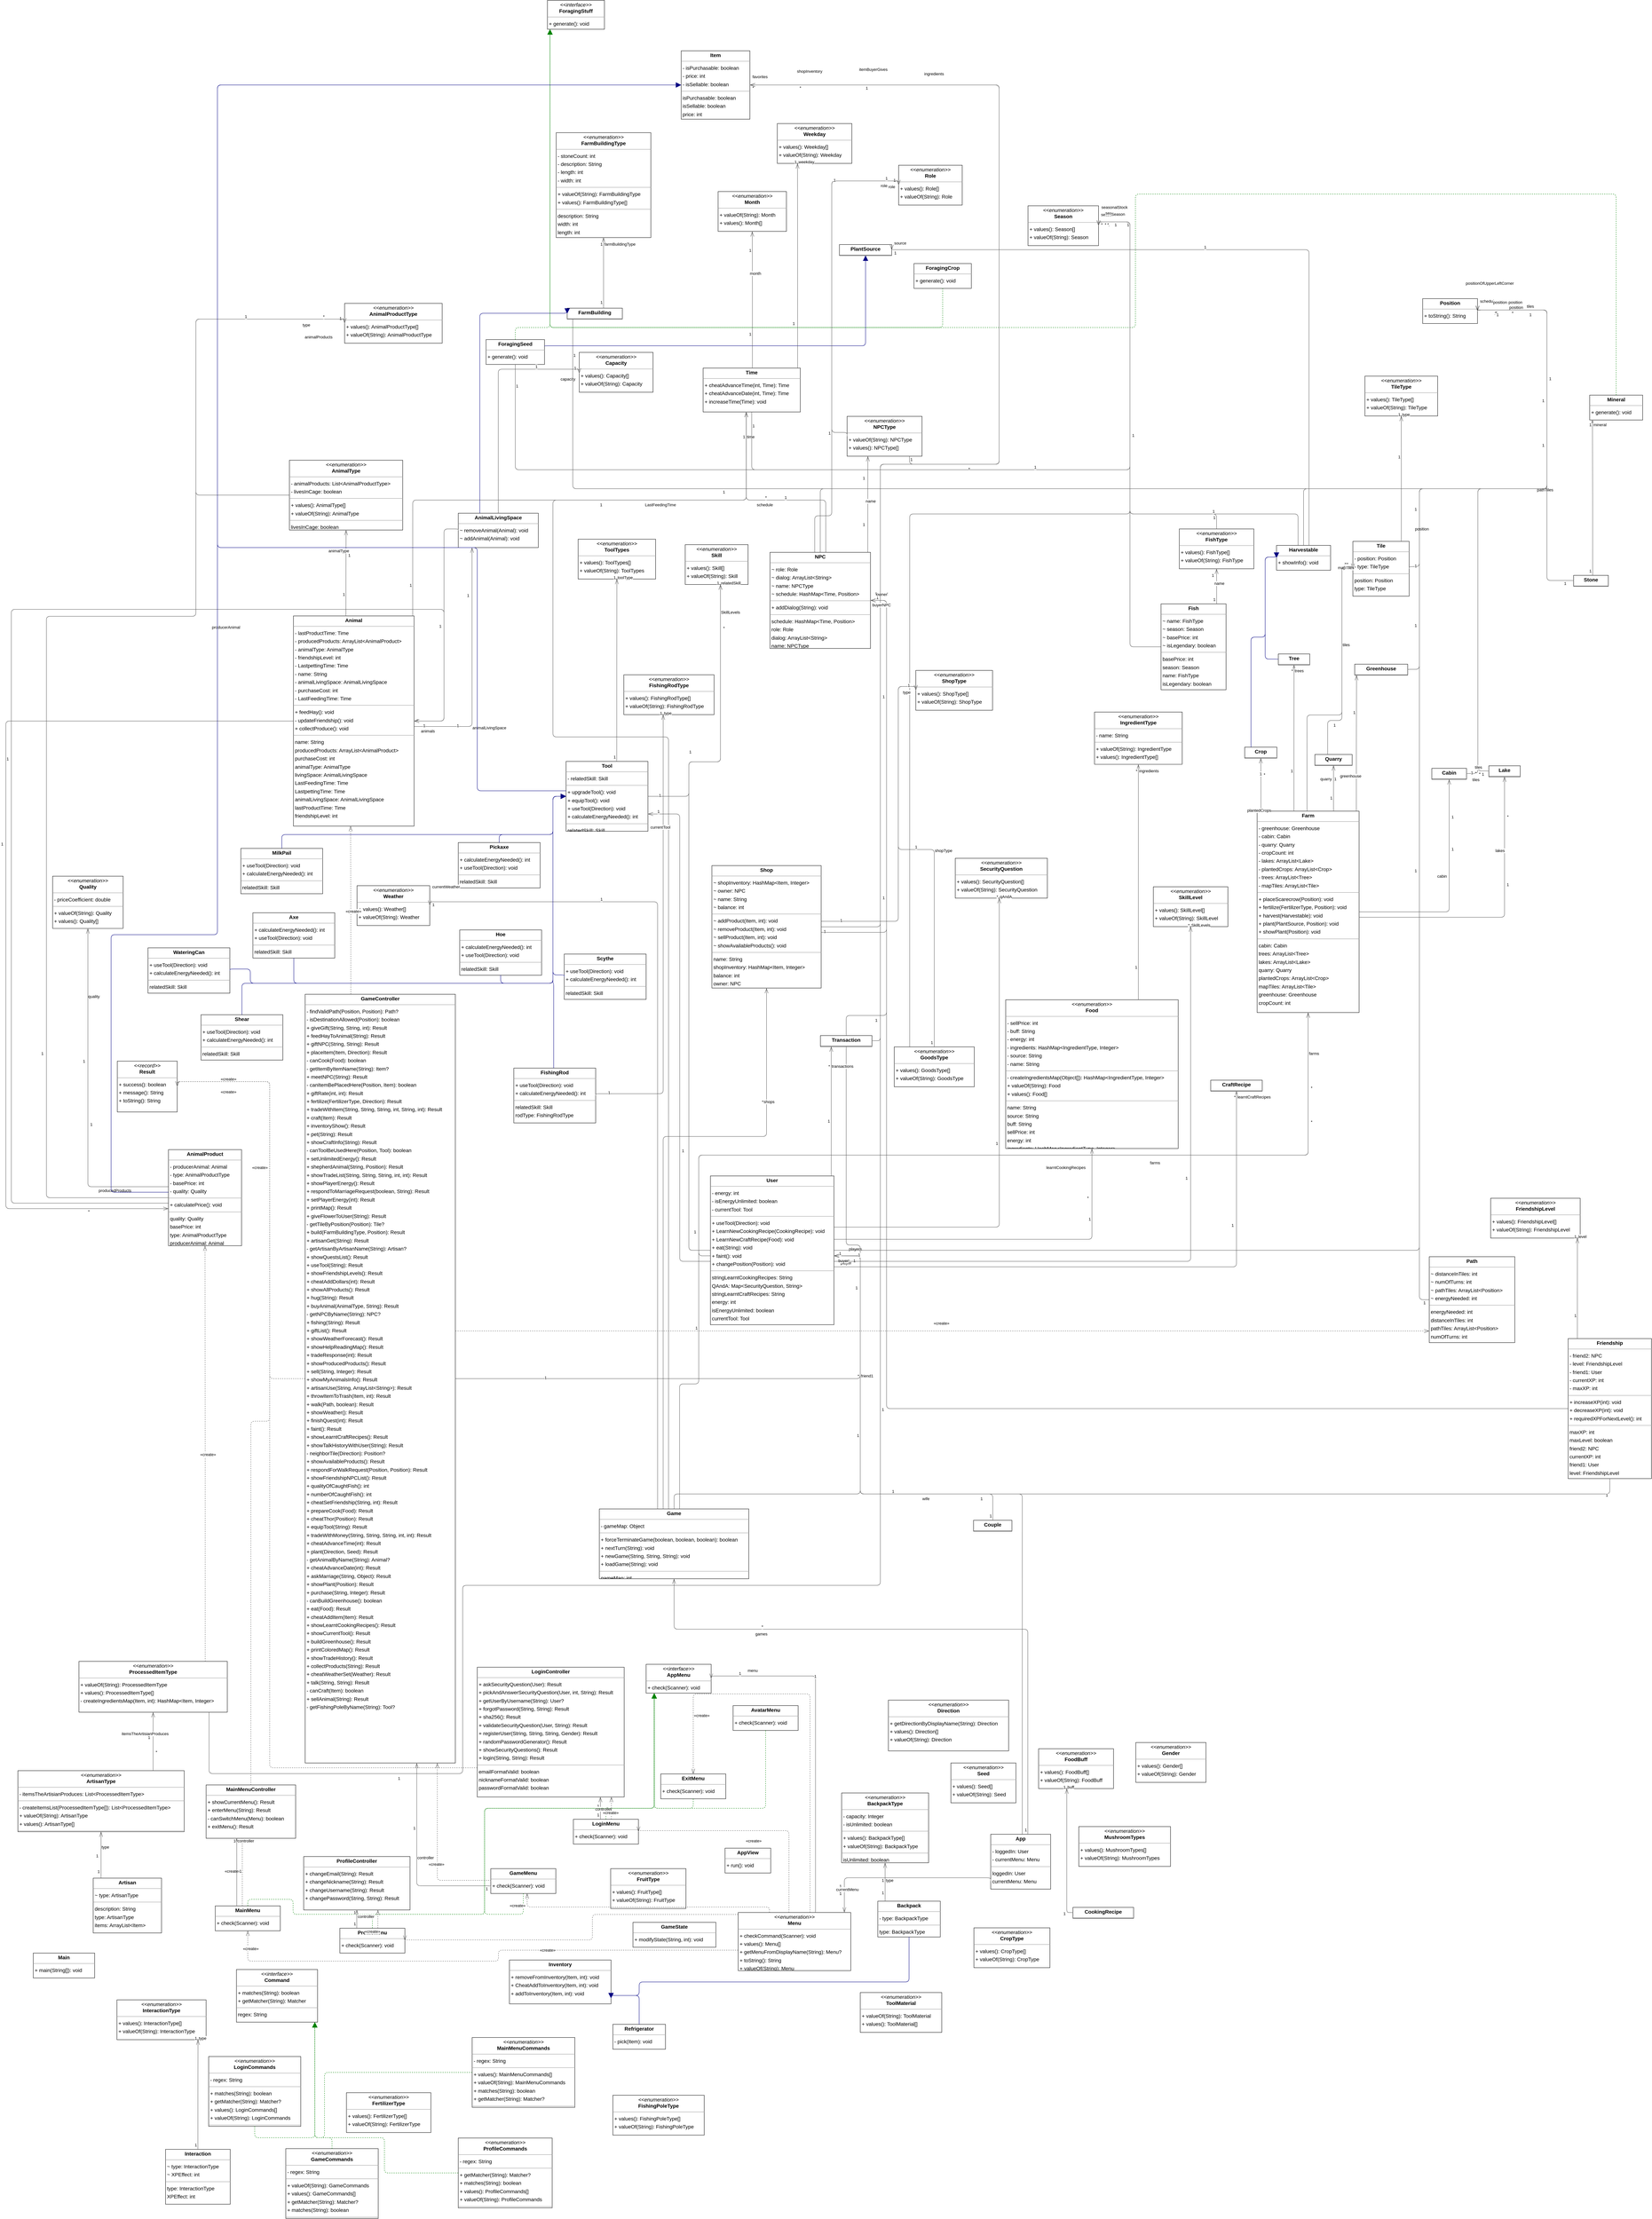 <mxGraphModel dx="0" dy="0" grid="1" gridSize="10" guides="1" tooltips="1" connect="1" arrows="1" fold="1" page="0" pageScale="1" background="none" math="0" shadow="0">
  <root>
    <mxCell id="0" />
    <mxCell id="1" parent="0" />
    <mxCell id="node55" parent="1" vertex="1" value="&lt;p style=&quot;margin:0px;margin-top:4px;text-align:center;&quot;&gt;&lt;b&gt;Animal&lt;/b&gt;&lt;/p&gt;&lt;hr size=&quot;1&quot;/&gt;&lt;p style=&quot;margin:0 0 0 4px;line-height:1.6;&quot;&gt;- lastProductTime: Time&lt;br/&gt;- producedProducts: ArrayList&amp;lt;AnimalProduct&amp;gt;&lt;br/&gt;- animalType: AnimalType&lt;br/&gt;- friendshipLevel: int&lt;br/&gt;- LastpettingTime: Time&lt;br/&gt;- name: String&lt;br/&gt;- animalLivingSpace: AnimalLivingSpace&lt;br/&gt;- purchaseCost: int&lt;br/&gt;- LastFeedingTime: Time&lt;/p&gt;&lt;hr size=&quot;1&quot;/&gt;&lt;p style=&quot;margin:0 0 0 4px;line-height:1.6;&quot;&gt;+ feedHay(): void&lt;br/&gt;- updateFriendship(): void&lt;br/&gt;+ collectProduce(): void&lt;/p&gt;&lt;hr size=&quot;1&quot;/&gt;&lt;p style=&quot;margin:0 0 0 4px;line-height:1.6;&quot;&gt; name: String&lt;br/&gt; producedProducts: ArrayList&amp;lt;AnimalProduct&amp;gt;&lt;br/&gt; purchaseCost: int&lt;br/&gt; animalType: AnimalType&lt;br/&gt; livingSpace: AnimalLivingSpace&lt;br/&gt; LastFeedingTime: Time&lt;br/&gt; LastpettingTime: Time&lt;br/&gt; animalLivingSpace: AnimalLivingSpace&lt;br/&gt; lastProductTime: Time&lt;br/&gt; friendshipLevel: int&lt;/p&gt;" style="verticalAlign=top;align=left;overflow=fill;fontSize=14;fontFamily=Helvetica;html=1;rounded=0;shadow=0;comic=0;labelBackgroundColor=none;strokeWidth=1;">
      <mxGeometry x="646" y="1670" width="330" height="575" as="geometry" />
    </mxCell>
    <mxCell id="node73" parent="1" vertex="1" value="&lt;p style=&quot;margin:0px;margin-top:4px;text-align:center;&quot;&gt;&lt;b&gt;AnimalLivingSpace&lt;/b&gt;&lt;/p&gt;&lt;hr size=&quot;1&quot;/&gt;&lt;p style=&quot;margin:0 0 0 4px;line-height:1.6;&quot;&gt;~ removeAnimal(Animal): void&lt;br/&gt;~ addAnimal(Animal): void&lt;/p&gt;" style="verticalAlign=top;align=left;overflow=fill;fontSize=14;fontFamily=Helvetica;html=1;rounded=0;shadow=0;comic=0;labelBackgroundColor=none;strokeWidth=1;">
      <mxGeometry x="1097" y="1389" width="219" height="94" as="geometry" />
    </mxCell>
    <mxCell id="node100" parent="1" vertex="1" value="&lt;p style=&quot;margin:0px;margin-top:4px;text-align:center;&quot;&gt;&lt;b&gt;AnimalProduct&lt;/b&gt;&lt;/p&gt;&lt;hr size=&quot;1&quot;/&gt;&lt;p style=&quot;margin:0 0 0 4px;line-height:1.6;&quot;&gt;- producerAnimal: Animal&lt;br/&gt;- type: AnimalProductType&lt;br/&gt;- basePrice: int&lt;br/&gt;- quality: Quality&lt;/p&gt;&lt;hr size=&quot;1&quot;/&gt;&lt;p style=&quot;margin:0 0 0 4px;line-height:1.6;&quot;&gt;+ calculatePrice(): void&lt;/p&gt;&lt;hr size=&quot;1&quot;/&gt;&lt;p style=&quot;margin:0 0 0 4px;line-height:1.6;&quot;&gt; quality: Quality&lt;br/&gt; basePrice: int&lt;br/&gt; type: AnimalProductType&lt;br/&gt; producerAnimal: Animal&lt;/p&gt;" style="verticalAlign=top;align=left;overflow=fill;fontSize=14;fontFamily=Helvetica;html=1;rounded=0;shadow=0;comic=0;labelBackgroundColor=none;strokeWidth=1;">
      <mxGeometry x="304" y="3130" width="200" height="263" as="geometry" />
    </mxCell>
    <mxCell id="node82" parent="1" vertex="1" value="&lt;p style=&quot;margin:0px;margin-top:4px;text-align:center;&quot;&gt;&lt;i&gt;&amp;lt;&amp;lt;enumeration&amp;gt;&amp;gt;&lt;/i&gt;&lt;br/&gt;&lt;b&gt;AnimalProductType&lt;/b&gt;&lt;/p&gt;&lt;hr size=&quot;1&quot;/&gt;&lt;p style=&quot;margin:0 0 0 4px;line-height:1.6;&quot;&gt;+ values(): AnimalProductType[]&lt;br/&gt;+ valueOf(String): AnimalProductType&lt;/p&gt;" style="verticalAlign=top;align=left;overflow=fill;fontSize=14;fontFamily=Helvetica;html=1;rounded=0;shadow=0;comic=0;labelBackgroundColor=none;strokeWidth=1;">
      <mxGeometry x="786" y="815" width="267" height="109" as="geometry" />
    </mxCell>
    <mxCell id="node83" parent="1" vertex="1" value="&lt;p style=&quot;margin:0px;margin-top:4px;text-align:center;&quot;&gt;&lt;i&gt;&amp;lt;&amp;lt;enumeration&amp;gt;&amp;gt;&lt;/i&gt;&lt;br/&gt;&lt;b&gt;AnimalType&lt;/b&gt;&lt;/p&gt;&lt;hr size=&quot;1&quot;/&gt;&lt;p style=&quot;margin:0 0 0 4px;line-height:1.6;&quot;&gt;- animalProducts: List&amp;lt;AnimalProductType&amp;gt;&lt;br/&gt;- livesInCage: boolean&lt;/p&gt;&lt;hr size=&quot;1&quot;/&gt;&lt;p style=&quot;margin:0 0 0 4px;line-height:1.6;&quot;&gt;+ values(): AnimalType[]&lt;br/&gt;+ valueOf(String): AnimalType&lt;/p&gt;&lt;hr size=&quot;1&quot;/&gt;&lt;p style=&quot;margin:0 0 0 4px;line-height:1.6;&quot;&gt; livesInCage: boolean&lt;br/&gt; animalProducts: List&amp;lt;AnimalProductType&amp;gt;&lt;/p&gt;" style="verticalAlign=top;align=left;overflow=fill;fontSize=14;fontFamily=Helvetica;html=1;rounded=0;shadow=0;comic=0;labelBackgroundColor=none;strokeWidth=1;">
      <mxGeometry x="635" y="1244" width="310" height="191" as="geometry" />
    </mxCell>
    <mxCell id="node28" parent="1" vertex="1" value="&lt;p style=&quot;margin:0px;margin-top:4px;text-align:center;&quot;&gt;&lt;b&gt;App&lt;/b&gt;&lt;/p&gt;&lt;hr size=&quot;1&quot;/&gt;&lt;p style=&quot;margin:0 0 0 4px;line-height:1.6;&quot;&gt;- loggedIn: User&lt;br/&gt;- currentMenu: Menu&lt;/p&gt;&lt;hr size=&quot;1&quot;/&gt;&lt;p style=&quot;margin:0 0 0 4px;line-height:1.6;&quot;&gt; loggedIn: User&lt;br/&gt; currentMenu: Menu&lt;/p&gt;" style="verticalAlign=top;align=left;overflow=fill;fontSize=14;fontFamily=Helvetica;html=1;rounded=0;shadow=0;comic=0;labelBackgroundColor=none;strokeWidth=1;">
      <mxGeometry x="2554" y="5003" width="164" height="150" as="geometry" />
    </mxCell>
    <mxCell id="node79" parent="1" vertex="1" value="&lt;p style=&quot;margin:0px;margin-top:4px;text-align:center;&quot;&gt;&lt;i&gt;&amp;lt;&amp;lt;interface&amp;gt;&amp;gt;&lt;/i&gt;&lt;br/&gt;&lt;b&gt;AppMenu&lt;/b&gt;&lt;/p&gt;&lt;hr size=&quot;1&quot;/&gt;&lt;p style=&quot;margin:0 0 0 4px;line-height:1.6;&quot;&gt;+ check(Scanner): void&lt;/p&gt;" style="verticalAlign=top;align=left;overflow=fill;fontSize=14;fontFamily=Helvetica;html=1;rounded=0;shadow=0;comic=0;labelBackgroundColor=none;strokeWidth=1;">
      <mxGeometry x="1611" y="4538" width="178" height="79" as="geometry" />
    </mxCell>
    <mxCell id="node0" parent="1" vertex="1" value="&lt;p style=&quot;margin:0px;margin-top:4px;text-align:center;&quot;&gt;&lt;b&gt;AppView&lt;/b&gt;&lt;/p&gt;&lt;hr size=&quot;1&quot;/&gt;&lt;p style=&quot;margin:0 0 0 4px;line-height:1.6;&quot;&gt;+ run(): void&lt;/p&gt;" style="verticalAlign=top;align=left;overflow=fill;fontSize=14;fontFamily=Helvetica;html=1;rounded=0;shadow=0;comic=0;labelBackgroundColor=none;strokeWidth=1;">
      <mxGeometry x="1827" y="5041" width="125" height="68" as="geometry" />
    </mxCell>
    <mxCell id="node24" parent="1" vertex="1" value="&lt;p style=&quot;margin:0px;margin-top:4px;text-align:center;&quot;&gt;&lt;b&gt;Artisan&lt;/b&gt;&lt;/p&gt;&lt;hr size=&quot;1&quot;/&gt;&lt;p style=&quot;margin:0 0 0 4px;line-height:1.6;&quot;&gt;~ type: ArtisanType&lt;/p&gt;&lt;hr size=&quot;1&quot;/&gt;&lt;p style=&quot;margin:0 0 0 4px;line-height:1.6;&quot;&gt; description: String&lt;br/&gt; type: ArtisanType&lt;br/&gt; items: ArrayList&amp;lt;Item&amp;gt;&lt;/p&gt;" style="verticalAlign=top;align=left;overflow=fill;fontSize=14;fontFamily=Helvetica;html=1;rounded=0;shadow=0;comic=0;labelBackgroundColor=none;strokeWidth=1;">
      <mxGeometry x="98" y="5123" width="187" height="150" as="geometry" />
    </mxCell>
    <mxCell id="node14" parent="1" vertex="1" value="&lt;p style=&quot;margin:0px;margin-top:4px;text-align:center;&quot;&gt;&lt;i&gt;&amp;lt;&amp;lt;enumeration&amp;gt;&amp;gt;&lt;/i&gt;&lt;br/&gt;&lt;b&gt;ArtisanType&lt;/b&gt;&lt;/p&gt;&lt;hr size=&quot;1&quot;/&gt;&lt;p style=&quot;margin:0 0 0 4px;line-height:1.6;&quot;&gt;- itemsTheArtisianProduces: List&amp;lt;ProcessedItemType&amp;gt;&lt;/p&gt;&lt;hr size=&quot;1&quot;/&gt;&lt;p style=&quot;margin:0 0 0 4px;line-height:1.6;&quot;&gt;- createItemsList(ProcessedItemType[]): List&amp;lt;ProcessedItemType&amp;gt;&lt;br/&gt;+ valueOf(String): ArtisanType&lt;br/&gt;+ values(): ArtisanType[]&lt;/p&gt;&lt;hr size=&quot;1&quot;/&gt;&lt;p style=&quot;margin:0 0 0 4px;line-height:1.6;&quot;&gt; itemsTheArtisianProduces: List&amp;lt;ProcessedItemType&amp;gt;&lt;/p&gt;" style="verticalAlign=top;align=left;overflow=fill;fontSize=14;fontFamily=Helvetica;html=1;rounded=0;shadow=0;comic=0;labelBackgroundColor=none;strokeWidth=1;">
      <mxGeometry x="-108" y="4829" width="455" height="167" as="geometry" />
    </mxCell>
    <mxCell id="node48" parent="1" vertex="1" value="&lt;p style=&quot;margin:0px;margin-top:4px;text-align:center;&quot;&gt;&lt;b&gt;AvatarMenu&lt;/b&gt;&lt;/p&gt;&lt;hr size=&quot;1&quot;/&gt;&lt;p style=&quot;margin:0 0 0 4px;line-height:1.6;&quot;&gt;+ check(Scanner): void&lt;/p&gt;" style="verticalAlign=top;align=left;overflow=fill;fontSize=14;fontFamily=Helvetica;html=1;rounded=0;shadow=0;comic=0;labelBackgroundColor=none;strokeWidth=1;">
      <mxGeometry x="1849" y="4651" width="178" height="68" as="geometry" />
    </mxCell>
    <mxCell id="node67" parent="1" vertex="1" value="&lt;p style=&quot;margin:0px;margin-top:4px;text-align:center;&quot;&gt;&lt;b&gt;Axe&lt;/b&gt;&lt;/p&gt;&lt;hr size=&quot;1&quot;/&gt;&lt;p style=&quot;margin:0 0 0 4px;line-height:1.6;&quot;&gt;+ calculateEnergyNeeded(): int&lt;br/&gt;+ useTool(Direction): void&lt;/p&gt;&lt;hr size=&quot;1&quot;/&gt;&lt;p style=&quot;margin:0 0 0 4px;line-height:1.6;&quot;&gt; relatedSkill: Skill&lt;/p&gt;" style="verticalAlign=top;align=left;overflow=fill;fontSize=14;fontFamily=Helvetica;html=1;rounded=0;shadow=0;comic=0;labelBackgroundColor=none;strokeWidth=1;">
      <mxGeometry x="535" y="2482" width="224" height="124" as="geometry" />
    </mxCell>
    <mxCell id="node66" parent="1" vertex="1" value="&lt;p style=&quot;margin:0px;margin-top:4px;text-align:center;&quot;&gt;&lt;b&gt;Backpack&lt;/b&gt;&lt;/p&gt;&lt;hr size=&quot;1&quot;/&gt;&lt;p style=&quot;margin:0 0 0 4px;line-height:1.6;&quot;&gt;- type: BackpackType&lt;/p&gt;&lt;hr size=&quot;1&quot;/&gt;&lt;p style=&quot;margin:0 0 0 4px;line-height:1.6;&quot;&gt; type: BackpackType&lt;/p&gt;" style="verticalAlign=top;align=left;overflow=fill;fontSize=14;fontFamily=Helvetica;html=1;rounded=0;shadow=0;comic=0;labelBackgroundColor=none;strokeWidth=1;">
      <mxGeometry x="2245" y="5186" width="171" height="98" as="geometry" />
    </mxCell>
    <mxCell id="node71" parent="1" vertex="1" value="&lt;p style=&quot;margin:0px;margin-top:4px;text-align:center;&quot;&gt;&lt;i&gt;&amp;lt;&amp;lt;enumeration&amp;gt;&amp;gt;&lt;/i&gt;&lt;br/&gt;&lt;b&gt;BackpackType&lt;/b&gt;&lt;/p&gt;&lt;hr size=&quot;1&quot;/&gt;&lt;p style=&quot;margin:0 0 0 4px;line-height:1.6;&quot;&gt;- capacity: Integer&lt;br/&gt;- isUnlimited: boolean&lt;/p&gt;&lt;hr size=&quot;1&quot;/&gt;&lt;p style=&quot;margin:0 0 0 4px;line-height:1.6;&quot;&gt;+ values(): BackpackType[]&lt;br/&gt;+ valueOf(String): BackpackType&lt;/p&gt;&lt;hr size=&quot;1&quot;/&gt;&lt;p style=&quot;margin:0 0 0 4px;line-height:1.6;&quot;&gt; isUnlimited: boolean&lt;br/&gt; capacity: Integer&lt;/p&gt;" style="verticalAlign=top;align=left;overflow=fill;fontSize=14;fontFamily=Helvetica;html=1;rounded=0;shadow=0;comic=0;labelBackgroundColor=none;strokeWidth=1;">
      <mxGeometry x="2146" y="4890" width="238" height="191" as="geometry" />
    </mxCell>
    <mxCell id="node5" parent="1" vertex="1" value="&lt;p style=&quot;margin:0px;margin-top:4px;text-align:center;&quot;&gt;&lt;b&gt;Cabin&lt;/b&gt;&lt;/p&gt;&lt;hr size=&quot;1&quot;/&gt;" style="verticalAlign=top;align=left;overflow=fill;fontSize=14;fontFamily=Helvetica;html=1;rounded=0;shadow=0;comic=0;labelBackgroundColor=none;strokeWidth=1;">
      <mxGeometry x="3761" y="2087" width="95" height="30" as="geometry" />
    </mxCell>
    <mxCell id="node94" parent="1" vertex="1" value="&lt;p style=&quot;margin:0px;margin-top:4px;text-align:center;&quot;&gt;&lt;i&gt;&amp;lt;&amp;lt;enumeration&amp;gt;&amp;gt;&lt;/i&gt;&lt;br/&gt;&lt;b&gt;Capacity&lt;/b&gt;&lt;/p&gt;&lt;hr size=&quot;1&quot;/&gt;&lt;p style=&quot;margin:0 0 0 4px;line-height:1.6;&quot;&gt;+ values(): Capacity[]&lt;br/&gt;+ valueOf(String): Capacity&lt;/p&gt;" style="verticalAlign=top;align=left;overflow=fill;fontSize=14;fontFamily=Helvetica;html=1;rounded=0;shadow=0;comic=0;labelBackgroundColor=none;strokeWidth=1;">
      <mxGeometry x="1428" y="949" width="202" height="109" as="geometry" />
    </mxCell>
    <mxCell id="node50" parent="1" vertex="1" value="&lt;p style=&quot;margin:0px;margin-top:4px;text-align:center;&quot;&gt;&lt;i&gt;&amp;lt;&amp;lt;interface&amp;gt;&amp;gt;&lt;/i&gt;&lt;br/&gt;&lt;b&gt;Command&lt;/b&gt;&lt;/p&gt;&lt;hr size=&quot;1&quot;/&gt;&lt;p style=&quot;margin:0 0 0 4px;line-height:1.6;&quot;&gt;+ matches(String): boolean&lt;br/&gt;+ getMatcher(String): Matcher&lt;/p&gt;&lt;hr size=&quot;1&quot;/&gt;&lt;p style=&quot;margin:0 0 0 4px;line-height:1.6;&quot;&gt; regex: String&lt;/p&gt;" style="verticalAlign=top;align=left;overflow=fill;fontSize=14;fontFamily=Helvetica;html=1;rounded=0;shadow=0;comic=0;labelBackgroundColor=none;strokeWidth=1;">
      <mxGeometry x="490" y="5373" width="222" height="144" as="geometry" />
    </mxCell>
    <mxCell id="node93" parent="1" vertex="1" value="&lt;p style=&quot;margin:0px;margin-top:4px;text-align:center;&quot;&gt;&lt;b&gt;CookingRecipe&lt;/b&gt;&lt;/p&gt;&lt;hr size=&quot;1&quot;/&gt;" style="verticalAlign=top;align=left;overflow=fill;fontSize=14;fontFamily=Helvetica;html=1;rounded=0;shadow=0;comic=0;labelBackgroundColor=none;strokeWidth=1;">
      <mxGeometry x="2779" y="5203" width="166" height="30" as="geometry" />
    </mxCell>
    <mxCell id="node105" parent="1" vertex="1" value="&lt;p style=&quot;margin:0px;margin-top:4px;text-align:center;&quot;&gt;&lt;b&gt;Couple&lt;/b&gt;&lt;/p&gt;&lt;hr size=&quot;1&quot;/&gt;" style="verticalAlign=top;align=left;overflow=fill;fontSize=14;fontFamily=Helvetica;html=1;rounded=0;shadow=0;comic=0;labelBackgroundColor=none;strokeWidth=1;">
      <mxGeometry x="2507" y="4144" width="105" height="30" as="geometry" />
    </mxCell>
    <mxCell id="node40" parent="1" vertex="1" value="&lt;p style=&quot;margin:0px;margin-top:4px;text-align:center;&quot;&gt;&lt;b&gt;CraftRecipe&lt;/b&gt;&lt;/p&gt;&lt;hr size=&quot;1&quot;/&gt;" style="verticalAlign=top;align=left;overflow=fill;fontSize=14;fontFamily=Helvetica;html=1;rounded=0;shadow=0;comic=0;labelBackgroundColor=none;strokeWidth=1;">
      <mxGeometry x="3156" y="2940" width="141" height="30" as="geometry" />
    </mxCell>
    <mxCell id="node7" parent="1" vertex="1" value="&lt;p style=&quot;margin:0px;margin-top:4px;text-align:center;&quot;&gt;&lt;b&gt;Crop&lt;/b&gt;&lt;/p&gt;&lt;hr size=&quot;1&quot;/&gt;" style="verticalAlign=top;align=left;overflow=fill;fontSize=14;fontFamily=Helvetica;html=1;rounded=0;shadow=0;comic=0;labelBackgroundColor=none;strokeWidth=1;">
      <mxGeometry x="3249" y="2029" width="88" height="30" as="geometry" />
    </mxCell>
    <mxCell id="node86" parent="1" vertex="1" value="&lt;p style=&quot;margin:0px;margin-top:4px;text-align:center;&quot;&gt;&lt;i&gt;&amp;lt;&amp;lt;enumeration&amp;gt;&amp;gt;&lt;/i&gt;&lt;br/&gt;&lt;b&gt;CropType&lt;/b&gt;&lt;/p&gt;&lt;hr size=&quot;1&quot;/&gt;&lt;p style=&quot;margin:0 0 0 4px;line-height:1.6;&quot;&gt;+ values(): CropType[]&lt;br/&gt;+ valueOf(String): CropType&lt;/p&gt;" style="verticalAlign=top;align=left;overflow=fill;fontSize=14;fontFamily=Helvetica;html=1;rounded=0;shadow=0;comic=0;labelBackgroundColor=none;strokeWidth=1;">
      <mxGeometry x="2508" y="5259" width="208" height="109" as="geometry" />
    </mxCell>
    <mxCell id="node31" parent="1" vertex="1" value="&lt;p style=&quot;margin:0px;margin-top:4px;text-align:center;&quot;&gt;&lt;i&gt;&amp;lt;&amp;lt;enumeration&amp;gt;&amp;gt;&lt;/i&gt;&lt;br/&gt;&lt;b&gt;Direction&lt;/b&gt;&lt;/p&gt;&lt;hr size=&quot;1&quot;/&gt;&lt;p style=&quot;margin:0 0 0 4px;line-height:1.6;&quot;&gt;+ getDirectionByDisplayName(String): Direction&lt;br/&gt;+ values(): Direction[]&lt;br/&gt;+ valueOf(String): Direction&lt;/p&gt;" style="verticalAlign=top;align=left;overflow=fill;fontSize=14;fontFamily=Helvetica;html=1;rounded=0;shadow=0;comic=0;labelBackgroundColor=none;strokeWidth=1;">
      <mxGeometry x="2274" y="4636" width="329" height="139" as="geometry" />
    </mxCell>
    <mxCell id="node51" parent="1" vertex="1" value="&lt;p style=&quot;margin:0px;margin-top:4px;text-align:center;&quot;&gt;&lt;b&gt;ExitMenu&lt;/b&gt;&lt;/p&gt;&lt;hr size=&quot;1&quot;/&gt;&lt;p style=&quot;margin:0 0 0 4px;line-height:1.6;&quot;&gt;+ check(Scanner): void&lt;/p&gt;" style="verticalAlign=top;align=left;overflow=fill;fontSize=14;fontFamily=Helvetica;html=1;rounded=0;shadow=0;comic=0;labelBackgroundColor=none;strokeWidth=1;">
      <mxGeometry x="1651" y="4838" width="178" height="68" as="geometry" />
    </mxCell>
    <mxCell id="node63" parent="1" vertex="1" value="&lt;p style=&quot;margin:0px;margin-top:4px;text-align:center;&quot;&gt;&lt;b&gt;Farm&lt;/b&gt;&lt;/p&gt;&lt;hr size=&quot;1&quot;/&gt;&lt;p style=&quot;margin:0 0 0 4px;line-height:1.6;&quot;&gt;- greenhouse: Greenhouse&lt;br/&gt;- cabin: Cabin&lt;br/&gt;- quarry: Quarry&lt;br/&gt;- cropCount: int&lt;br/&gt;- lakes: ArrayList&amp;lt;Lake&amp;gt;&lt;br/&gt;- plantedCrops: ArrayList&amp;lt;Crop&amp;gt;&lt;br/&gt;- trees: ArrayList&amp;lt;Tree&amp;gt;&lt;br/&gt;- mapTiles: ArrayList&amp;lt;Tile&amp;gt;&lt;/p&gt;&lt;hr size=&quot;1&quot;/&gt;&lt;p style=&quot;margin:0 0 0 4px;line-height:1.6;&quot;&gt;+ placeScarecrow(Position): void&lt;br/&gt;+ fertilize(FertilizerType, Position): void&lt;br/&gt;+ harvest(Harvestable): void&lt;br/&gt;+ plant(PlantSource, Position): void&lt;br/&gt;+ showPlant(Position): void&lt;/p&gt;&lt;hr size=&quot;1&quot;/&gt;&lt;p style=&quot;margin:0 0 0 4px;line-height:1.6;&quot;&gt; cabin: Cabin&lt;br/&gt; trees: ArrayList&amp;lt;Tree&amp;gt;&lt;br/&gt; lakes: ArrayList&amp;lt;Lake&amp;gt;&lt;br/&gt; quarry: Quarry&lt;br/&gt; plantedCrops: ArrayList&amp;lt;Crop&amp;gt;&lt;br/&gt; mapTiles: ArrayList&amp;lt;Tile&amp;gt;&lt;br/&gt; greenhouse: Greenhouse&lt;br/&gt; cropCount: int&lt;/p&gt;" style="verticalAlign=top;align=left;overflow=fill;fontSize=14;fontFamily=Helvetica;html=1;rounded=0;shadow=0;comic=0;labelBackgroundColor=none;strokeWidth=1;">
      <mxGeometry x="3283" y="2204" width="279" height="551" as="geometry" />
    </mxCell>
    <mxCell id="node70" parent="1" vertex="1" value="&lt;p style=&quot;margin:0px;margin-top:4px;text-align:center;&quot;&gt;&lt;b&gt;FarmBuilding&lt;/b&gt;&lt;/p&gt;&lt;hr size=&quot;1&quot;/&gt;" style="verticalAlign=top;align=left;overflow=fill;fontSize=14;fontFamily=Helvetica;html=1;rounded=0;shadow=0;comic=0;labelBackgroundColor=none;strokeWidth=1;">
      <mxGeometry x="1395" y="828" width="151" height="30" as="geometry" />
    </mxCell>
    <mxCell id="node42" parent="1" vertex="1" value="&lt;p style=&quot;margin:0px;margin-top:4px;text-align:center;&quot;&gt;&lt;i&gt;&amp;lt;&amp;lt;enumeration&amp;gt;&amp;gt;&lt;/i&gt;&lt;br/&gt;&lt;b&gt;FarmBuildingType&lt;/b&gt;&lt;/p&gt;&lt;hr size=&quot;1&quot;/&gt;&lt;p style=&quot;margin:0 0 0 4px;line-height:1.6;&quot;&gt;- stoneCount: int&lt;br/&gt;- description: String&lt;br/&gt;- length: int&lt;br/&gt;- width: int&lt;/p&gt;&lt;hr size=&quot;1&quot;/&gt;&lt;p style=&quot;margin:0 0 0 4px;line-height:1.6;&quot;&gt;+ valueOf(String): FarmBuildingType&lt;br/&gt;+ values(): FarmBuildingType[]&lt;/p&gt;&lt;hr size=&quot;1&quot;/&gt;&lt;p style=&quot;margin:0 0 0 4px;line-height:1.6;&quot;&gt; description: String&lt;br/&gt; width: int&lt;br/&gt; length: int&lt;br/&gt; stoneCount: int&lt;/p&gt;" style="verticalAlign=top;align=left;overflow=fill;fontSize=14;fontFamily=Helvetica;html=1;rounded=0;shadow=0;comic=0;labelBackgroundColor=none;strokeWidth=1;">
      <mxGeometry x="1365" y="348" width="259" height="287" as="geometry" />
    </mxCell>
    <mxCell id="node11" parent="1" vertex="1" value="&lt;p style=&quot;margin:0px;margin-top:4px;text-align:center;&quot;&gt;&lt;i&gt;&amp;lt;&amp;lt;enumeration&amp;gt;&amp;gt;&lt;/i&gt;&lt;br/&gt;&lt;b&gt;FertilizerType&lt;/b&gt;&lt;/p&gt;&lt;hr size=&quot;1&quot;/&gt;&lt;p style=&quot;margin:0 0 0 4px;line-height:1.6;&quot;&gt;+ values(): FertilizerType[]&lt;br/&gt;+ valueOf(String): FertilizerType&lt;/p&gt;" style="verticalAlign=top;align=left;overflow=fill;fontSize=14;fontFamily=Helvetica;html=1;rounded=0;shadow=0;comic=0;labelBackgroundColor=none;strokeWidth=1;">
      <mxGeometry x="791" y="5710" width="231" height="109" as="geometry" />
    </mxCell>
    <mxCell id="node52" parent="1" vertex="1" value="&lt;p style=&quot;margin:0px;margin-top:4px;text-align:center;&quot;&gt;&lt;b&gt;Fish&lt;/b&gt;&lt;/p&gt;&lt;hr size=&quot;1&quot;/&gt;&lt;p style=&quot;margin:0 0 0 4px;line-height:1.6;&quot;&gt;~ name: FishType&lt;br/&gt;~ season: Season&lt;br/&gt;~ basePrice: int&lt;br/&gt;~ isLegendary: boolean&lt;/p&gt;&lt;hr size=&quot;1&quot;/&gt;&lt;p style=&quot;margin:0 0 0 4px;line-height:1.6;&quot;&gt; basePrice: int&lt;br/&gt; season: Season&lt;br/&gt; name: FishType&lt;br/&gt; isLegendary: boolean&lt;/p&gt;" style="verticalAlign=top;align=left;overflow=fill;fontSize=14;fontFamily=Helvetica;html=1;rounded=0;shadow=0;comic=0;labelBackgroundColor=none;strokeWidth=1;">
      <mxGeometry x="3020" y="1637" width="178" height="235" as="geometry" />
    </mxCell>
    <mxCell id="node69" parent="1" vertex="1" value="&lt;p style=&quot;margin:0px;margin-top:4px;text-align:center;&quot;&gt;&lt;i&gt;&amp;lt;&amp;lt;enumeration&amp;gt;&amp;gt;&lt;/i&gt;&lt;br/&gt;&lt;b&gt;FishType&lt;/b&gt;&lt;/p&gt;&lt;hr size=&quot;1&quot;/&gt;&lt;p style=&quot;margin:0 0 0 4px;line-height:1.6;&quot;&gt;+ values(): FishType[]&lt;br/&gt;+ valueOf(String): FishType&lt;/p&gt;" style="verticalAlign=top;align=left;overflow=fill;fontSize=14;fontFamily=Helvetica;html=1;rounded=0;shadow=0;comic=0;labelBackgroundColor=none;strokeWidth=1;">
      <mxGeometry x="3070" y="1432" width="204" height="109" as="geometry" />
    </mxCell>
    <mxCell id="node39" parent="1" vertex="1" value="&lt;p style=&quot;margin:0px;margin-top:4px;text-align:center;&quot;&gt;&lt;i&gt;&amp;lt;&amp;lt;enumeration&amp;gt;&amp;gt;&lt;/i&gt;&lt;br/&gt;&lt;b&gt;FishingPoleType&lt;/b&gt;&lt;/p&gt;&lt;hr size=&quot;1&quot;/&gt;&lt;p style=&quot;margin:0 0 0 4px;line-height:1.6;&quot;&gt;+ values(): FishingPoleType[]&lt;br/&gt;+ valueOf(String): FishingPoleType&lt;/p&gt;" style="verticalAlign=top;align=left;overflow=fill;fontSize=14;fontFamily=Helvetica;html=1;rounded=0;shadow=0;comic=0;labelBackgroundColor=none;strokeWidth=1;">
      <mxGeometry x="1520" y="5717" width="250" height="109" as="geometry" />
    </mxCell>
    <mxCell id="node13" parent="1" vertex="1" value="&lt;p style=&quot;margin:0px;margin-top:4px;text-align:center;&quot;&gt;&lt;b&gt;FishingRod&lt;/b&gt;&lt;/p&gt;&lt;hr size=&quot;1&quot;/&gt;&lt;p style=&quot;margin:0 0 0 4px;line-height:1.6;&quot;&gt;+ useTool(Direction): void&lt;br/&gt;+ calculateEnergyNeeded(): int&lt;/p&gt;&lt;hr size=&quot;1&quot;/&gt;&lt;p style=&quot;margin:0 0 0 4px;line-height:1.6;&quot;&gt; relatedSkill: Skill&lt;br/&gt; rodType: FishingRodType&lt;/p&gt;" style="verticalAlign=top;align=left;overflow=fill;fontSize=14;fontFamily=Helvetica;html=1;rounded=0;shadow=0;comic=0;labelBackgroundColor=none;strokeWidth=1;">
      <mxGeometry x="1249" y="2907" width="224" height="150" as="geometry" />
    </mxCell>
    <mxCell id="node43" parent="1" vertex="1" value="&lt;p style=&quot;margin:0px;margin-top:4px;text-align:center;&quot;&gt;&lt;i&gt;&amp;lt;&amp;lt;enumeration&amp;gt;&amp;gt;&lt;/i&gt;&lt;br/&gt;&lt;b&gt;FishingRodType&lt;/b&gt;&lt;/p&gt;&lt;hr size=&quot;1&quot;/&gt;&lt;p style=&quot;margin:0 0 0 4px;line-height:1.6;&quot;&gt;+ values(): FishingRodType[]&lt;br/&gt;+ valueOf(String): FishingRodType&lt;/p&gt;" style="verticalAlign=top;align=left;overflow=fill;fontSize=14;fontFamily=Helvetica;html=1;rounded=0;shadow=0;comic=0;labelBackgroundColor=none;strokeWidth=1;">
      <mxGeometry x="1550" y="1831" width="247" height="109" as="geometry" />
    </mxCell>
    <mxCell id="node101" parent="1" vertex="1" value="&lt;p style=&quot;margin:0px;margin-top:4px;text-align:center;&quot;&gt;&lt;i&gt;&amp;lt;&amp;lt;enumeration&amp;gt;&amp;gt;&lt;/i&gt;&lt;br/&gt;&lt;b&gt;Food&lt;/b&gt;&lt;/p&gt;&lt;hr size=&quot;1&quot;/&gt;&lt;p style=&quot;margin:0 0 0 4px;line-height:1.6;&quot;&gt;- sellPrice: int&lt;br/&gt;- buff: String&lt;br/&gt;- energy: int&lt;br/&gt;- ingredients: HashMap&amp;lt;IngredientType, Integer&amp;gt;&lt;br/&gt;- source: String&lt;br/&gt;- name: String&lt;/p&gt;&lt;hr size=&quot;1&quot;/&gt;&lt;p style=&quot;margin:0 0 0 4px;line-height:1.6;&quot;&gt;- createIngredientsMap(Object[]): HashMap&amp;lt;IngredientType, Integer&amp;gt;&lt;br/&gt;+ valueOf(String): Food&lt;br/&gt;+ values(): Food[]&lt;/p&gt;&lt;hr size=&quot;1&quot;/&gt;&lt;p style=&quot;margin:0 0 0 4px;line-height:1.6;&quot;&gt; name: String&lt;br/&gt; source: String&lt;br/&gt; buff: String&lt;br/&gt; sellPrice: int&lt;br/&gt; energy: int&lt;br/&gt; ingredients: HashMap&amp;lt;IngredientType, Integer&amp;gt;&lt;/p&gt;" style="verticalAlign=top;align=left;overflow=fill;fontSize=14;fontFamily=Helvetica;html=1;rounded=0;shadow=0;comic=0;labelBackgroundColor=none;strokeWidth=1;">
      <mxGeometry x="2595" y="2720" width="472" height="407" as="geometry" />
    </mxCell>
    <mxCell id="node37" parent="1" vertex="1" value="&lt;p style=&quot;margin:0px;margin-top:4px;text-align:center;&quot;&gt;&lt;i&gt;&amp;lt;&amp;lt;enumeration&amp;gt;&amp;gt;&lt;/i&gt;&lt;br/&gt;&lt;b&gt;FoodBuff&lt;/b&gt;&lt;/p&gt;&lt;hr size=&quot;1&quot;/&gt;&lt;p style=&quot;margin:0 0 0 4px;line-height:1.6;&quot;&gt;+ values(): FoodBuff[]&lt;br/&gt;+ valueOf(String): FoodBuff&lt;/p&gt;" style="verticalAlign=top;align=left;overflow=fill;fontSize=14;fontFamily=Helvetica;html=1;rounded=0;shadow=0;comic=0;labelBackgroundColor=none;strokeWidth=1;">
      <mxGeometry x="2685" y="4769" width="205" height="109" as="geometry" />
    </mxCell>
    <mxCell id="node25" parent="1" vertex="1" value="&lt;p style=&quot;margin:0px;margin-top:4px;text-align:center;&quot;&gt;&lt;b&gt;ForagingCrop&lt;/b&gt;&lt;/p&gt;&lt;hr size=&quot;1&quot;/&gt;&lt;p style=&quot;margin:0 0 0 4px;line-height:1.6;&quot;&gt;+ generate(): void&lt;/p&gt;" style="verticalAlign=top;align=left;overflow=fill;fontSize=14;fontFamily=Helvetica;html=1;rounded=0;shadow=0;comic=0;labelBackgroundColor=none;strokeWidth=1;">
      <mxGeometry x="2344" y="706" width="157" height="68" as="geometry" />
    </mxCell>
    <mxCell id="node6" parent="1" vertex="1" value="&lt;p style=&quot;margin:0px;margin-top:4px;text-align:center;&quot;&gt;&lt;b&gt;ForagingSeed&lt;/b&gt;&lt;/p&gt;&lt;hr size=&quot;1&quot;/&gt;&lt;p style=&quot;margin:0 0 0 4px;line-height:1.6;&quot;&gt;+ generate(): void&lt;/p&gt;" style="verticalAlign=top;align=left;overflow=fill;fontSize=14;fontFamily=Helvetica;html=1;rounded=0;shadow=0;comic=0;labelBackgroundColor=none;strokeWidth=1;">
      <mxGeometry x="1173" y="914" width="160" height="68" as="geometry" />
    </mxCell>
    <mxCell id="node30" parent="1" vertex="1" value="&lt;p style=&quot;margin:0px;margin-top:4px;text-align:center;&quot;&gt;&lt;i&gt;&amp;lt;&amp;lt;interface&amp;gt;&amp;gt;&lt;/i&gt;&lt;br/&gt;&lt;b&gt;ForagingStuff&lt;/b&gt;&lt;/p&gt;&lt;hr size=&quot;1&quot;/&gt;&lt;p style=&quot;margin:0 0 0 4px;line-height:1.6;&quot;&gt;+ generate(): void&lt;/p&gt;" style="verticalAlign=top;align=left;overflow=fill;fontSize=14;fontFamily=Helvetica;html=1;rounded=0;shadow=0;comic=0;labelBackgroundColor=none;strokeWidth=1;">
      <mxGeometry x="1341" y="-14" width="156" height="79" as="geometry" />
    </mxCell>
    <mxCell id="node85" parent="1" vertex="1" value="&lt;p style=&quot;margin:0px;margin-top:4px;text-align:center;&quot;&gt;&lt;b&gt;Friendship&lt;/b&gt;&lt;/p&gt;&lt;hr size=&quot;1&quot;/&gt;&lt;p style=&quot;margin:0 0 0 4px;line-height:1.6;&quot;&gt;- friend2: NPC&lt;br/&gt;- level: FriendshipLevel&lt;br/&gt;- friend1: User&lt;br/&gt;- currentXP: int&lt;br/&gt;- maxXP: int&lt;/p&gt;&lt;hr size=&quot;1&quot;/&gt;&lt;p style=&quot;margin:0 0 0 4px;line-height:1.6;&quot;&gt;+ increaseXP(int): void&lt;br/&gt;+ decreaseXP(int): void&lt;br/&gt;+ requiredXPForNextLevel(): int&lt;/p&gt;&lt;hr size=&quot;1&quot;/&gt;&lt;p style=&quot;margin:0 0 0 4px;line-height:1.6;&quot;&gt; maxXP: int&lt;br/&gt; maxLevel: boolean&lt;br/&gt; friend2: NPC&lt;br/&gt; currentXP: int&lt;br/&gt; friend1: User&lt;br/&gt; level: FriendshipLevel&lt;/p&gt;" style="verticalAlign=top;align=left;overflow=fill;fontSize=14;fontFamily=Helvetica;html=1;rounded=0;shadow=0;comic=0;labelBackgroundColor=none;strokeWidth=1;">
      <mxGeometry x="4134" y="3647" width="228" height="383" as="geometry" />
    </mxCell>
    <mxCell id="node68" parent="1" vertex="1" value="&lt;p style=&quot;margin:0px;margin-top:4px;text-align:center;&quot;&gt;&lt;i&gt;&amp;lt;&amp;lt;enumeration&amp;gt;&amp;gt;&lt;/i&gt;&lt;br/&gt;&lt;b&gt;FriendshipLevel&lt;/b&gt;&lt;/p&gt;&lt;hr size=&quot;1&quot;/&gt;&lt;p style=&quot;margin:0 0 0 4px;line-height:1.6;&quot;&gt;+ values(): FriendshipLevel[]&lt;br/&gt;+ valueOf(String): FriendshipLevel&lt;/p&gt;" style="verticalAlign=top;align=left;overflow=fill;fontSize=14;fontFamily=Helvetica;html=1;rounded=0;shadow=0;comic=0;labelBackgroundColor=none;strokeWidth=1;">
      <mxGeometry x="3922" y="3263" width="245" height="109" as="geometry" />
    </mxCell>
    <mxCell id="node84" parent="1" vertex="1" value="&lt;p style=&quot;margin:0px;margin-top:4px;text-align:center;&quot;&gt;&lt;i&gt;&amp;lt;&amp;lt;enumeration&amp;gt;&amp;gt;&lt;/i&gt;&lt;br/&gt;&lt;b&gt;FruitType&lt;/b&gt;&lt;/p&gt;&lt;hr size=&quot;1&quot;/&gt;&lt;p style=&quot;margin:0 0 0 4px;line-height:1.6;&quot;&gt;+ values(): FruitType[]&lt;br/&gt;+ valueOf(String): FruitType&lt;/p&gt;" style="verticalAlign=top;align=left;overflow=fill;fontSize=14;fontFamily=Helvetica;html=1;rounded=0;shadow=0;comic=0;labelBackgroundColor=none;strokeWidth=1;">
      <mxGeometry x="1514" y="5097" width="206" height="109" as="geometry" />
    </mxCell>
    <mxCell id="node99" parent="1" vertex="1" value="&lt;p style=&quot;margin:0px;margin-top:4px;text-align:center;&quot;&gt;&lt;b&gt;Game&lt;/b&gt;&lt;/p&gt;&lt;hr size=&quot;1&quot;/&gt;&lt;p style=&quot;margin:0 0 0 4px;line-height:1.6;&quot;&gt;- gameMap: Object&lt;/p&gt;&lt;hr size=&quot;1&quot;/&gt;&lt;p style=&quot;margin:0 0 0 4px;line-height:1.6;&quot;&gt;+ forceTerminateGame(boolean, boolean, boolean): boolean&lt;br/&gt;+ nextTurn(String): void&lt;br/&gt;+ newGame(String, String, String): void&lt;br/&gt;+ loadGame(String): void&lt;/p&gt;&lt;hr size=&quot;1&quot;/&gt;&lt;p style=&quot;margin:0 0 0 4px;line-height:1.6;&quot;&gt; gameMap: int&lt;/p&gt;" style="verticalAlign=top;align=left;overflow=fill;fontSize=14;fontFamily=Helvetica;html=1;rounded=0;shadow=0;comic=0;labelBackgroundColor=none;strokeWidth=1;">
      <mxGeometry x="1483" y="4113" width="409" height="191" as="geometry" />
    </mxCell>
    <mxCell id="node78" parent="1" vertex="1" value="&lt;p style=&quot;margin:0px;margin-top:4px;text-align:center;&quot;&gt;&lt;i&gt;&amp;lt;&amp;lt;enumeration&amp;gt;&amp;gt;&lt;/i&gt;&lt;br/&gt;&lt;b&gt;GameCommands&lt;/b&gt;&lt;/p&gt;&lt;hr size=&quot;1&quot;/&gt;&lt;p style=&quot;margin:0 0 0 4px;line-height:1.6;&quot;&gt;- regex: String&lt;/p&gt;&lt;hr size=&quot;1&quot;/&gt;&lt;p style=&quot;margin:0 0 0 4px;line-height:1.6;&quot;&gt;+ valueOf(String): GameCommands&lt;br/&gt;+ values(): GameCommands[]&lt;br/&gt;+ getMatcher(String): Matcher?&lt;br/&gt;+ matches(String): boolean&lt;/p&gt;&lt;hr size=&quot;1&quot;/&gt;&lt;p style=&quot;margin:0 0 0 4px;line-height:1.6;&quot;&gt; regex: String&lt;/p&gt;" style="verticalAlign=top;align=left;overflow=fill;fontSize=14;fontFamily=Helvetica;html=1;rounded=0;shadow=0;comic=0;labelBackgroundColor=none;strokeWidth=1;">
      <mxGeometry x="625" y="5863" width="253" height="191" as="geometry" />
    </mxCell>
    <mxCell id="node22" parent="1" vertex="1" value="&lt;p style=&quot;margin:0px;margin-top:4px;text-align:center;&quot;&gt;&lt;b&gt;GameController&lt;/b&gt;&lt;/p&gt;&lt;hr size=&quot;1&quot;/&gt;&lt;p style=&quot;margin:0 0 0 4px;line-height:1.6;&quot;&gt;- findValidPath(Position, Position): Path?&lt;br/&gt;- isDestinationAllowed(Position): boolean&lt;br/&gt;+ giveGift(String, String, int): Result&lt;br/&gt;+ feedHayToAnimal(String): Result&lt;br/&gt;+ giftNPC(String, String): Result&lt;br/&gt;+ placeItem(Item, Direction): Result&lt;br/&gt;- canCook(Food): boolean&lt;br/&gt;- getItemByItemName(String): Item?&lt;br/&gt;+ meetNPC(String): Result&lt;br/&gt;- canItemBePlacedHere(Position, Item): boolean&lt;br/&gt;+ giftRate(int, int): Result&lt;br/&gt;+ fertilize(FertilizerType, Direction): Result&lt;br/&gt;+ tradeWithItem(String, String, String, int, String, int): Result&lt;br/&gt;+ craft(Item): Result&lt;br/&gt;+ inventoryShow(): Result&lt;br/&gt;+ pet(String): Result&lt;br/&gt;+ showCraftInfo(String): Result&lt;br/&gt;- canToolBeUsedHere(Position, Tool): boolean&lt;br/&gt;+ setUnlimitedEnergy(): Result&lt;br/&gt;+ shepherdAnimal(String, Position): Result&lt;br/&gt;+ showTradeList(String, String, String, int, int): Result&lt;br/&gt;+ showPlayerEnergy(): Result&lt;br/&gt;+ respondToMarriageRequest(boolean, String): Result&lt;br/&gt;+ setPlayerEnergy(int): Result&lt;br/&gt;+ printMap(): Result&lt;br/&gt;+ giveFlowerToUser(String): Result&lt;br/&gt;- getTileByPosition(Position): Tile?&lt;br/&gt;+ build(FarmBuildingType, Position): Result&lt;br/&gt;+ artisanGet(String): Result&lt;br/&gt;- getArtisanByArtisanName(String): Artisan?&lt;br/&gt;+ showQuestsList(): Result&lt;br/&gt;+ useTool(String): Result&lt;br/&gt;+ showFriendshipLevels(): Result&lt;br/&gt;+ cheatAddDollars(int): Result&lt;br/&gt;+ showAllProducts(): Result&lt;br/&gt;+ hug(String): Result&lt;br/&gt;+ buyAnimal(AnimalType, String): Result&lt;br/&gt;- getNPCByName(String): NPC?&lt;br/&gt;+ fishing(String): Result&lt;br/&gt;+ giftList(): Result&lt;br/&gt;+ showWeatherForecast(): Result&lt;br/&gt;+ showHelpReadingMap(): Result&lt;br/&gt;+ tradeResponse(int): Result&lt;br/&gt;+ showProducedProducts(): Result&lt;br/&gt;+ sell(String, Integer): Result&lt;br/&gt;+ showMyAnimalsInfo(): Result&lt;br/&gt;+ artisanUse(String, ArrayList&amp;lt;String&amp;gt;): Result&lt;br/&gt;+ throwItemToTrash(Item, int): Result&lt;br/&gt;+ walk(Path, boolean): Result&lt;br/&gt;+ showWeather(): Result&lt;br/&gt;+ finishQuest(int): Result&lt;br/&gt;+ faint(): Result&lt;br/&gt;+ showLearntCraftRecipes(): Result&lt;br/&gt;+ showTalkHistoryWithUser(String): Result&lt;br/&gt;- neighborTile(Direction): Position?&lt;br/&gt;+ showAvailableProducts(): Result&lt;br/&gt;+ respondForWalkRequest(Position, Position): Result&lt;br/&gt;+ showFriendshipNPCList(): Result&lt;br/&gt;+ qualityOfCaughtFish(): int&lt;br/&gt;+ numberOfCaughtFish(): int&lt;br/&gt;+ cheatSetFriendship(String, int): Result&lt;br/&gt;+ prepareCook(Food): Result&lt;br/&gt;+ cheatThor(Position): Result&lt;br/&gt;+ equipTool(String): Result&lt;br/&gt;+ tradeWithMoney(String, String, String, int, int): Result&lt;br/&gt;+ cheatAdvanceTime(int): Result&lt;br/&gt;+ plant(Direction, Seed): Result&lt;br/&gt;- getAnimalByName(String): Animal?&lt;br/&gt;+ cheatAdvanceDate(int): Result&lt;br/&gt;+ askMarriage(String, Object): Result&lt;br/&gt;+ showPlant(Position): Result&lt;br/&gt;+ purchase(String, Integer): Result&lt;br/&gt;- canBuildGreenhouse(): boolean&lt;br/&gt;+ eat(Food): Result&lt;br/&gt;+ cheatAddItem(Item): Result&lt;br/&gt;+ showLearntCookingRecipes(): Result&lt;br/&gt;+ showCurrentTool(): Result&lt;br/&gt;+ buildGreenhouse(): Result&lt;br/&gt;+ printColoredMap(): Result&lt;br/&gt;+ showTradeHistory(): Result&lt;br/&gt;+ collectProducts(String): Result&lt;br/&gt;+ cheatWeatherSet(Weather): Result&lt;br/&gt;+ talk(String, String): Result&lt;br/&gt;- canCraft(Item): boolean&lt;br/&gt;+ sellAnimal(String): Result&lt;br/&gt;- getFishingPoleByName(String): Tool?&lt;/p&gt;" style="verticalAlign=top;align=left;overflow=fill;fontSize=14;fontFamily=Helvetica;html=1;rounded=0;shadow=0;comic=0;labelBackgroundColor=none;strokeWidth=1;">
      <mxGeometry x="678" y="2705" width="411" height="2103" as="geometry" />
    </mxCell>
    <mxCell id="node65" parent="1" vertex="1" value="&lt;p style=&quot;margin:0px;margin-top:4px;text-align:center;&quot;&gt;&lt;b&gt;GameMenu&lt;/b&gt;&lt;/p&gt;&lt;hr size=&quot;1&quot;/&gt;&lt;p style=&quot;margin:0 0 0 4px;line-height:1.6;&quot;&gt;+ check(Scanner): void&lt;/p&gt;" style="verticalAlign=top;align=left;overflow=fill;fontSize=14;fontFamily=Helvetica;html=1;rounded=0;shadow=0;comic=0;labelBackgroundColor=none;strokeWidth=1;">
      <mxGeometry x="1186" y="5097" width="178" height="68" as="geometry" />
    </mxCell>
    <mxCell id="node34" parent="1" vertex="1" value="&lt;p style=&quot;margin:0px;margin-top:4px;text-align:center;&quot;&gt;&lt;b&gt;GameState&lt;/b&gt;&lt;/p&gt;&lt;hr size=&quot;1&quot;/&gt;&lt;p style=&quot;margin:0 0 0 4px;line-height:1.6;&quot;&gt;+ modifyState(String, int): void&lt;/p&gt;" style="verticalAlign=top;align=left;overflow=fill;fontSize=14;fontFamily=Helvetica;html=1;rounded=0;shadow=0;comic=0;labelBackgroundColor=none;strokeWidth=1;">
      <mxGeometry x="1575" y="5244" width="227" height="68" as="geometry" />
    </mxCell>
    <mxCell id="node45" parent="1" vertex="1" value="&lt;p style=&quot;margin:0px;margin-top:4px;text-align:center;&quot;&gt;&lt;i&gt;&amp;lt;&amp;lt;enumeration&amp;gt;&amp;gt;&lt;/i&gt;&lt;br/&gt;&lt;b&gt;Gender&lt;/b&gt;&lt;/p&gt;&lt;hr size=&quot;1&quot;/&gt;&lt;p style=&quot;margin:0 0 0 4px;line-height:1.6;&quot;&gt;+ values(): Gender[]&lt;br/&gt;+ valueOf(String): Gender&lt;/p&gt;" style="verticalAlign=top;align=left;overflow=fill;fontSize=14;fontFamily=Helvetica;html=1;rounded=0;shadow=0;comic=0;labelBackgroundColor=none;strokeWidth=1;">
      <mxGeometry x="2951" y="4752" width="192" height="109" as="geometry" />
    </mxCell>
    <mxCell id="node74" parent="1" vertex="1" value="&lt;p style=&quot;margin:0px;margin-top:4px;text-align:center;&quot;&gt;&lt;i&gt;&amp;lt;&amp;lt;enumeration&amp;gt;&amp;gt;&lt;/i&gt;&lt;br/&gt;&lt;b&gt;GoodsType&lt;/b&gt;&lt;/p&gt;&lt;hr size=&quot;1&quot;/&gt;&lt;p style=&quot;margin:0 0 0 4px;line-height:1.6;&quot;&gt;+ values(): GoodsType[]&lt;br/&gt;+ valueOf(String): GoodsType&lt;/p&gt;" style="verticalAlign=top;align=left;overflow=fill;fontSize=14;fontFamily=Helvetica;html=1;rounded=0;shadow=0;comic=0;labelBackgroundColor=none;strokeWidth=1;">
      <mxGeometry x="2290" y="2849" width="219" height="109" as="geometry" />
    </mxCell>
    <mxCell id="node81" parent="1" vertex="1" value="&lt;p style=&quot;margin:0px;margin-top:4px;text-align:center;&quot;&gt;&lt;b&gt;Greenhouse&lt;/b&gt;&lt;/p&gt;&lt;hr size=&quot;1&quot;/&gt;" style="verticalAlign=top;align=left;overflow=fill;fontSize=14;fontFamily=Helvetica;html=1;rounded=0;shadow=0;comic=0;labelBackgroundColor=none;strokeWidth=1;">
      <mxGeometry x="3550" y="1802" width="145" height="30" as="geometry" />
    </mxCell>
    <mxCell id="node102" parent="1" vertex="1" value="&lt;p style=&quot;margin:0px;margin-top:4px;text-align:center;&quot;&gt;&lt;b&gt;Harvestable&lt;/b&gt;&lt;/p&gt;&lt;hr size=&quot;1&quot;/&gt;&lt;p style=&quot;margin:0 0 0 4px;line-height:1.6;&quot;&gt;+ showInfo(): void&lt;/p&gt;" style="verticalAlign=top;align=left;overflow=fill;fontSize=14;fontFamily=Helvetica;html=1;rounded=0;shadow=0;comic=0;labelBackgroundColor=none;strokeWidth=1;">
      <mxGeometry x="3336" y="1477" width="148" height="68" as="geometry" />
    </mxCell>
    <mxCell id="node58" parent="1" vertex="1" value="&lt;p style=&quot;margin:0px;margin-top:4px;text-align:center;&quot;&gt;&lt;b&gt;Hoe&lt;/b&gt;&lt;/p&gt;&lt;hr size=&quot;1&quot;/&gt;&lt;p style=&quot;margin:0 0 0 4px;line-height:1.6;&quot;&gt;+ calculateEnergyNeeded(): int&lt;br/&gt;+ useTool(Direction): void&lt;/p&gt;&lt;hr size=&quot;1&quot;/&gt;&lt;p style=&quot;margin:0 0 0 4px;line-height:1.6;&quot;&gt; relatedSkill: Skill&lt;/p&gt;" style="verticalAlign=top;align=left;overflow=fill;fontSize=14;fontFamily=Helvetica;html=1;rounded=0;shadow=0;comic=0;labelBackgroundColor=none;strokeWidth=1;">
      <mxGeometry x="1101" y="2529" width="224" height="124" as="geometry" />
    </mxCell>
    <mxCell id="node38" parent="1" vertex="1" value="&lt;p style=&quot;margin:0px;margin-top:4px;text-align:center;&quot;&gt;&lt;i&gt;&amp;lt;&amp;lt;enumeration&amp;gt;&amp;gt;&lt;/i&gt;&lt;br/&gt;&lt;b&gt;IngredientType&lt;/b&gt;&lt;/p&gt;&lt;hr size=&quot;1&quot;/&gt;&lt;p style=&quot;margin:0 0 0 4px;line-height:1.6;&quot;&gt;- name: String&lt;/p&gt;&lt;hr size=&quot;1&quot;/&gt;&lt;p style=&quot;margin:0 0 0 4px;line-height:1.6;&quot;&gt;+ valueOf(String): IngredientType&lt;br/&gt;+ values(): IngredientType[]&lt;/p&gt;&lt;hr size=&quot;1&quot;/&gt;&lt;p style=&quot;margin:0 0 0 4px;line-height:1.6;&quot;&gt; name: String&lt;/p&gt;" style="verticalAlign=top;align=left;overflow=fill;fontSize=14;fontFamily=Helvetica;html=1;rounded=0;shadow=0;comic=0;labelBackgroundColor=none;strokeWidth=1;">
      <mxGeometry x="2838" y="1933" width="240" height="143" as="geometry" />
    </mxCell>
    <mxCell id="node29" parent="1" vertex="1" value="&lt;p style=&quot;margin:0px;margin-top:4px;text-align:center;&quot;&gt;&lt;b&gt;Interaction&lt;/b&gt;&lt;/p&gt;&lt;hr size=&quot;1&quot;/&gt;&lt;p style=&quot;margin:0 0 0 4px;line-height:1.6;&quot;&gt;~ type: InteractionType&lt;br/&gt;~ XPEffect: int&lt;/p&gt;&lt;hr size=&quot;1&quot;/&gt;&lt;p style=&quot;margin:0 0 0 4px;line-height:1.6;&quot;&gt; type: InteractionType&lt;br/&gt; XPEffect: int&lt;/p&gt;" style="verticalAlign=top;align=left;overflow=fill;fontSize=14;fontFamily=Helvetica;html=1;rounded=0;shadow=0;comic=0;labelBackgroundColor=none;strokeWidth=1;">
      <mxGeometry x="296" y="5865" width="177" height="150" as="geometry" />
    </mxCell>
    <mxCell id="node88" parent="1" vertex="1" value="&lt;p style=&quot;margin:0px;margin-top:4px;text-align:center;&quot;&gt;&lt;i&gt;&amp;lt;&amp;lt;enumeration&amp;gt;&amp;gt;&lt;/i&gt;&lt;br/&gt;&lt;b&gt;InteractionType&lt;/b&gt;&lt;/p&gt;&lt;hr size=&quot;1&quot;/&gt;&lt;p style=&quot;margin:0 0 0 4px;line-height:1.6;&quot;&gt;+ values(): InteractionType[]&lt;br/&gt;+ valueOf(String): InteractionType&lt;/p&gt;" style="verticalAlign=top;align=left;overflow=fill;fontSize=14;fontFamily=Helvetica;html=1;rounded=0;shadow=0;comic=0;labelBackgroundColor=none;strokeWidth=1;">
      <mxGeometry x="163" y="5456" width="244" height="109" as="geometry" />
    </mxCell>
    <mxCell id="node15" parent="1" vertex="1" value="&lt;p style=&quot;margin:0px;margin-top:4px;text-align:center;&quot;&gt;&lt;b&gt;Inventory&lt;/b&gt;&lt;/p&gt;&lt;hr size=&quot;1&quot;/&gt;&lt;p style=&quot;margin:0 0 0 4px;line-height:1.6;&quot;&gt;+ removeFromInventory(Item, int): void&lt;br/&gt;+ CheatAddToInventory(Item, int): void&lt;br/&gt;+ addToInventory(Item, int): void&lt;/p&gt;" style="verticalAlign=top;align=left;overflow=fill;fontSize=14;fontFamily=Helvetica;html=1;rounded=0;shadow=0;comic=0;labelBackgroundColor=none;strokeWidth=1;">
      <mxGeometry x="1237" y="5347" width="278" height="120" as="geometry" />
    </mxCell>
    <mxCell id="node4" parent="1" vertex="1" value="&lt;p style=&quot;margin:0px;margin-top:4px;text-align:center;&quot;&gt;&lt;b&gt;Item&lt;/b&gt;&lt;/p&gt;&lt;hr size=&quot;1&quot;/&gt;&lt;p style=&quot;margin:0 0 0 4px;line-height:1.6;&quot;&gt;- isPurchasable: boolean&lt;br/&gt;- price: int&lt;br/&gt;- isSellable: boolean&lt;/p&gt;&lt;hr size=&quot;1&quot;/&gt;&lt;p style=&quot;margin:0 0 0 4px;line-height:1.6;&quot;&gt; isPurchasable: boolean&lt;br/&gt; isSellable: boolean&lt;br/&gt; price: int&lt;/p&gt;" style="verticalAlign=top;align=left;overflow=fill;fontSize=14;fontFamily=Helvetica;html=1;rounded=0;shadow=0;comic=0;labelBackgroundColor=none;strokeWidth=1;">
      <mxGeometry x="1707" y="124" width="188" height="187" as="geometry" />
    </mxCell>
    <mxCell id="node2" parent="1" vertex="1" value="&lt;p style=&quot;margin:0px;margin-top:4px;text-align:center;&quot;&gt;&lt;b&gt;Lake&lt;/b&gt;&lt;/p&gt;&lt;hr size=&quot;1&quot;/&gt;" style="verticalAlign=top;align=left;overflow=fill;fontSize=14;fontFamily=Helvetica;html=1;rounded=0;shadow=0;comic=0;labelBackgroundColor=none;strokeWidth=1;">
      <mxGeometry x="3917" y="2080" width="86" height="30" as="geometry" />
    </mxCell>
    <mxCell id="node54" parent="1" vertex="1" value="&lt;p style=&quot;margin:0px;margin-top:4px;text-align:center;&quot;&gt;&lt;i&gt;&amp;lt;&amp;lt;enumeration&amp;gt;&amp;gt;&lt;/i&gt;&lt;br/&gt;&lt;b&gt;LoginCommands&lt;/b&gt;&lt;/p&gt;&lt;hr size=&quot;1&quot;/&gt;&lt;p style=&quot;margin:0 0 0 4px;line-height:1.6;&quot;&gt;- regex: String&lt;/p&gt;&lt;hr size=&quot;1&quot;/&gt;&lt;p style=&quot;margin:0 0 0 4px;line-height:1.6;&quot;&gt;+ matches(String): boolean&lt;br/&gt;+ getMatcher(String): Matcher?&lt;br/&gt;+ values(): LoginCommands[]&lt;br/&gt;+ valueOf(String): LoginCommands&lt;/p&gt;&lt;hr size=&quot;1&quot;/&gt;&lt;p style=&quot;margin:0 0 0 4px;line-height:1.6;&quot;&gt; regex: String&lt;/p&gt;" style="verticalAlign=top;align=left;overflow=fill;fontSize=14;fontFamily=Helvetica;html=1;rounded=0;shadow=0;comic=0;labelBackgroundColor=none;strokeWidth=1;">
      <mxGeometry x="414" y="5611" width="252" height="191" as="geometry" />
    </mxCell>
    <mxCell id="node10" parent="1" vertex="1" value="&lt;p style=&quot;margin:0px;margin-top:4px;text-align:center;&quot;&gt;&lt;b&gt;LoginController&lt;/b&gt;&lt;/p&gt;&lt;hr size=&quot;1&quot;/&gt;&lt;p style=&quot;margin:0 0 0 4px;line-height:1.6;&quot;&gt;+ askSecurityQuestion(User): Result&lt;br/&gt;+ pickAndAnswerSecurityQuestion(User, int, String): Result&lt;br/&gt;+ getUserByUsername(String): User?&lt;br/&gt;+ forgotPassword(String, String): Result&lt;br/&gt;+ sha256(): Result&lt;br/&gt;+ validateSecurityQuestion(User, String): Result&lt;br/&gt;+ registerUser(String, String, String, Gender): Result&lt;br/&gt;+ randomPasswordGenerator(): Result&lt;br/&gt;+ showSecurityQuestions(): Result&lt;br/&gt;+ login(String, String): Result&lt;/p&gt;&lt;hr size=&quot;1&quot;/&gt;&lt;p style=&quot;margin:0 0 0 4px;line-height:1.6;&quot;&gt; emailFormatValid: boolean&lt;br/&gt; nicknameFormatValid: boolean&lt;br/&gt; passwordFormatValid: boolean&lt;/p&gt;" style="verticalAlign=top;align=left;overflow=fill;fontSize=14;fontFamily=Helvetica;html=1;rounded=0;shadow=0;comic=0;labelBackgroundColor=none;strokeWidth=1;">
      <mxGeometry x="1149" y="4546" width="402" height="355" as="geometry" />
    </mxCell>
    <mxCell id="node59" parent="1" vertex="1" value="&lt;p style=&quot;margin:0px;margin-top:4px;text-align:center;&quot;&gt;&lt;b&gt;LoginMenu&lt;/b&gt;&lt;/p&gt;&lt;hr size=&quot;1&quot;/&gt;&lt;p style=&quot;margin:0 0 0 4px;line-height:1.6;&quot;&gt;+ check(Scanner): void&lt;/p&gt;" style="verticalAlign=top;align=left;overflow=fill;fontSize=14;fontFamily=Helvetica;html=1;rounded=0;shadow=0;comic=0;labelBackgroundColor=none;strokeWidth=1;">
      <mxGeometry x="1412" y="4962" width="178" height="68" as="geometry" />
    </mxCell>
    <mxCell id="node35" parent="1" vertex="1" value="&lt;p style=&quot;margin:0px;margin-top:4px;text-align:center;&quot;&gt;&lt;b&gt;Main&lt;/b&gt;&lt;/p&gt;&lt;hr size=&quot;1&quot;/&gt;&lt;p style=&quot;margin:0 0 0 4px;line-height:1.6;&quot;&gt;+ main(String[]): void&lt;/p&gt;" style="verticalAlign=top;align=left;overflow=fill;fontSize=14;fontFamily=Helvetica;html=1;rounded=0;shadow=0;comic=0;labelBackgroundColor=none;strokeWidth=1;">
      <mxGeometry x="-66" y="5328" width="168" height="68" as="geometry" />
    </mxCell>
    <mxCell id="node16" parent="1" vertex="1" value="&lt;p style=&quot;margin:0px;margin-top:4px;text-align:center;&quot;&gt;&lt;b&gt;MainMenu&lt;/b&gt;&lt;/p&gt;&lt;hr size=&quot;1&quot;/&gt;&lt;p style=&quot;margin:0 0 0 4px;line-height:1.6;&quot;&gt;+ check(Scanner): void&lt;/p&gt;" style="verticalAlign=top;align=left;overflow=fill;fontSize=14;fontFamily=Helvetica;html=1;rounded=0;shadow=0;comic=0;labelBackgroundColor=none;strokeWidth=1;">
      <mxGeometry x="432" y="5199" width="178" height="68" as="geometry" />
    </mxCell>
    <mxCell id="node87" parent="1" vertex="1" value="&lt;p style=&quot;margin:0px;margin-top:4px;text-align:center;&quot;&gt;&lt;i&gt;&amp;lt;&amp;lt;enumeration&amp;gt;&amp;gt;&lt;/i&gt;&lt;br/&gt;&lt;b&gt;MainMenuCommands&lt;/b&gt;&lt;/p&gt;&lt;hr size=&quot;1&quot;/&gt;&lt;p style=&quot;margin:0 0 0 4px;line-height:1.6;&quot;&gt;- regex: String&lt;/p&gt;&lt;hr size=&quot;1&quot;/&gt;&lt;p style=&quot;margin:0 0 0 4px;line-height:1.6;&quot;&gt;+ values(): MainMenuCommands[]&lt;br/&gt;+ valueOf(String): MainMenuCommands&lt;br/&gt;+ matches(String): boolean&lt;br/&gt;+ getMatcher(String): Matcher?&lt;/p&gt;&lt;hr size=&quot;1&quot;/&gt;&lt;p style=&quot;margin:0 0 0 4px;line-height:1.6;&quot;&gt; regex: String&lt;/p&gt;" style="verticalAlign=top;align=left;overflow=fill;fontSize=14;fontFamily=Helvetica;html=1;rounded=0;shadow=0;comic=0;labelBackgroundColor=none;strokeWidth=1;">
      <mxGeometry x="1135" y="5559" width="281" height="191" as="geometry" />
    </mxCell>
    <mxCell id="node91" parent="1" vertex="1" value="&lt;p style=&quot;margin:0px;margin-top:4px;text-align:center;&quot;&gt;&lt;b&gt;MainMenuController&lt;/b&gt;&lt;/p&gt;&lt;hr size=&quot;1&quot;/&gt;&lt;p style=&quot;margin:0 0 0 4px;line-height:1.6;&quot;&gt;+ showCurrentMenu(): Result&lt;br/&gt;+ enterMenu(String): Result&lt;br/&gt;- canSwitchMenu(Menu): boolean&lt;br/&gt;+ exitMenu(): Result&lt;/p&gt;" style="verticalAlign=top;align=left;overflow=fill;fontSize=14;fontFamily=Helvetica;html=1;rounded=0;shadow=0;comic=0;labelBackgroundColor=none;strokeWidth=1;">
      <mxGeometry x="407" y="4868" width="245" height="146" as="geometry" />
    </mxCell>
    <mxCell id="node44" parent="1" vertex="1" value="&lt;p style=&quot;margin:0px;margin-top:4px;text-align:center;&quot;&gt;&lt;i&gt;&amp;lt;&amp;lt;enumeration&amp;gt;&amp;gt;&lt;/i&gt;&lt;br/&gt;&lt;b&gt;Menu&lt;/b&gt;&lt;/p&gt;&lt;hr size=&quot;1&quot;/&gt;&lt;p style=&quot;margin:0 0 0 4px;line-height:1.6;&quot;&gt;+ checkCommand(Scanner): void&lt;br/&gt;+ values(): Menu[]&lt;br/&gt;+ getMenuFromDisplayName(String): Menu?&lt;br/&gt;+ toString(): String&lt;br/&gt;+ valueOf(String): Menu&lt;/p&gt;" style="verticalAlign=top;align=left;overflow=fill;fontSize=14;fontFamily=Helvetica;html=1;rounded=0;shadow=0;comic=0;labelBackgroundColor=none;strokeWidth=1;">
      <mxGeometry x="1863" y="5217" width="308" height="159" as="geometry" />
    </mxCell>
    <mxCell id="node23" parent="1" vertex="1" value="&lt;p style=&quot;margin:0px;margin-top:4px;text-align:center;&quot;&gt;&lt;b&gt;MilkPail&lt;/b&gt;&lt;/p&gt;&lt;hr size=&quot;1&quot;/&gt;&lt;p style=&quot;margin:0 0 0 4px;line-height:1.6;&quot;&gt;+ useTool(Direction): void&lt;br/&gt;+ calculateEnergyNeeded(): int&lt;/p&gt;&lt;hr size=&quot;1&quot;/&gt;&lt;p style=&quot;margin:0 0 0 4px;line-height:1.6;&quot;&gt; relatedSkill: Skill&lt;/p&gt;" style="verticalAlign=top;align=left;overflow=fill;fontSize=14;fontFamily=Helvetica;html=1;rounded=0;shadow=0;comic=0;labelBackgroundColor=none;strokeWidth=1;">
      <mxGeometry x="502" y="2306" width="224" height="124" as="geometry" />
    </mxCell>
    <mxCell id="node76" parent="1" vertex="1" value="&lt;p style=&quot;margin:0px;margin-top:4px;text-align:center;&quot;&gt;&lt;b&gt;Mineral&lt;/b&gt;&lt;/p&gt;&lt;hr size=&quot;1&quot;/&gt;&lt;p style=&quot;margin:0 0 0 4px;line-height:1.6;&quot;&gt;+ generate(): void&lt;/p&gt;" style="verticalAlign=top;align=left;overflow=fill;fontSize=14;fontFamily=Helvetica;html=1;rounded=0;shadow=0;comic=0;labelBackgroundColor=none;strokeWidth=1;">
      <mxGeometry x="4193" y="1066" width="145" height="68" as="geometry" />
    </mxCell>
    <mxCell id="node8" parent="1" vertex="1" value="&lt;p style=&quot;margin:0px;margin-top:4px;text-align:center;&quot;&gt;&lt;i&gt;&amp;lt;&amp;lt;enumeration&amp;gt;&amp;gt;&lt;/i&gt;&lt;br/&gt;&lt;b&gt;Month&lt;/b&gt;&lt;/p&gt;&lt;hr size=&quot;1&quot;/&gt;&lt;p style=&quot;margin:0 0 0 4px;line-height:1.6;&quot;&gt;+ valueOf(String): Month&lt;br/&gt;+ values(): Month[]&lt;/p&gt;" style="verticalAlign=top;align=left;overflow=fill;fontSize=14;fontFamily=Helvetica;html=1;rounded=0;shadow=0;comic=0;labelBackgroundColor=none;strokeWidth=1;">
      <mxGeometry x="1808" y="509" width="187" height="109" as="geometry" />
    </mxCell>
    <mxCell id="node17" parent="1" vertex="1" value="&lt;p style=&quot;margin:0px;margin-top:4px;text-align:center;&quot;&gt;&lt;i&gt;&amp;lt;&amp;lt;enumeration&amp;gt;&amp;gt;&lt;/i&gt;&lt;br/&gt;&lt;b&gt;MushroomTypes&lt;/b&gt;&lt;/p&gt;&lt;hr size=&quot;1&quot;/&gt;&lt;p style=&quot;margin:0 0 0 4px;line-height:1.6;&quot;&gt;+ values(): MushroomTypes[]&lt;br/&gt;+ valueOf(String): MushroomTypes&lt;/p&gt;" style="verticalAlign=top;align=left;overflow=fill;fontSize=14;fontFamily=Helvetica;html=1;rounded=0;shadow=0;comic=0;labelBackgroundColor=none;strokeWidth=1;">
      <mxGeometry x="2795" y="4982" width="251" height="109" as="geometry" />
    </mxCell>
    <mxCell id="node19" parent="1" vertex="1" value="&lt;p style=&quot;margin:0px;margin-top:4px;text-align:center;&quot;&gt;&lt;b&gt;NPC&lt;/b&gt;&lt;/p&gt;&lt;hr size=&quot;1&quot;/&gt;&lt;p style=&quot;margin:0 0 0 4px;line-height:1.6;&quot;&gt;~ role: Role&lt;br/&gt;~ dialog: ArrayList&amp;lt;String&amp;gt;&lt;br/&gt;~ name: NPCType&lt;br/&gt;~ schedule: HashMap&amp;lt;Time, Position&amp;gt;&lt;/p&gt;&lt;hr size=&quot;1&quot;/&gt;&lt;p style=&quot;margin:0 0 0 4px;line-height:1.6;&quot;&gt;+ addDialog(String): void&lt;/p&gt;&lt;hr size=&quot;1&quot;/&gt;&lt;p style=&quot;margin:0 0 0 4px;line-height:1.6;&quot;&gt; schedule: HashMap&amp;lt;Time, Position&amp;gt;&lt;br/&gt; role: Role&lt;br/&gt; dialog: ArrayList&amp;lt;String&amp;gt;&lt;br/&gt; name: NPCType&lt;/p&gt;" style="verticalAlign=top;align=left;overflow=fill;fontSize=14;fontFamily=Helvetica;html=1;rounded=0;shadow=0;comic=0;labelBackgroundColor=none;strokeWidth=1;">
      <mxGeometry x="1950" y="1496" width="275" height="263" as="geometry" />
    </mxCell>
    <mxCell id="node64" parent="1" vertex="1" value="&lt;p style=&quot;margin:0px;margin-top:4px;text-align:center;&quot;&gt;&lt;i&gt;&amp;lt;&amp;lt;enumeration&amp;gt;&amp;gt;&lt;/i&gt;&lt;br/&gt;&lt;b&gt;NPCType&lt;/b&gt;&lt;/p&gt;&lt;hr size=&quot;1&quot;/&gt;&lt;p style=&quot;margin:0 0 0 4px;line-height:1.6;&quot;&gt;+ valueOf(String): NPCType&lt;br/&gt;+ values(): NPCType[]&lt;/p&gt;" style="verticalAlign=top;align=left;overflow=fill;fontSize=14;fontFamily=Helvetica;html=1;rounded=0;shadow=0;comic=0;labelBackgroundColor=none;strokeWidth=1;">
      <mxGeometry x="2161" y="1124" width="205" height="109" as="geometry" />
    </mxCell>
    <mxCell id="node9" parent="1" vertex="1" value="&lt;p style=&quot;margin:0px;margin-top:4px;text-align:center;&quot;&gt;&lt;b&gt;Path&lt;/b&gt;&lt;/p&gt;&lt;hr size=&quot;1&quot;/&gt;&lt;p style=&quot;margin:0 0 0 4px;line-height:1.6;&quot;&gt;~ distanceInTiles: int&lt;br/&gt;~ numOfTurns: int&lt;br/&gt;~ pathTiles: ArrayList&amp;lt;Position&amp;gt;&lt;br/&gt;~ energyNeeded: int&lt;/p&gt;&lt;hr size=&quot;1&quot;/&gt;&lt;p style=&quot;margin:0 0 0 4px;line-height:1.6;&quot;&gt; energyNeeded: int&lt;br/&gt; distanceInTiles: int&lt;br/&gt; pathTiles: ArrayList&amp;lt;Position&amp;gt;&lt;br/&gt; numOfTurns: int&lt;/p&gt;" style="verticalAlign=top;align=left;overflow=fill;fontSize=14;fontFamily=Helvetica;html=1;rounded=0;shadow=0;comic=0;labelBackgroundColor=none;strokeWidth=1;">
      <mxGeometry x="3754" y="3423" width="234" height="235" as="geometry" />
    </mxCell>
    <mxCell id="node80" parent="1" vertex="1" value="&lt;p style=&quot;margin:0px;margin-top:4px;text-align:center;&quot;&gt;&lt;b&gt;Pickaxe&lt;/b&gt;&lt;/p&gt;&lt;hr size=&quot;1&quot;/&gt;&lt;p style=&quot;margin:0 0 0 4px;line-height:1.6;&quot;&gt;+ calculateEnergyNeeded(): int&lt;br/&gt;+ useTool(Direction): void&lt;/p&gt;&lt;hr size=&quot;1&quot;/&gt;&lt;p style=&quot;margin:0 0 0 4px;line-height:1.6;&quot;&gt; relatedSkill: Skill&lt;/p&gt;" style="verticalAlign=top;align=left;overflow=fill;fontSize=14;fontFamily=Helvetica;html=1;rounded=0;shadow=0;comic=0;labelBackgroundColor=none;strokeWidth=1;">
      <mxGeometry x="1097" y="2290" width="224" height="124" as="geometry" />
    </mxCell>
    <mxCell id="node89" parent="1" vertex="1" value="&lt;p style=&quot;margin:0px;margin-top:4px;text-align:center;&quot;&gt;&lt;b&gt;PlantSource&lt;/b&gt;&lt;/p&gt;&lt;hr size=&quot;1&quot;/&gt;" style="verticalAlign=top;align=left;overflow=fill;fontSize=14;fontFamily=Helvetica;html=1;rounded=0;shadow=0;comic=0;labelBackgroundColor=none;strokeWidth=1;">
      <mxGeometry x="2140" y="654" width="143" height="30" as="geometry" />
    </mxCell>
    <mxCell id="node26" parent="1" vertex="1" value="&lt;p style=&quot;margin:0px;margin-top:4px;text-align:center;&quot;&gt;&lt;b&gt;Position&lt;/b&gt;&lt;/p&gt;&lt;hr size=&quot;1&quot;/&gt;&lt;p style=&quot;margin:0 0 0 4px;line-height:1.6;&quot;&gt;+ toString(): String&lt;/p&gt;" style="verticalAlign=top;align=left;overflow=fill;fontSize=14;fontFamily=Helvetica;html=1;rounded=0;shadow=0;comic=0;labelBackgroundColor=none;strokeWidth=1;">
      <mxGeometry x="3736" y="802" width="150" height="68" as="geometry" />
    </mxCell>
    <mxCell id="node56" parent="1" vertex="1" value="&lt;p style=&quot;margin:0px;margin-top:4px;text-align:center;&quot;&gt;&lt;i&gt;&amp;lt;&amp;lt;enumeration&amp;gt;&amp;gt;&lt;/i&gt;&lt;br/&gt;&lt;b&gt;ProcessedItemType&lt;/b&gt;&lt;/p&gt;&lt;hr size=&quot;1&quot;/&gt;&lt;p style=&quot;margin:0 0 0 4px;line-height:1.6;&quot;&gt;+ valueOf(String): ProcessedItemType&lt;br/&gt;+ values(): ProcessedItemType[]&lt;br/&gt;- createIngredientsMap(Item, int): HashMap&amp;lt;Item, Integer&amp;gt;&lt;/p&gt;" style="verticalAlign=top;align=left;overflow=fill;fontSize=14;fontFamily=Helvetica;html=1;rounded=0;shadow=0;comic=0;labelBackgroundColor=none;strokeWidth=1;">
      <mxGeometry x="59" y="4530" width="406" height="139" as="geometry" />
    </mxCell>
    <mxCell id="node1" parent="1" vertex="1" value="&lt;p style=&quot;margin:0px;margin-top:4px;text-align:center;&quot;&gt;&lt;i&gt;&amp;lt;&amp;lt;enumeration&amp;gt;&amp;gt;&lt;/i&gt;&lt;br/&gt;&lt;b&gt;ProfileCommands&lt;/b&gt;&lt;/p&gt;&lt;hr size=&quot;1&quot;/&gt;&lt;p style=&quot;margin:0 0 0 4px;line-height:1.6;&quot;&gt;- regex: String&lt;/p&gt;&lt;hr size=&quot;1&quot;/&gt;&lt;p style=&quot;margin:0 0 0 4px;line-height:1.6;&quot;&gt;+ getMatcher(String): Matcher?&lt;br/&gt;+ matches(String): boolean&lt;br/&gt;+ values(): ProfileCommands[]&lt;br/&gt;+ valueOf(String): ProfileCommands&lt;/p&gt;&lt;hr size=&quot;1&quot;/&gt;&lt;p style=&quot;margin:0 0 0 4px;line-height:1.6;&quot;&gt; regex: String&lt;/p&gt;" style="verticalAlign=top;align=left;overflow=fill;fontSize=14;fontFamily=Helvetica;html=1;rounded=0;shadow=0;comic=0;labelBackgroundColor=none;strokeWidth=1;">
      <mxGeometry x="1097" y="5834" width="257" height="191" as="geometry" />
    </mxCell>
    <mxCell id="node53" parent="1" vertex="1" value="&lt;p style=&quot;margin:0px;margin-top:4px;text-align:center;&quot;&gt;&lt;b&gt;ProfileController&lt;/b&gt;&lt;/p&gt;&lt;hr size=&quot;1&quot;/&gt;&lt;p style=&quot;margin:0 0 0 4px;line-height:1.6;&quot;&gt;+ changeEmail(String): Result&lt;br/&gt;+ changeNickname(String): Result&lt;br/&gt;+ changeUsername(String): Result&lt;br/&gt;+ changePassword(String, String): Result&lt;/p&gt;" style="verticalAlign=top;align=left;overflow=fill;fontSize=14;fontFamily=Helvetica;html=1;rounded=0;shadow=0;comic=0;labelBackgroundColor=none;strokeWidth=1;">
      <mxGeometry x="674" y="5064" width="291" height="146" as="geometry" />
    </mxCell>
    <mxCell id="node18" parent="1" vertex="1" value="&lt;p style=&quot;margin:0px;margin-top:4px;text-align:center;&quot;&gt;&lt;b&gt;ProfileMenu&lt;/b&gt;&lt;/p&gt;&lt;hr size=&quot;1&quot;/&gt;&lt;p style=&quot;margin:0 0 0 4px;line-height:1.6;&quot;&gt;+ check(Scanner): void&lt;/p&gt;" style="verticalAlign=top;align=left;overflow=fill;fontSize=14;fontFamily=Helvetica;html=1;rounded=0;shadow=0;comic=0;labelBackgroundColor=none;strokeWidth=1;">
      <mxGeometry x="773" y="5260" width="178" height="68" as="geometry" />
    </mxCell>
    <mxCell id="node47" parent="1" vertex="1" value="&lt;p style=&quot;margin:0px;margin-top:4px;text-align:center;&quot;&gt;&lt;i&gt;&amp;lt;&amp;lt;enumeration&amp;gt;&amp;gt;&lt;/i&gt;&lt;br/&gt;&lt;b&gt;Quality&lt;/b&gt;&lt;/p&gt;&lt;hr size=&quot;1&quot;/&gt;&lt;p style=&quot;margin:0 0 0 4px;line-height:1.6;&quot;&gt;- priceCoefficient: double&lt;/p&gt;&lt;hr size=&quot;1&quot;/&gt;&lt;p style=&quot;margin:0 0 0 4px;line-height:1.6;&quot;&gt;+ valueOf(String): Quality&lt;br/&gt;+ values(): Quality[]&lt;/p&gt;&lt;hr size=&quot;1&quot;/&gt;&lt;p style=&quot;margin:0 0 0 4px;line-height:1.6;&quot;&gt; priceCoefficient: double&lt;/p&gt;" style="verticalAlign=top;align=left;overflow=fill;fontSize=14;fontFamily=Helvetica;html=1;rounded=0;shadow=0;comic=0;labelBackgroundColor=none;strokeWidth=1;">
      <mxGeometry x="-13" y="2382" width="193" height="143" as="geometry" />
    </mxCell>
    <mxCell id="node95" parent="1" vertex="1" value="&lt;p style=&quot;margin:0px;margin-top:4px;text-align:center;&quot;&gt;&lt;b&gt;Quarry&lt;/b&gt;&lt;/p&gt;&lt;hr size=&quot;1&quot;/&gt;" style="verticalAlign=top;align=left;overflow=fill;fontSize=14;fontFamily=Helvetica;html=1;rounded=0;shadow=0;comic=0;labelBackgroundColor=none;strokeWidth=1;">
      <mxGeometry x="3441" y="2049" width="102" height="30" as="geometry" />
    </mxCell>
    <mxCell id="node49" parent="1" vertex="1" value="&lt;p style=&quot;margin:0px;margin-top:4px;text-align:center;&quot;&gt;&lt;b&gt;Refrigerator&lt;/b&gt;&lt;/p&gt;&lt;hr size=&quot;1&quot;/&gt;&lt;p style=&quot;margin:0 0 0 4px;line-height:1.6;&quot;&gt;- pick(Item): void&lt;/p&gt;" style="verticalAlign=top;align=left;overflow=fill;fontSize=14;fontFamily=Helvetica;html=1;rounded=0;shadow=0;comic=0;labelBackgroundColor=none;strokeWidth=1;">
      <mxGeometry x="1520" y="5523" width="144" height="68" as="geometry" />
    </mxCell>
    <mxCell id="node32" parent="1" vertex="1" value="&lt;p style=&quot;margin:0px;margin-top:4px;text-align:center;&quot;&gt;&lt;i&gt;&amp;lt;&amp;lt;record&amp;gt;&amp;gt;&lt;/i&gt;&lt;br/&gt;&lt;b&gt;Result&lt;/b&gt;&lt;/p&gt;&lt;hr size=&quot;1&quot;/&gt;&lt;p style=&quot;margin:0 0 0 4px;line-height:1.6;&quot;&gt;+ success(): boolean&lt;br/&gt;+ message(): String&lt;br/&gt;+ toString(): String&lt;/p&gt;" style="verticalAlign=top;align=left;overflow=fill;fontSize=14;fontFamily=Helvetica;html=1;rounded=0;shadow=0;comic=0;labelBackgroundColor=none;strokeWidth=1;">
      <mxGeometry x="164" y="2888" width="164" height="139" as="geometry" />
    </mxCell>
    <mxCell id="node92" parent="1" vertex="1" value="&lt;p style=&quot;margin:0px;margin-top:4px;text-align:center;&quot;&gt;&lt;i&gt;&amp;lt;&amp;lt;enumeration&amp;gt;&amp;gt;&lt;/i&gt;&lt;br/&gt;&lt;b&gt;Role&lt;/b&gt;&lt;/p&gt;&lt;hr size=&quot;1&quot;/&gt;&lt;p style=&quot;margin:0 0 0 4px;line-height:1.6;&quot;&gt;+ values(): Role[]&lt;br/&gt;+ valueOf(String): Role&lt;/p&gt;" style="verticalAlign=top;align=left;overflow=fill;fontSize=14;fontFamily=Helvetica;html=1;rounded=0;shadow=0;comic=0;labelBackgroundColor=none;strokeWidth=1;">
      <mxGeometry x="2302" y="437" width="174" height="109" as="geometry" />
    </mxCell>
    <mxCell id="node103" parent="1" vertex="1" value="&lt;p style=&quot;margin:0px;margin-top:4px;text-align:center;&quot;&gt;&lt;b&gt;Scythe&lt;/b&gt;&lt;/p&gt;&lt;hr size=&quot;1&quot;/&gt;&lt;p style=&quot;margin:0 0 0 4px;line-height:1.6;&quot;&gt;+ useTool(Direction): void&lt;br/&gt;+ calculateEnergyNeeded(): int&lt;/p&gt;&lt;hr size=&quot;1&quot;/&gt;&lt;p style=&quot;margin:0 0 0 4px;line-height:1.6;&quot;&gt; relatedSkill: Skill&lt;/p&gt;" style="verticalAlign=top;align=left;overflow=fill;fontSize=14;fontFamily=Helvetica;html=1;rounded=0;shadow=0;comic=0;labelBackgroundColor=none;strokeWidth=1;">
      <mxGeometry x="1387" y="2595" width="224" height="124" as="geometry" />
    </mxCell>
    <mxCell id="node97" parent="1" vertex="1" value="&lt;p style=&quot;margin:0px;margin-top:4px;text-align:center;&quot;&gt;&lt;i&gt;&amp;lt;&amp;lt;enumeration&amp;gt;&amp;gt;&lt;/i&gt;&lt;br/&gt;&lt;b&gt;Season&lt;/b&gt;&lt;/p&gt;&lt;hr size=&quot;1&quot;/&gt;&lt;p style=&quot;margin:0 0 0 4px;line-height:1.6;&quot;&gt;+ values(): Season[]&lt;br/&gt;+ valueOf(String): Season&lt;/p&gt;" style="verticalAlign=top;align=left;overflow=fill;fontSize=14;fontFamily=Helvetica;html=1;rounded=0;shadow=0;comic=0;labelBackgroundColor=none;strokeWidth=1;">
      <mxGeometry x="2656" y="548" width="193" height="109" as="geometry" />
    </mxCell>
    <mxCell id="node21" parent="1" vertex="1" value="&lt;p style=&quot;margin:0px;margin-top:4px;text-align:center;&quot;&gt;&lt;i&gt;&amp;lt;&amp;lt;enumeration&amp;gt;&amp;gt;&lt;/i&gt;&lt;br/&gt;&lt;b&gt;SecurityQuestion&lt;/b&gt;&lt;/p&gt;&lt;hr size=&quot;1&quot;/&gt;&lt;p style=&quot;margin:0 0 0 4px;line-height:1.6;&quot;&gt;+ values(): SecurityQuestion[]&lt;br/&gt;+ valueOf(String): SecurityQuestion&lt;/p&gt;" style="verticalAlign=top;align=left;overflow=fill;fontSize=14;fontFamily=Helvetica;html=1;rounded=0;shadow=0;comic=0;labelBackgroundColor=none;strokeWidth=1;">
      <mxGeometry x="2457" y="2333" width="252" height="109" as="geometry" />
    </mxCell>
    <mxCell id="node61" parent="1" vertex="1" value="&lt;p style=&quot;margin:0px;margin-top:4px;text-align:center;&quot;&gt;&lt;i&gt;&amp;lt;&amp;lt;enumeration&amp;gt;&amp;gt;&lt;/i&gt;&lt;br/&gt;&lt;b&gt;Seed&lt;/b&gt;&lt;/p&gt;&lt;hr size=&quot;1&quot;/&gt;&lt;p style=&quot;margin:0 0 0 4px;line-height:1.6;&quot;&gt;+ values(): Seed[]&lt;br/&gt;+ valueOf(String): Seed&lt;/p&gt;" style="verticalAlign=top;align=left;overflow=fill;fontSize=14;fontFamily=Helvetica;html=1;rounded=0;shadow=0;comic=0;labelBackgroundColor=none;strokeWidth=1;">
      <mxGeometry x="2445" y="4808" width="178" height="109" as="geometry" />
    </mxCell>
    <mxCell id="node57" parent="1" vertex="1" value="&lt;p style=&quot;margin:0px;margin-top:4px;text-align:center;&quot;&gt;&lt;b&gt;Shear&lt;/b&gt;&lt;/p&gt;&lt;hr size=&quot;1&quot;/&gt;&lt;p style=&quot;margin:0 0 0 4px;line-height:1.6;&quot;&gt;+ useTool(Direction): void&lt;br/&gt;+ calculateEnergyNeeded(): int&lt;/p&gt;&lt;hr size=&quot;1&quot;/&gt;&lt;p style=&quot;margin:0 0 0 4px;line-height:1.6;&quot;&gt; relatedSkill: Skill&lt;/p&gt;" style="verticalAlign=top;align=left;overflow=fill;fontSize=14;fontFamily=Helvetica;html=1;rounded=0;shadow=0;comic=0;labelBackgroundColor=none;strokeWidth=1;">
      <mxGeometry x="393" y="2761" width="224" height="124" as="geometry" />
    </mxCell>
    <mxCell id="node96" parent="1" vertex="1" value="&lt;p style=&quot;margin:0px;margin-top:4px;text-align:center;&quot;&gt;&lt;b&gt;Shop&lt;/b&gt;&lt;/p&gt;&lt;hr size=&quot;1&quot;/&gt;&lt;p style=&quot;margin:0 0 0 4px;line-height:1.6;&quot;&gt;~ shopInventory: HashMap&amp;lt;Item, Integer&amp;gt;&lt;br/&gt;~ owner: NPC&lt;br/&gt;~ name: String&lt;br/&gt;~ balance: int&lt;/p&gt;&lt;hr size=&quot;1&quot;/&gt;&lt;p style=&quot;margin:0 0 0 4px;line-height:1.6;&quot;&gt;~ addProduct(Item, int): void&lt;br/&gt;~ removeProduct(Item, int): void&lt;br/&gt;~ sellProduct(Item, int): void&lt;br/&gt;~ showAvailableProducts(): void&lt;/p&gt;&lt;hr size=&quot;1&quot;/&gt;&lt;p style=&quot;margin:0 0 0 4px;line-height:1.6;&quot;&gt; name: String&lt;br/&gt; shopInventory: HashMap&amp;lt;Item, Integer&amp;gt;&lt;br/&gt; balance: int&lt;br/&gt; owner: NPC&lt;/p&gt;" style="verticalAlign=top;align=left;overflow=fill;fontSize=14;fontFamily=Helvetica;html=1;rounded=0;shadow=0;comic=0;labelBackgroundColor=none;strokeWidth=1;">
      <mxGeometry x="1791" y="2353" width="299" height="335" as="geometry" />
    </mxCell>
    <mxCell id="node72" parent="1" vertex="1" value="&lt;p style=&quot;margin:0px;margin-top:4px;text-align:center;&quot;&gt;&lt;i&gt;&amp;lt;&amp;lt;enumeration&amp;gt;&amp;gt;&lt;/i&gt;&lt;br/&gt;&lt;b&gt;ShopType&lt;/b&gt;&lt;/p&gt;&lt;hr size=&quot;1&quot;/&gt;&lt;p style=&quot;margin:0 0 0 4px;line-height:1.6;&quot;&gt;+ values(): ShopType[]&lt;br/&gt;+ valueOf(String): ShopType&lt;/p&gt;" style="verticalAlign=top;align=left;overflow=fill;fontSize=14;fontFamily=Helvetica;html=1;rounded=0;shadow=0;comic=0;labelBackgroundColor=none;strokeWidth=1;">
      <mxGeometry x="2349" y="1819" width="210" height="109" as="geometry" />
    </mxCell>
    <mxCell id="node33" parent="1" vertex="1" value="&lt;p style=&quot;margin:0px;margin-top:4px;text-align:center;&quot;&gt;&lt;i&gt;&amp;lt;&amp;lt;enumeration&amp;gt;&amp;gt;&lt;/i&gt;&lt;br/&gt;&lt;b&gt;Skill&lt;/b&gt;&lt;/p&gt;&lt;hr size=&quot;1&quot;/&gt;&lt;p style=&quot;margin:0 0 0 4px;line-height:1.6;&quot;&gt;+ values(): Skill[]&lt;br/&gt;+ valueOf(String): Skill&lt;/p&gt;" style="verticalAlign=top;align=left;overflow=fill;fontSize=14;fontFamily=Helvetica;html=1;rounded=0;shadow=0;comic=0;labelBackgroundColor=none;strokeWidth=1;">
      <mxGeometry x="1718" y="1475" width="172" height="109" as="geometry" />
    </mxCell>
    <mxCell id="node12" parent="1" vertex="1" value="&lt;p style=&quot;margin:0px;margin-top:4px;text-align:center;&quot;&gt;&lt;i&gt;&amp;lt;&amp;lt;enumeration&amp;gt;&amp;gt;&lt;/i&gt;&lt;br/&gt;&lt;b&gt;SkillLevel&lt;/b&gt;&lt;/p&gt;&lt;hr size=&quot;1&quot;/&gt;&lt;p style=&quot;margin:0 0 0 4px;line-height:1.6;&quot;&gt;+ values(): SkillLevel[]&lt;br/&gt;+ valueOf(String): SkillLevel&lt;/p&gt;" style="verticalAlign=top;align=left;overflow=fill;fontSize=14;fontFamily=Helvetica;html=1;rounded=0;shadow=0;comic=0;labelBackgroundColor=none;strokeWidth=1;">
      <mxGeometry x="2999" y="2411" width="204" height="109" as="geometry" />
    </mxCell>
    <mxCell id="node46" parent="1" vertex="1" value="&lt;p style=&quot;margin:0px;margin-top:4px;text-align:center;&quot;&gt;&lt;b&gt;Stone&lt;/b&gt;&lt;/p&gt;&lt;hr size=&quot;1&quot;/&gt;" style="verticalAlign=top;align=left;overflow=fill;fontSize=14;fontFamily=Helvetica;html=1;rounded=0;shadow=0;comic=0;labelBackgroundColor=none;strokeWidth=1;">
      <mxGeometry x="4149" y="1559" width="95" height="30" as="geometry" />
    </mxCell>
    <mxCell id="node27" parent="1" vertex="1" value="&lt;p style=&quot;margin:0px;margin-top:4px;text-align:center;&quot;&gt;&lt;b&gt;Tile&lt;/b&gt;&lt;/p&gt;&lt;hr size=&quot;1&quot;/&gt;&lt;p style=&quot;margin:0 0 0 4px;line-height:1.6;&quot;&gt;- position: Position&lt;br/&gt;- type: TileType&lt;/p&gt;&lt;hr size=&quot;1&quot;/&gt;&lt;p style=&quot;margin:0 0 0 4px;line-height:1.6;&quot;&gt; position: Position&lt;br/&gt; type: TileType&lt;/p&gt;" style="verticalAlign=top;align=left;overflow=fill;fontSize=14;fontFamily=Helvetica;html=1;rounded=0;shadow=0;comic=0;labelBackgroundColor=none;strokeWidth=1;">
      <mxGeometry x="3545" y="1466" width="154" height="150" as="geometry" />
    </mxCell>
    <mxCell id="node75" parent="1" vertex="1" value="&lt;p style=&quot;margin:0px;margin-top:4px;text-align:center;&quot;&gt;&lt;i&gt;&amp;lt;&amp;lt;enumeration&amp;gt;&amp;gt;&lt;/i&gt;&lt;br/&gt;&lt;b&gt;TileType&lt;/b&gt;&lt;/p&gt;&lt;hr size=&quot;1&quot;/&gt;&lt;p style=&quot;margin:0 0 0 4px;line-height:1.6;&quot;&gt;+ values(): TileType[]&lt;br/&gt;+ valueOf(String): TileType&lt;/p&gt;" style="verticalAlign=top;align=left;overflow=fill;fontSize=14;fontFamily=Helvetica;html=1;rounded=0;shadow=0;comic=0;labelBackgroundColor=none;strokeWidth=1;">
      <mxGeometry x="3578" y="1014" width="199" height="109" as="geometry" />
    </mxCell>
    <mxCell id="node62" parent="1" vertex="1" value="&lt;p style=&quot;margin:0px;margin-top:4px;text-align:center;&quot;&gt;&lt;b&gt;Time&lt;/b&gt;&lt;/p&gt;&lt;hr size=&quot;1&quot;/&gt;&lt;p style=&quot;margin:0 0 0 4px;line-height:1.6;&quot;&gt;+ cheatAdvanceTime(int, Time): Time&lt;br/&gt;+ cheatAdvanceDate(int, Time): Time&lt;br/&gt;+ increaseTime(Time): void&lt;/p&gt;" style="verticalAlign=top;align=left;overflow=fill;fontSize=14;fontFamily=Helvetica;html=1;rounded=0;shadow=0;comic=0;labelBackgroundColor=none;strokeWidth=1;">
      <mxGeometry x="1767" y="992" width="266" height="120" as="geometry" />
    </mxCell>
    <mxCell id="node98" parent="1" vertex="1" value="&lt;p style=&quot;margin:0px;margin-top:4px;text-align:center;&quot;&gt;&lt;b&gt;Tool&lt;/b&gt;&lt;/p&gt;&lt;hr size=&quot;1&quot;/&gt;&lt;p style=&quot;margin:0 0 0 4px;line-height:1.6;&quot;&gt;- relatedSkill: Skill&lt;/p&gt;&lt;hr size=&quot;1&quot;/&gt;&lt;p style=&quot;margin:0 0 0 4px;line-height:1.6;&quot;&gt;+ upgradeTool(): void&lt;br/&gt;+ equipTool(): void&lt;br/&gt;+ useTool(Direction): void&lt;br/&gt;+ calculateEnergyNeeded(): int&lt;/p&gt;&lt;hr size=&quot;1&quot;/&gt;&lt;p style=&quot;margin:0 0 0 4px;line-height:1.6;&quot;&gt; relatedSkill: Skill&lt;/p&gt;" style="verticalAlign=top;align=left;overflow=fill;fontSize=14;fontFamily=Helvetica;html=1;rounded=0;shadow=0;comic=0;labelBackgroundColor=none;strokeWidth=1;">
      <mxGeometry x="1392" y="2068" width="224" height="191" as="geometry" />
    </mxCell>
    <mxCell id="node77" parent="1" vertex="1" value="&lt;p style=&quot;margin:0px;margin-top:4px;text-align:center;&quot;&gt;&lt;i&gt;&amp;lt;&amp;lt;enumeration&amp;gt;&amp;gt;&lt;/i&gt;&lt;br/&gt;&lt;b&gt;ToolMaterial&lt;/b&gt;&lt;/p&gt;&lt;hr size=&quot;1&quot;/&gt;&lt;p style=&quot;margin:0 0 0 4px;line-height:1.6;&quot;&gt;+ valueOf(String): ToolMaterial&lt;br/&gt;+ values(): ToolMaterial[]&lt;/p&gt;" style="verticalAlign=top;align=left;overflow=fill;fontSize=14;fontFamily=Helvetica;html=1;rounded=0;shadow=0;comic=0;labelBackgroundColor=none;strokeWidth=1;">
      <mxGeometry x="2197" y="5436" width="223" height="109" as="geometry" />
    </mxCell>
    <mxCell id="node36" parent="1" vertex="1" value="&lt;p style=&quot;margin:0px;margin-top:4px;text-align:center;&quot;&gt;&lt;i&gt;&amp;lt;&amp;lt;enumeration&amp;gt;&amp;gt;&lt;/i&gt;&lt;br/&gt;&lt;b&gt;ToolTypes&lt;/b&gt;&lt;/p&gt;&lt;hr size=&quot;1&quot;/&gt;&lt;p style=&quot;margin:0 0 0 4px;line-height:1.6;&quot;&gt;+ values(): ToolTypes[]&lt;br/&gt;+ valueOf(String): ToolTypes&lt;/p&gt;" style="verticalAlign=top;align=left;overflow=fill;fontSize=14;fontFamily=Helvetica;html=1;rounded=0;shadow=0;comic=0;labelBackgroundColor=none;strokeWidth=1;">
      <mxGeometry x="1425" y="1460" width="212" height="109" as="geometry" />
    </mxCell>
    <mxCell id="node41" parent="1" vertex="1" value="&lt;p style=&quot;margin:0px;margin-top:4px;text-align:center;&quot;&gt;&lt;b&gt;Transaction&lt;/b&gt;&lt;/p&gt;&lt;hr size=&quot;1&quot;/&gt;" style="verticalAlign=top;align=left;overflow=fill;fontSize=14;fontFamily=Helvetica;html=1;rounded=0;shadow=0;comic=0;labelBackgroundColor=none;strokeWidth=1;">
      <mxGeometry x="2088" y="2818" width="141" height="30" as="geometry" />
    </mxCell>
    <mxCell id="node20" parent="1" vertex="1" value="&lt;p style=&quot;margin:0px;margin-top:4px;text-align:center;&quot;&gt;&lt;b&gt;Tree&lt;/b&gt;&lt;/p&gt;&lt;hr size=&quot;1&quot;/&gt;" style="verticalAlign=top;align=left;overflow=fill;fontSize=14;fontFamily=Helvetica;html=1;rounded=0;shadow=0;comic=0;labelBackgroundColor=none;strokeWidth=1;">
      <mxGeometry x="3341" y="1774" width="86" height="30" as="geometry" />
    </mxCell>
    <mxCell id="node104" parent="1" vertex="1" value="&lt;p style=&quot;margin:0px;margin-top:4px;text-align:center;&quot;&gt;&lt;b&gt;User&lt;/b&gt;&lt;/p&gt;&lt;hr size=&quot;1&quot;/&gt;&lt;p style=&quot;margin:0 0 0 4px;line-height:1.6;&quot;&gt;- energy: int&lt;br/&gt;- isEnergyUnlimited: boolean&lt;br/&gt;- currentTool: Tool&lt;/p&gt;&lt;hr size=&quot;1&quot;/&gt;&lt;p style=&quot;margin:0 0 0 4px;line-height:1.6;&quot;&gt;+ useTool(Direction): void&lt;br/&gt;+ LearnNewCookingRecipe(CookingRecipe): void&lt;br/&gt;+ LearnNewCraftRecipe(Food): void&lt;br/&gt;+ eat(String): void&lt;br/&gt;+ faint(): void&lt;br/&gt;+ changePosition(Position): void&lt;/p&gt;&lt;hr size=&quot;1&quot;/&gt;&lt;p style=&quot;margin:0 0 0 4px;line-height:1.6;&quot;&gt; stringLearntCookingRecipes: String&lt;br/&gt; QAndA: Map&amp;lt;SecurityQuestion, String&amp;gt;&lt;br/&gt; stringLearntCraftRecipes: String&lt;br/&gt; energy: int&lt;br/&gt; isEnergyUnlimited: boolean&lt;br/&gt; currentTool: Tool&lt;/p&gt;" style="verticalAlign=top;align=left;overflow=fill;fontSize=14;fontFamily=Helvetica;html=1;rounded=0;shadow=0;comic=0;labelBackgroundColor=none;strokeWidth=1;">
      <mxGeometry x="1787" y="3202" width="338" height="407" as="geometry" />
    </mxCell>
    <mxCell id="node3" parent="1" vertex="1" value="&lt;p style=&quot;margin:0px;margin-top:4px;text-align:center;&quot;&gt;&lt;b&gt;WateringCan&lt;/b&gt;&lt;/p&gt;&lt;hr size=&quot;1&quot;/&gt;&lt;p style=&quot;margin:0 0 0 4px;line-height:1.6;&quot;&gt;+ useTool(Direction): void&lt;br/&gt;+ calculateEnergyNeeded(): int&lt;/p&gt;&lt;hr size=&quot;1&quot;/&gt;&lt;p style=&quot;margin:0 0 0 4px;line-height:1.6;&quot;&gt; relatedSkill: Skill&lt;/p&gt;" style="verticalAlign=top;align=left;overflow=fill;fontSize=14;fontFamily=Helvetica;html=1;rounded=0;shadow=0;comic=0;labelBackgroundColor=none;strokeWidth=1;">
      <mxGeometry x="248" y="2578" width="224" height="124" as="geometry" />
    </mxCell>
    <mxCell id="node90" parent="1" vertex="1" value="&lt;p style=&quot;margin:0px;margin-top:4px;text-align:center;&quot;&gt;&lt;i&gt;&amp;lt;&amp;lt;enumeration&amp;gt;&amp;gt;&lt;/i&gt;&lt;br/&gt;&lt;b&gt;Weather&lt;/b&gt;&lt;/p&gt;&lt;hr size=&quot;1&quot;/&gt;&lt;p style=&quot;margin:0 0 0 4px;line-height:1.6;&quot;&gt;+ values(): Weather[]&lt;br/&gt;+ valueOf(String): Weather&lt;/p&gt;" style="verticalAlign=top;align=left;overflow=fill;fontSize=14;fontFamily=Helvetica;html=1;rounded=0;shadow=0;comic=0;labelBackgroundColor=none;strokeWidth=1;">
      <mxGeometry x="820" y="2408" width="199" height="109" as="geometry" />
    </mxCell>
    <mxCell id="node60" parent="1" vertex="1" value="&lt;p style=&quot;margin:0px;margin-top:4px;text-align:center;&quot;&gt;&lt;i&gt;&amp;lt;&amp;lt;enumeration&amp;gt;&amp;gt;&lt;/i&gt;&lt;br/&gt;&lt;b&gt;Weekday&lt;/b&gt;&lt;/p&gt;&lt;hr size=&quot;1&quot;/&gt;&lt;p style=&quot;margin:0 0 0 4px;line-height:1.6;&quot;&gt;+ values(): Weekday[]&lt;br/&gt;+ valueOf(String): Weekday&lt;/p&gt;" style="verticalAlign=top;align=left;overflow=fill;fontSize=14;fontFamily=Helvetica;html=1;rounded=0;shadow=0;comic=0;labelBackgroundColor=none;strokeWidth=1;">
      <mxGeometry x="1970" y="323" width="204" height="109" as="geometry" />
    </mxCell>
    <mxCell id="edge53" edge="1" value="" parent="1" source="node55" target="node73" style="html=1;rounded=1;edgeStyle=orthogonalEdgeStyle;dashed=0;startArrow=diamondThinstartSize=12;endArrow=openThin;endSize=12;strokeColor=#595959;exitX=1.000;exitY=0.526;exitDx=0;exitDy=0;entryX=0.172;entryY=1.000;entryDx=0;entryDy=0;">
      <mxGeometry width="50" height="50" relative="1" as="geometry">
        <Array as="points">
          <mxPoint x="1134" y="1972" />
        </Array>
      </mxGeometry>
    </mxCell>
    <mxCell id="label318" parent="edge53" vertex="1" connectable="0" value="1" style="edgeLabel;resizable=0;html=1;align=left;verticalAlign=top;strokeColor=default;">
      <mxGeometry x="1119" y="1601" as="geometry" />
    </mxCell>
    <mxCell id="label322" parent="edge53" vertex="1" connectable="0" value="1" style="edgeLabel;resizable=0;html=1;align=left;verticalAlign=top;strokeColor=default;">
      <mxGeometry x="1091" y="1957" as="geometry" />
    </mxCell>
    <mxCell id="label323" parent="edge53" vertex="1" connectable="0" value="animalLivingSpace" style="edgeLabel;resizable=0;html=1;align=left;verticalAlign=top;strokeColor=default;">
      <mxGeometry x="1134" y="1963" as="geometry" />
    </mxCell>
    <mxCell id="edge128" edge="1" value="" parent="1" source="node55" target="node100" style="html=1;rounded=1;edgeStyle=orthogonalEdgeStyle;dashed=0;startArrow=diamondThinstartSize=12;endArrow=openThin;endSize=12;strokeColor=#595959;exitX=0.000;exitY=0.500;exitDx=0;exitDy=0;entryX=0.000;entryY=0.614;entryDx=0;entryDy=0;">
      <mxGeometry width="50" height="50" relative="1" as="geometry">
        <Array as="points">
          <mxPoint x="-141" y="1957" />
          <mxPoint x="-141" y="3291" />
        </Array>
      </mxGeometry>
    </mxCell>
    <mxCell id="label768" parent="edge128" vertex="1" connectable="0" value="1" style="edgeLabel;resizable=0;html=1;align=left;verticalAlign=top;strokeColor=default;">
      <mxGeometry x="-156" y="2281" as="geometry" />
    </mxCell>
    <mxCell id="label772" parent="edge128" vertex="1" connectable="0" value="*" style="edgeLabel;resizable=0;html=1;align=left;verticalAlign=top;strokeColor=default;">
      <mxGeometry x="82" y="3286" as="geometry" />
    </mxCell>
    <mxCell id="label773" parent="edge128" vertex="1" connectable="0" value="producedProducts" style="edgeLabel;resizable=0;html=1;align=left;verticalAlign=top;strokeColor=default;">
      <mxGeometry x="111" y="3229" as="geometry" />
    </mxCell>
    <mxCell id="edge73" edge="1" value="" parent="1" source="node55" target="node83" style="html=1;rounded=1;edgeStyle=orthogonalEdgeStyle;dashed=0;startArrow=diamondThinstartSize=12;endArrow=openThin;endSize=12;strokeColor=#595959;exitX=0.435;exitY=0.000;exitDx=0;exitDy=0;entryX=0.500;entryY=1.000;entryDx=0;entryDy=0;">
      <mxGeometry width="50" height="50" relative="1" as="geometry">
        <Array as="points" />
      </mxGeometry>
    </mxCell>
    <mxCell id="label438" parent="edge73" vertex="1" connectable="0" value="1" style="edgeLabel;resizable=0;html=1;align=left;verticalAlign=top;strokeColor=default;">
      <mxGeometry x="794" y="1491" as="geometry" />
    </mxCell>
    <mxCell id="label442" parent="edge73" vertex="1" connectable="0" value="1" style="edgeLabel;resizable=0;html=1;align=left;verticalAlign=top;strokeColor=default;">
      <mxGeometry x="779" y="1598" as="geometry" />
    </mxCell>
    <mxCell id="label443" parent="edge73" vertex="1" connectable="0" value="animalType" style="edgeLabel;resizable=0;html=1;align=left;verticalAlign=top;strokeColor=default;">
      <mxGeometry x="740" y="1479" as="geometry" />
    </mxCell>
    <mxCell id="edge126" edge="1" value="" parent="1" source="node55" target="node62" style="html=1;rounded=1;edgeStyle=orthogonalEdgeStyle;dashed=0;startArrow=diamondThinstartSize=12;endArrow=openThin;endSize=12;strokeColor=#595959;exitX=0.989;exitY=0.000;exitDx=0;exitDy=0;entryX=0.444;entryY=1.000;entryDx=0;entryDy=0;">
      <mxGeometry width="50" height="50" relative="1" as="geometry">
        <Array as="points">
          <mxPoint x="973" y="1353" />
          <mxPoint x="1885" y="1353" />
        </Array>
      </mxGeometry>
    </mxCell>
    <mxCell id="label756" parent="edge126" vertex="1" connectable="0" value="1" style="edgeLabel;resizable=0;html=1;align=left;verticalAlign=top;strokeColor=default;">
      <mxGeometry x="1819" y="1318" as="geometry" />
    </mxCell>
    <mxCell id="label760" parent="edge126" vertex="1" connectable="0" value="1" style="edgeLabel;resizable=0;html=1;align=left;verticalAlign=top;strokeColor=default;">
      <mxGeometry x="962" y="1573" as="geometry" />
    </mxCell>
    <mxCell id="label761" parent="edge126" vertex="1" connectable="0" value="LastFeedingTime" style="edgeLabel;resizable=0;html=1;align=left;verticalAlign=top;strokeColor=default;">
      <mxGeometry x="1606" y="1353" as="geometry" />
    </mxCell>
    <mxCell id="edge60" edge="1" value="" parent="1" source="node73" target="node55" style="html=1;rounded=1;edgeStyle=orthogonalEdgeStyle;dashed=0;startArrow=diamondThinstartSize=12;endArrow=openThin;endSize=12;strokeColor=#595959;exitX=0.000;exitY=0.500;exitDx=0;exitDy=0;entryX=1.000;entryY=0.500;entryDx=0;entryDy=0;">
      <mxGeometry width="50" height="50" relative="1" as="geometry">
        <Array as="points">
          <mxPoint x="1058" y="1432" />
          <mxPoint x="1058" y="1957" />
        </Array>
      </mxGeometry>
    </mxCell>
    <mxCell id="label360" parent="edge60" vertex="1" connectable="0" value="1" style="edgeLabel;resizable=0;html=1;align=left;verticalAlign=top;strokeColor=default;">
      <mxGeometry x="1043" y="1685" as="geometry" />
    </mxCell>
    <mxCell id="label364" parent="edge60" vertex="1" connectable="0" value="*" style="edgeLabel;resizable=0;html=1;align=left;verticalAlign=top;strokeColor=default;">
      <mxGeometry x="981" y="1943" as="geometry" />
    </mxCell>
    <mxCell id="label365" parent="edge60" vertex="1" connectable="0" value="animals" style="edgeLabel;resizable=0;html=1;align=left;verticalAlign=top;strokeColor=default;">
      <mxGeometry x="993" y="1972" as="geometry" />
    </mxCell>
    <mxCell id="edge29" edge="1" value="" parent="1" source="node73" target="node94" style="html=1;rounded=1;edgeStyle=orthogonalEdgeStyle;dashed=0;startArrow=diamondThinstartSize=12;endArrow=openThin;endSize=12;strokeColor=#595959;exitX=0.500;exitY=0.001;exitDx=0;exitDy=0;entryX=0.000;entryY=0.529;entryDx=0;entryDy=0;">
      <mxGeometry width="50" height="50" relative="1" as="geometry">
        <Array as="points">
          <mxPoint x="1206" y="995" />
        </Array>
      </mxGeometry>
    </mxCell>
    <mxCell id="label174" parent="edge29" vertex="1" connectable="0" value="1" style="edgeLabel;resizable=0;html=1;align=left;verticalAlign=top;strokeColor=default;">
      <mxGeometry x="1412" y="979" as="geometry" />
    </mxCell>
    <mxCell id="label178" parent="edge29" vertex="1" connectable="0" value="1" style="edgeLabel;resizable=0;html=1;align=left;verticalAlign=top;strokeColor=default;">
      <mxGeometry x="1306" y="975" as="geometry" />
    </mxCell>
    <mxCell id="label179" parent="edge29" vertex="1" connectable="0" value="capacity" style="edgeLabel;resizable=0;html=1;align=left;verticalAlign=top;strokeColor=default;">
      <mxGeometry x="1375" y="1009" as="geometry" />
    </mxCell>
    <mxCell id="edge27" edge="1" value="" parent="1" source="node73" target="node70" style="html=1;rounded=1;edgeStyle=orthogonalEdgeStyle;dashed=0;startArrow=none;endArrow=block;endSize=12;strokeColor=#000082;exitX=0.269;exitY=0.000;exitDx=0;exitDy=0;entryX=0.000;entryY=0.500;entryDx=0;entryDy=0;">
      <mxGeometry width="50" height="50" relative="1" as="geometry">
        <Array as="points">
          <mxPoint x="1155" y="842" />
        </Array>
      </mxGeometry>
    </mxCell>
    <mxCell id="edge52" edge="1" value="" parent="1" source="node100" target="node55" style="html=1;rounded=1;edgeStyle=orthogonalEdgeStyle;dashed=0;startArrow=diamondThinstartSize=12;endArrow=openThin;endSize=12;strokeColor=#595959;exitX=0.000;exitY=0.557;exitDx=0;exitDy=0;entryX=1.000;entryY=0.500;entryDx=0;entryDy=0;">
      <mxGeometry width="50" height="50" relative="1" as="geometry">
        <Array as="points">
          <mxPoint x="-126" y="3276" />
          <mxPoint x="-126" y="1652" />
          <mxPoint x="1058" y="1652" />
          <mxPoint x="1058" y="1957" />
        </Array>
      </mxGeometry>
    </mxCell>
    <mxCell id="label312" parent="edge52" vertex="1" connectable="0" value="1" style="edgeLabel;resizable=0;html=1;align=left;verticalAlign=top;strokeColor=default;">
      <mxGeometry x="999" y="1957" as="geometry" />
    </mxCell>
    <mxCell id="label316" parent="edge52" vertex="1" connectable="0" value="1" style="edgeLabel;resizable=0;html=1;align=left;verticalAlign=top;strokeColor=default;">
      <mxGeometry x="-141" y="2048" as="geometry" />
    </mxCell>
    <mxCell id="label317" parent="edge52" vertex="1" connectable="0" value="producerAnimal" style="edgeLabel;resizable=0;html=1;align=left;verticalAlign=top;strokeColor=default;">
      <mxGeometry x="421" y="1688" as="geometry" />
    </mxCell>
    <mxCell id="edge59" edge="1" value="" parent="1" source="node100" target="node82" style="html=1;rounded=1;edgeStyle=orthogonalEdgeStyle;dashed=0;startArrow=diamondThinstartSize=12;endArrow=openThin;endSize=12;strokeColor=#595959;exitX=0.000;exitY=0.500;exitDx=0;exitDy=0;entryX=0.000;entryY=0.500;entryDx=0;entryDy=0;">
      <mxGeometry width="50" height="50" relative="1" as="geometry">
        <Array as="points">
          <mxPoint x="-30" y="3261" />
          <mxPoint x="-30" y="1671" />
          <mxPoint x="379" y="1671" />
          <mxPoint x="379" y="858" />
        </Array>
      </mxGeometry>
    </mxCell>
    <mxCell id="label354" parent="edge59" vertex="1" connectable="0" value="1" style="edgeLabel;resizable=0;html=1;align=left;verticalAlign=top;strokeColor=default;">
      <mxGeometry x="770" y="843" as="geometry" />
    </mxCell>
    <mxCell id="label358" parent="edge59" vertex="1" connectable="0" value="1" style="edgeLabel;resizable=0;html=1;align=left;verticalAlign=top;strokeColor=default;">
      <mxGeometry x="-46" y="2854" as="geometry" />
    </mxCell>
    <mxCell id="label359" parent="edge59" vertex="1" connectable="0" value="type" style="edgeLabel;resizable=0;html=1;align=left;verticalAlign=top;strokeColor=default;">
      <mxGeometry x="669" y="861" as="geometry" />
    </mxCell>
    <mxCell id="edge16" edge="1" value="" parent="1" source="node100" target="node4" style="html=1;rounded=1;edgeStyle=orthogonalEdgeStyle;dashed=0;startArrow=none;endArrow=block;endSize=12;strokeColor=#000082;exitX=0.000;exitY=0.443;exitDx=0;exitDy=0;entryX=0.000;entryY=0.500;entryDx=0;entryDy=0;">
      <mxGeometry width="50" height="50" relative="1" as="geometry">
        <Array as="points">
          <mxPoint x="147" y="3246" />
          <mxPoint x="147" y="2542" />
          <mxPoint x="438" y="2542" />
          <mxPoint x="438" y="217" />
        </Array>
      </mxGeometry>
    </mxCell>
    <mxCell id="edge124" edge="1" value="" parent="1" source="node100" target="node47" style="html=1;rounded=1;edgeStyle=orthogonalEdgeStyle;dashed=0;startArrow=diamondThinstartSize=12;endArrow=openThin;endSize=12;strokeColor=#595959;exitX=0.000;exitY=0.386;exitDx=0;exitDy=0;entryX=0.500;entryY=1.000;entryDx=0;entryDy=0;">
      <mxGeometry width="50" height="50" relative="1" as="geometry">
        <Array as="points">
          <mxPoint x="84" y="3231" />
        </Array>
      </mxGeometry>
    </mxCell>
    <mxCell id="label744" parent="edge124" vertex="1" connectable="0" value="1" style="edgeLabel;resizable=0;html=1;align=left;verticalAlign=top;strokeColor=default;">
      <mxGeometry x="88" y="3048" as="geometry" />
    </mxCell>
    <mxCell id="label748" parent="edge124" vertex="1" connectable="0" value="1" style="edgeLabel;resizable=0;html=1;align=left;verticalAlign=top;strokeColor=default;">
      <mxGeometry x="68" y="2875" as="geometry" />
    </mxCell>
    <mxCell id="label749" parent="edge124" vertex="1" connectable="0" value="quality" style="edgeLabel;resizable=0;html=1;align=left;verticalAlign=top;strokeColor=default;">
      <mxGeometry x="82" y="2698" as="geometry" />
    </mxCell>
    <mxCell id="edge68" edge="1" value="" parent="1" source="node83" target="node82" style="html=1;rounded=1;edgeStyle=orthogonalEdgeStyle;dashed=0;startArrow=diamondThinstartSize=12;endArrow=openThin;endSize=12;strokeColor=#595959;exitX=0.000;exitY=0.500;exitDx=0;exitDy=0;entryX=0.000;entryY=0.500;entryDx=0;entryDy=0;">
      <mxGeometry width="50" height="50" relative="1" as="geometry">
        <Array as="points">
          <mxPoint x="379" y="1340" />
          <mxPoint x="379" y="858" />
        </Array>
      </mxGeometry>
    </mxCell>
    <mxCell id="label408" parent="edge68" vertex="1" connectable="0" value="1" style="edgeLabel;resizable=0;html=1;align=left;verticalAlign=top;strokeColor=default;">
      <mxGeometry x="511" y="838" as="geometry" />
    </mxCell>
    <mxCell id="label412" parent="edge68" vertex="1" connectable="0" value="*" style="edgeLabel;resizable=0;html=1;align=left;verticalAlign=top;strokeColor=default;">
      <mxGeometry x="725" y="838" as="geometry" />
    </mxCell>
    <mxCell id="label413" parent="edge68" vertex="1" connectable="0" value="animalProducts" style="edgeLabel;resizable=0;html=1;align=left;verticalAlign=top;strokeColor=default;">
      <mxGeometry x="675" y="894" as="geometry" />
    </mxCell>
    <mxCell id="edge76" edge="1" value="" parent="1" source="node28" target="node99" style="html=1;rounded=1;edgeStyle=orthogonalEdgeStyle;dashed=0;startArrow=diamondThinstartSize=12;endArrow=openThin;endSize=12;strokeColor=#595959;exitX=0.619;exitY=0.000;exitDx=0;exitDy=0;entryX=0.500;entryY=1.000;entryDx=0;entryDy=0;">
      <mxGeometry width="50" height="50" relative="1" as="geometry">
        <Array as="points">
          <mxPoint x="2656" y="4442" />
          <mxPoint x="1688" y="4442" />
        </Array>
      </mxGeometry>
    </mxCell>
    <mxCell id="label456" parent="edge76" vertex="1" connectable="0" value="1" style="edgeLabel;resizable=0;html=1;align=left;verticalAlign=top;strokeColor=default;">
      <mxGeometry x="2645" y="4978" as="geometry" />
    </mxCell>
    <mxCell id="label460" parent="edge76" vertex="1" connectable="0" value="*" style="edgeLabel;resizable=0;html=1;align=left;verticalAlign=top;strokeColor=default;">
      <mxGeometry x="1925" y="4422" as="geometry" />
    </mxCell>
    <mxCell id="label461" parent="edge76" vertex="1" connectable="0" value="games" style="edgeLabel;resizable=0;html=1;align=left;verticalAlign=top;strokeColor=default;">
      <mxGeometry x="1908" y="4442" as="geometry" />
    </mxCell>
    <mxCell id="edge104" edge="1" value="" parent="1" source="node28" target="node44" style="html=1;rounded=1;edgeStyle=orthogonalEdgeStyle;dashed=0;startArrow=diamondThinstartSize=12;endArrow=openThin;endSize=12;strokeColor=#595959;exitX=0.000;exitY=0.855;exitDx=0;exitDy=0;entryX=0.943;entryY=0.000;entryDx=0;entryDy=0;">
      <mxGeometry width="50" height="50" relative="1" as="geometry">
        <Array as="points">
          <mxPoint x="2154" y="5122" />
        </Array>
      </mxGeometry>
    </mxCell>
    <mxCell id="label624" parent="edge104" vertex="1" connectable="0" value="1" style="edgeLabel;resizable=0;html=1;align=left;verticalAlign=top;strokeColor=default;">
      <mxGeometry x="2138" y="5152" as="geometry" />
    </mxCell>
    <mxCell id="label628" parent="edge104" vertex="1" connectable="0" value="1" style="edgeLabel;resizable=0;html=1;align=left;verticalAlign=top;strokeColor=default;">
      <mxGeometry x="2138" y="5132" as="geometry" />
    </mxCell>
    <mxCell id="label629" parent="edge104" vertex="1" connectable="0" value="currentMenu" style="edgeLabel;resizable=0;html=1;align=left;verticalAlign=top;strokeColor=default;">
      <mxGeometry x="2129" y="5141" as="geometry" />
    </mxCell>
    <mxCell id="edge74" edge="1" value="" parent="1" source="node28" target="node104" style="html=1;rounded=1;edgeStyle=orthogonalEdgeStyle;dashed=0;startArrow=diamondThinstartSize=12;endArrow=openThin;endSize=12;strokeColor=#595959;exitX=0.527;exitY=0.000;exitDx=0;exitDy=0;entryX=1.000;entryY=0.537;entryDx=0;entryDy=0;">
      <mxGeometry width="50" height="50" relative="1" as="geometry">
        <Array as="points">
          <mxPoint x="2641" y="4072" />
          <mxPoint x="2197" y="4072" />
          <mxPoint x="2197" y="3421" />
        </Array>
      </mxGeometry>
    </mxCell>
    <mxCell id="label444" parent="edge74" vertex="1" connectable="0" value="1" style="edgeLabel;resizable=0;html=1;align=left;verticalAlign=top;strokeColor=default;">
      <mxGeometry x="2524" y="4072" as="geometry" />
    </mxCell>
    <mxCell id="label448" parent="edge74" vertex="1" connectable="0" value="*" style="edgeLabel;resizable=0;html=1;align=left;verticalAlign=top;strokeColor=default;">
      <mxGeometry x="2188" y="3736" as="geometry" />
    </mxCell>
    <mxCell id="label449" parent="edge74" vertex="1" connectable="0" value="users" style="edgeLabel;resizable=0;html=1;align=left;verticalAlign=top;strokeColor=default;">
      <mxGeometry x="2197" y="3736" as="geometry" />
    </mxCell>
    <mxCell id="edge62" edge="1" value="" parent="1" source="node24" target="node14" style="html=1;rounded=1;edgeStyle=orthogonalEdgeStyle;dashed=0;startArrow=diamondThinstartSize=12;endArrow=openThin;endSize=12;strokeColor=#595959;exitX=0.115;exitY=0.000;exitDx=0;exitDy=0;entryX=0.500;entryY=1.000;entryDx=0;entryDy=0;">
      <mxGeometry width="50" height="50" relative="1" as="geometry">
        <Array as="points" />
      </mxGeometry>
    </mxCell>
    <mxCell id="label372" parent="edge62" vertex="1" connectable="0" value="1" style="edgeLabel;resizable=0;html=1;align=left;verticalAlign=top;strokeColor=default;">
      <mxGeometry x="104" y="5049" as="geometry" />
    </mxCell>
    <mxCell id="label376" parent="edge62" vertex="1" connectable="0" value="1" style="edgeLabel;resizable=0;html=1;align=left;verticalAlign=top;strokeColor=default;">
      <mxGeometry x="108" y="5092" as="geometry" />
    </mxCell>
    <mxCell id="label377" parent="edge62" vertex="1" connectable="0" value="type" style="edgeLabel;resizable=0;html=1;align=left;verticalAlign=top;strokeColor=default;">
      <mxGeometry x="119" y="5025" as="geometry" />
    </mxCell>
    <mxCell id="edge75" edge="1" value="" parent="1" source="node14" target="node56" style="html=1;rounded=1;edgeStyle=orthogonalEdgeStyle;dashed=0;startArrow=diamondThinstartSize=12;endArrow=openThin;endSize=12;strokeColor=#595959;exitX=0.813;exitY=0.000;exitDx=0;exitDy=0;entryX=0.500;entryY=1.000;entryDx=0;entryDy=0;">
      <mxGeometry width="50" height="50" relative="1" as="geometry">
        <Array as="points" />
      </mxGeometry>
    </mxCell>
    <mxCell id="label450" parent="edge75" vertex="1" connectable="0" value="1" style="edgeLabel;resizable=0;html=1;align=left;verticalAlign=top;strokeColor=default;">
      <mxGeometry x="246" y="4725" as="geometry" />
    </mxCell>
    <mxCell id="label454" parent="edge75" vertex="1" connectable="0" value="*" style="edgeLabel;resizable=0;html=1;align=left;verticalAlign=top;strokeColor=default;">
      <mxGeometry x="267" y="4765" as="geometry" />
    </mxCell>
    <mxCell id="label455" parent="edge75" vertex="1" connectable="0" value="itemsTheArtisianProduces" style="edgeLabel;resizable=0;html=1;align=left;verticalAlign=top;strokeColor=default;">
      <mxGeometry x="174" y="4715" as="geometry" />
    </mxCell>
    <mxCell id="edge12" edge="1" value="" parent="1" source="node48" target="node79" style="html=1;rounded=1;edgeStyle=orthogonalEdgeStyle;dashed=1;startArrow=none;endArrow=block;endSize=12;strokeColor=#008200;exitX=0.500;exitY=1.000;exitDx=0;exitDy=0;entryX=0.125;entryY=1.000;entryDx=0;entryDy=0;">
      <mxGeometry width="50" height="50" relative="1" as="geometry">
        <Array as="points">
          <mxPoint x="1938" y="4932" />
          <mxPoint x="1633" y="4932" />
        </Array>
      </mxGeometry>
    </mxCell>
    <mxCell id="edge1" edge="1" value="" parent="1" source="node67" target="node98" style="html=1;rounded=1;edgeStyle=orthogonalEdgeStyle;dashed=0;startArrow=none;endArrow=block;endSize=12;strokeColor=#000082;exitX=0.500;exitY=1.000;exitDx=0;exitDy=0;entryX=0.000;entryY=0.500;entryDx=0;entryDy=0;">
      <mxGeometry width="50" height="50" relative="1" as="geometry">
        <Array as="points">
          <mxPoint x="647" y="2675" />
          <mxPoint x="1356" y="2675" />
          <mxPoint x="1356" y="2163" />
        </Array>
      </mxGeometry>
    </mxCell>
    <mxCell id="edge106" edge="1" value="" parent="1" source="node66" target="node71" style="html=1;rounded=1;edgeStyle=orthogonalEdgeStyle;dashed=0;startArrow=diamondThinstartSize=12;endArrow=openThin;endSize=12;strokeColor=#595959;exitX=0.117;exitY=0.000;exitDx=0;exitDy=0;entryX=0.500;entryY=1.000;entryDx=0;entryDy=0;">
      <mxGeometry width="50" height="50" relative="1" as="geometry">
        <Array as="points" />
      </mxGeometry>
    </mxCell>
    <mxCell id="label636" parent="edge106" vertex="1" connectable="0" value="1" style="edgeLabel;resizable=0;html=1;align=left;verticalAlign=top;strokeColor=default;">
      <mxGeometry x="2254" y="5116" as="geometry" />
    </mxCell>
    <mxCell id="label640" parent="edge106" vertex="1" connectable="0" value="1" style="edgeLabel;resizable=0;html=1;align=left;verticalAlign=top;strokeColor=default;">
      <mxGeometry x="2254" y="5150" as="geometry" />
    </mxCell>
    <mxCell id="label641" parent="edge106" vertex="1" connectable="0" value="type" style="edgeLabel;resizable=0;html=1;align=left;verticalAlign=top;strokeColor=default;">
      <mxGeometry x="2265" y="5116" as="geometry" />
    </mxCell>
    <mxCell id="edge25" edge="1" value="" parent="1" source="node66" target="node15" style="html=1;rounded=1;edgeStyle=orthogonalEdgeStyle;dashed=0;startArrow=none;endArrow=block;endSize=12;strokeColor=#000082;exitX=0.500;exitY=1.000;exitDx=0;exitDy=0;entryX=1.000;entryY=0.872;entryDx=0;entryDy=0;">
      <mxGeometry width="50" height="50" relative="1" as="geometry">
        <Array as="points">
          <mxPoint x="2331" y="5407" />
          <mxPoint x="1592" y="5407" />
          <mxPoint x="1592" y="5444" />
        </Array>
      </mxGeometry>
    </mxCell>
    <mxCell id="edge82" edge="1" value="" parent="1" source="node5" target="node26" style="html=1;rounded=1;edgeStyle=orthogonalEdgeStyle;dashed=0;startArrow=diamondThinstartSize=12;endArrow=openThin;endSize=12;strokeColor=#595959;exitX=1.000;exitY=0.500;exitDx=0;exitDy=0;entryX=1.000;entryY=0.500;entryDx=0;entryDy=0;">
      <mxGeometry width="50" height="50" relative="1" as="geometry">
        <Array as="points">
          <mxPoint x="3887" y="2101" />
          <mxPoint x="3887" y="1322" />
          <mxPoint x="4076" y="1322" />
          <mxPoint x="4076" y="833" />
        </Array>
      </mxGeometry>
    </mxCell>
    <mxCell id="label492" parent="edge82" vertex="1" connectable="0" value="1" style="edgeLabel;resizable=0;html=1;align=left;verticalAlign=top;strokeColor=default;">
      <mxGeometry x="3866" y="2086" as="geometry" />
    </mxCell>
    <mxCell id="label496" parent="edge82" vertex="1" connectable="0" value="*" style="edgeLabel;resizable=0;html=1;align=left;verticalAlign=top;strokeColor=default;">
      <mxGeometry x="3877" y="2087" as="geometry" />
    </mxCell>
    <mxCell id="label497" parent="edge82" vertex="1" connectable="0" value="tiles" style="edgeLabel;resizable=0;html=1;align=left;verticalAlign=top;strokeColor=default;">
      <mxGeometry x="3870" y="2105" as="geometry" />
    </mxCell>
    <mxCell id="edge33" edge="1" value="" parent="1" source="node93" target="node37" style="html=1;rounded=1;edgeStyle=orthogonalEdgeStyle;dashed=0;startArrow=diamondThinstartSize=12;endArrow=openThin;endSize=12;strokeColor=#595959;exitX=0.000;exitY=0.500;exitDx=0;exitDy=0;entryX=0.376;entryY=1.001;entryDx=0;entryDy=0;">
      <mxGeometry width="50" height="50" relative="1" as="geometry">
        <Array as="points">
          <mxPoint x="2762" y="5217" />
        </Array>
      </mxGeometry>
    </mxCell>
    <mxCell id="label198" parent="edge33" vertex="1" connectable="0" value="1" style="edgeLabel;resizable=0;html=1;align=left;verticalAlign=top;strokeColor=default;">
      <mxGeometry x="2751" y="4861" as="geometry" />
    </mxCell>
    <mxCell id="label202" parent="edge33" vertex="1" connectable="0" value="1" style="edgeLabel;resizable=0;html=1;align=left;verticalAlign=top;strokeColor=default;">
      <mxGeometry x="2751" y="5207" as="geometry" />
    </mxCell>
    <mxCell id="label203" parent="edge33" vertex="1" connectable="0" value="buff" style="edgeLabel;resizable=0;html=1;align=left;verticalAlign=top;strokeColor=default;">
      <mxGeometry x="2762" y="4861" as="geometry" />
    </mxCell>
    <mxCell id="edge95" edge="1" value="" parent="1" source="node105" target="node104" style="html=1;rounded=1;edgeStyle=orthogonalEdgeStyle;dashed=0;startArrow=diamondThinstartSize=12;endArrow=openThin;endSize=12;strokeColor=#595959;exitX=0.500;exitY=0.000;exitDx=0;exitDy=0;entryX=1.000;entryY=0.537;entryDx=0;entryDy=0;">
      <mxGeometry width="50" height="50" relative="1" as="geometry">
        <Array as="points">
          <mxPoint x="2560" y="4072" />
          <mxPoint x="2197" y="4072" />
          <mxPoint x="2197" y="3421" />
        </Array>
      </mxGeometry>
    </mxCell>
    <mxCell id="label570" parent="edge95" vertex="1" connectable="0" value="1" style="edgeLabel;resizable=0;html=1;align=left;verticalAlign=top;strokeColor=default;">
      <mxGeometry x="2282" y="4052" as="geometry" />
    </mxCell>
    <mxCell id="label574" parent="edge95" vertex="1" connectable="0" value="1" style="edgeLabel;resizable=0;html=1;align=left;verticalAlign=top;strokeColor=default;">
      <mxGeometry x="2549" y="4119" as="geometry" />
    </mxCell>
    <mxCell id="label575" parent="edge95" vertex="1" connectable="0" value="wife" style="edgeLabel;resizable=0;html=1;align=left;verticalAlign=top;strokeColor=default;">
      <mxGeometry x="2365" y="4072" as="geometry" />
    </mxCell>
    <mxCell id="edge11" edge="1" value="" parent="1" source="node7" target="node102" style="html=1;rounded=1;edgeStyle=orthogonalEdgeStyle;dashed=0;startArrow=none;endArrow=block;endSize=12;strokeColor=#000082;exitX=0.196;exitY=0.001;exitDx=0;exitDy=0;entryX=0.000;entryY=0.500;entryDx=0;entryDy=0;">
      <mxGeometry width="50" height="50" relative="1" as="geometry">
        <Array as="points">
          <mxPoint x="3267" y="1728" />
          <mxPoint x="3305" y="1728" />
          <mxPoint x="3305" y="1509" />
        </Array>
      </mxGeometry>
    </mxCell>
    <mxCell id="edge9" edge="1" value="" parent="1" source="node51" target="node79" style="html=1;rounded=1;edgeStyle=orthogonalEdgeStyle;dashed=1;startArrow=none;endArrow=block;endSize=12;strokeColor=#008200;exitX=0.500;exitY=1.000;exitDx=0;exitDy=0;entryX=0.125;entryY=1.000;entryDx=0;entryDy=0;">
      <mxGeometry width="50" height="50" relative="1" as="geometry">
        <Array as="points">
          <mxPoint x="1740" y="4932" />
          <mxPoint x="1633" y="4932" />
        </Array>
      </mxGeometry>
    </mxCell>
    <mxCell id="edge72" edge="1" value="" parent="1" source="node63" target="node5" style="html=1;rounded=1;edgeStyle=orthogonalEdgeStyle;dashed=0;startArrow=diamondThinstartSize=12;endArrow=openThin;endSize=12;strokeColor=#595959;exitX=1.000;exitY=0.500;exitDx=0;exitDy=0;entryX=0.500;entryY=1.002;entryDx=0;entryDy=0;">
      <mxGeometry width="50" height="50" relative="1" as="geometry">
        <Array as="points">
          <mxPoint x="3809" y="2480" />
        </Array>
      </mxGeometry>
    </mxCell>
    <mxCell id="label432" parent="edge72" vertex="1" connectable="0" value="1" style="edgeLabel;resizable=0;html=1;align=left;verticalAlign=top;strokeColor=default;">
      <mxGeometry x="3813" y="2295" as="geometry" />
    </mxCell>
    <mxCell id="label436" parent="edge72" vertex="1" connectable="0" value="1" style="edgeLabel;resizable=0;html=1;align=left;verticalAlign=top;strokeColor=default;">
      <mxGeometry x="3813" y="2207" as="geometry" />
    </mxCell>
    <mxCell id="label437" parent="edge72" vertex="1" connectable="0" value="cabin" style="edgeLabel;resizable=0;html=1;align=left;verticalAlign=top;strokeColor=default;">
      <mxGeometry x="3774" y="2369" as="geometry" />
    </mxCell>
    <mxCell id="edge122" edge="1" value="" parent="1" source="node63" target="node7" style="html=1;rounded=1;edgeStyle=orthogonalEdgeStyle;dashed=0;startArrow=diamondThinstartSize=12;endArrow=openThin;endSize=12;strokeColor=#595959;exitX=0.037;exitY=0.000;exitDx=0;exitDy=0;entryX=0.500;entryY=1.001;entryDx=0;entryDy=0;">
      <mxGeometry width="50" height="50" relative="1" as="geometry">
        <Array as="points" />
      </mxGeometry>
    </mxCell>
    <mxCell id="label732" parent="edge122" vertex="1" connectable="0" value="1" style="edgeLabel;resizable=0;html=1;align=left;verticalAlign=top;strokeColor=default;">
      <mxGeometry x="3288" y="2089" as="geometry" />
    </mxCell>
    <mxCell id="label736" parent="edge122" vertex="1" connectable="0" value="*" style="edgeLabel;resizable=0;html=1;align=left;verticalAlign=top;strokeColor=default;">
      <mxGeometry x="3299" y="2091" as="geometry" />
    </mxCell>
    <mxCell id="label737" parent="edge122" vertex="1" connectable="0" value="plantedCrops" style="edgeLabel;resizable=0;html=1;align=left;verticalAlign=top;strokeColor=default;">
      <mxGeometry x="3254" y="2189" as="geometry" />
    </mxCell>
    <mxCell id="edge88" edge="1" value="" parent="1" source="node63" target="node81" style="html=1;rounded=1;edgeStyle=orthogonalEdgeStyle;dashed=0;startArrow=diamondThinstartSize=12;endArrow=openThin;endSize=12;strokeColor=#595959;exitX=0.973;exitY=0.000;exitDx=0;exitDy=0;entryX=0.033;entryY=1.002;entryDx=0;entryDy=0;">
      <mxGeometry width="50" height="50" relative="1" as="geometry">
        <Array as="points" />
      </mxGeometry>
    </mxCell>
    <mxCell id="label528" parent="edge88" vertex="1" connectable="0" value="1" style="edgeLabel;resizable=0;html=1;align=left;verticalAlign=top;strokeColor=default;">
      <mxGeometry x="3544" y="1921" as="geometry" />
    </mxCell>
    <mxCell id="label532" parent="edge88" vertex="1" connectable="0" value="1" style="edgeLabel;resizable=0;html=1;align=left;verticalAlign=top;strokeColor=default;">
      <mxGeometry x="3544" y="2093" as="geometry" />
    </mxCell>
    <mxCell id="label533" parent="edge88" vertex="1" connectable="0" value="greenhouse" style="edgeLabel;resizable=0;html=1;align=left;verticalAlign=top;strokeColor=default;">
      <mxGeometry x="3508" y="2095" as="geometry" />
    </mxCell>
    <mxCell id="edge46" edge="1" value="" parent="1" source="node63" target="node2" style="html=1;rounded=1;edgeStyle=orthogonalEdgeStyle;dashed=0;startArrow=diamondThinstartSize=12;endArrow=openThin;endSize=12;strokeColor=#595959;exitX=1.000;exitY=0.527;exitDx=0;exitDy=0;entryX=0.500;entryY=1.002;entryDx=0;entryDy=0;">
      <mxGeometry width="50" height="50" relative="1" as="geometry">
        <Array as="points">
          <mxPoint x="3960" y="2495" />
        </Array>
      </mxGeometry>
    </mxCell>
    <mxCell id="label276" parent="edge46" vertex="1" connectable="0" value="1" style="edgeLabel;resizable=0;html=1;align=left;verticalAlign=top;strokeColor=default;">
      <mxGeometry x="3964" y="2392" as="geometry" />
    </mxCell>
    <mxCell id="label280" parent="edge46" vertex="1" connectable="0" value="*" style="edgeLabel;resizable=0;html=1;align=left;verticalAlign=top;strokeColor=default;">
      <mxGeometry x="3965" y="2206" as="geometry" />
    </mxCell>
    <mxCell id="label281" parent="edge46" vertex="1" connectable="0" value="lakes" style="edgeLabel;resizable=0;html=1;align=left;verticalAlign=top;strokeColor=default;">
      <mxGeometry x="3933" y="2299" as="geometry" />
    </mxCell>
    <mxCell id="edge77" edge="1" value="" parent="1" source="node63" target="node95" style="html=1;rounded=1;edgeStyle=orthogonalEdgeStyle;dashed=0;startArrow=diamondThinstartSize=12;endArrow=openThin;endSize=12;strokeColor=#595959;exitX=0.749;exitY=0.000;exitDx=0;exitDy=0;entryX=0.500;entryY=1.001;entryDx=0;entryDy=0;">
      <mxGeometry width="50" height="50" relative="1" as="geometry">
        <Array as="points" />
      </mxGeometry>
    </mxCell>
    <mxCell id="label462" parent="edge77" vertex="1" connectable="0" value="1" style="edgeLabel;resizable=0;html=1;align=left;verticalAlign=top;strokeColor=default;">
      <mxGeometry x="3492" y="2103" as="geometry" />
    </mxCell>
    <mxCell id="label466" parent="edge77" vertex="1" connectable="0" value="1" style="edgeLabel;resizable=0;html=1;align=left;verticalAlign=top;strokeColor=default;">
      <mxGeometry x="3481" y="2155" as="geometry" />
    </mxCell>
    <mxCell id="label467" parent="edge77" vertex="1" connectable="0" value="quarry" style="edgeLabel;resizable=0;html=1;align=left;verticalAlign=top;strokeColor=default;">
      <mxGeometry x="3454" y="2103" as="geometry" />
    </mxCell>
    <mxCell id="edge43" edge="1" value="" parent="1" source="node63" target="node27" style="html=1;rounded=1;edgeStyle=orthogonalEdgeStyle;dashed=0;startArrow=diamondThinstartSize=12;endArrow=openThin;endSize=12;strokeColor=#595959;exitX=0.489;exitY=0.000;exitDx=0;exitDy=0;entryX=0.000;entryY=0.500;entryDx=0;entryDy=0;">
      <mxGeometry width="50" height="50" relative="1" as="geometry">
        <Array as="points">
          <mxPoint x="3419" y="1941" />
          <mxPoint x="3515" y="1941" />
          <mxPoint x="3515" y="1535" />
        </Array>
      </mxGeometry>
    </mxCell>
    <mxCell id="label258" parent="edge43" vertex="1" connectable="0" value="1" style="edgeLabel;resizable=0;html=1;align=left;verticalAlign=top;strokeColor=default;">
      <mxGeometry x="3519" y="1515" as="geometry" />
    </mxCell>
    <mxCell id="label262" parent="edge43" vertex="1" connectable="0" value="*" style="edgeLabel;resizable=0;html=1;align=left;verticalAlign=top;strokeColor=default;">
      <mxGeometry x="3526" y="1515" as="geometry" />
    </mxCell>
    <mxCell id="label263" parent="edge43" vertex="1" connectable="0" value="mapTiles" style="edgeLabel;resizable=0;html=1;align=left;verticalAlign=top;strokeColor=default;">
      <mxGeometry x="3502" y="1525" as="geometry" />
    </mxCell>
    <mxCell id="edge47" edge="1" value="" parent="1" source="node63" target="node20" style="html=1;rounded=1;edgeStyle=orthogonalEdgeStyle;dashed=0;startArrow=diamondThinstartSize=12;endArrow=openThin;endSize=12;strokeColor=#595959;exitX=0.361;exitY=0.000;exitDx=0;exitDy=0;entryX=0.500;entryY=1.002;entryDx=0;entryDy=0;">
      <mxGeometry width="50" height="50" relative="1" as="geometry">
        <Array as="points" />
      </mxGeometry>
    </mxCell>
    <mxCell id="label282" parent="edge47" vertex="1" connectable="0" value="1" style="edgeLabel;resizable=0;html=1;align=left;verticalAlign=top;strokeColor=default;">
      <mxGeometry x="3373" y="2081" as="geometry" />
    </mxCell>
    <mxCell id="label286" parent="edge47" vertex="1" connectable="0" value="*" style="edgeLabel;resizable=0;html=1;align=left;verticalAlign=top;strokeColor=default;">
      <mxGeometry x="3375" y="1807" as="geometry" />
    </mxCell>
    <mxCell id="label287" parent="edge47" vertex="1" connectable="0" value="trees" style="edgeLabel;resizable=0;html=1;align=left;verticalAlign=top;strokeColor=default;">
      <mxGeometry x="3384" y="1807" as="geometry" />
    </mxCell>
    <mxCell id="edge115" edge="1" value="" parent="1" source="node70" target="node42" style="html=1;rounded=1;edgeStyle=orthogonalEdgeStyle;dashed=0;startArrow=diamondThinstartSize=12;endArrow=openThin;endSize=12;strokeColor=#595959;exitX=0.659;exitY=0.002;exitDx=0;exitDy=0;entryX=0.500;entryY=1.000;entryDx=0;entryDy=0;">
      <mxGeometry width="50" height="50" relative="1" as="geometry">
        <Array as="points" />
      </mxGeometry>
    </mxCell>
    <mxCell id="label690" parent="edge115" vertex="1" connectable="0" value="1" style="edgeLabel;resizable=0;html=1;align=left;verticalAlign=top;strokeColor=default;">
      <mxGeometry x="1484" y="640" as="geometry" />
    </mxCell>
    <mxCell id="label694" parent="edge115" vertex="1" connectable="0" value="1" style="edgeLabel;resizable=0;html=1;align=left;verticalAlign=top;strokeColor=default;">
      <mxGeometry x="1484" y="799" as="geometry" />
    </mxCell>
    <mxCell id="label695" parent="edge115" vertex="1" connectable="0" value="farmBuildingType" style="edgeLabel;resizable=0;html=1;align=left;verticalAlign=top;strokeColor=default;">
      <mxGeometry x="1495" y="640" as="geometry" />
    </mxCell>
    <mxCell id="edge107" edge="1" value="" parent="1" source="node70" target="node26" style="html=1;rounded=1;edgeStyle=orthogonalEdgeStyle;dashed=0;startArrow=diamondThinstartSize=12;endArrow=openThin;endSize=12;strokeColor=#595959;exitX=0.101;exitY=1.000;exitDx=0;exitDy=0;entryX=1.000;entryY=0.500;entryDx=0;entryDy=0;">
      <mxGeometry width="50" height="50" relative="1" as="geometry">
        <Array as="points">
          <mxPoint x="1410" y="1322" />
          <mxPoint x="4076" y="1322" />
          <mxPoint x="4076" y="833" />
        </Array>
      </mxGeometry>
    </mxCell>
    <mxCell id="label642" parent="edge107" vertex="1" connectable="0" value="1" style="edgeLabel;resizable=0;html=1;align=left;verticalAlign=top;strokeColor=default;">
      <mxGeometry x="3930" y="829" as="geometry" />
    </mxCell>
    <mxCell id="label646" parent="edge107" vertex="1" connectable="0" value="1" style="edgeLabel;resizable=0;html=1;align=left;verticalAlign=top;strokeColor=default;">
      <mxGeometry x="1410" y="944" as="geometry" />
    </mxCell>
    <mxCell id="label647" parent="edge107" vertex="1" connectable="0" value="positionOfUpperLeftCorner" style="edgeLabel;resizable=0;html=1;align=left;verticalAlign=top;strokeColor=default;">
      <mxGeometry x="3852" y="747" as="geometry" />
    </mxCell>
    <mxCell id="edge55" edge="1" value="" parent="1" source="node52" target="node69" style="html=1;rounded=1;edgeStyle=orthogonalEdgeStyle;dashed=0;startArrow=diamondThinstartSize=12;endArrow=openThin;endSize=12;strokeColor=#595959;exitX=0.855;exitY=0.000;exitDx=0;exitDy=0;entryX=0.500;entryY=1.000;entryDx=0;entryDy=0;">
      <mxGeometry width="50" height="50" relative="1" as="geometry">
        <Array as="points" />
      </mxGeometry>
    </mxCell>
    <mxCell id="label330" parent="edge55" vertex="1" connectable="0" value="1" style="edgeLabel;resizable=0;html=1;align=left;verticalAlign=top;strokeColor=default;">
      <mxGeometry x="3157" y="1546" as="geometry" />
    </mxCell>
    <mxCell id="label334" parent="edge55" vertex="1" connectable="0" value="1" style="edgeLabel;resizable=0;html=1;align=left;verticalAlign=top;strokeColor=default;">
      <mxGeometry x="3161" y="1612" as="geometry" />
    </mxCell>
    <mxCell id="label335" parent="edge55" vertex="1" connectable="0" value="name" style="edgeLabel;resizable=0;html=1;align=left;verticalAlign=top;strokeColor=default;">
      <mxGeometry x="3164" y="1568" as="geometry" />
    </mxCell>
    <mxCell id="edge35" edge="1" value="" parent="1" source="node52" target="node97" style="html=1;rounded=1;edgeStyle=orthogonalEdgeStyle;dashed=0;startArrow=diamondThinstartSize=12;endArrow=openThin;endSize=12;strokeColor=#595959;exitX=0.000;exitY=0.500;exitDx=0;exitDy=0;entryX=1.000;entryY=0.500;entryDx=0;entryDy=0;">
      <mxGeometry width="50" height="50" relative="1" as="geometry">
        <Array as="points">
          <mxPoint x="2935" y="1755" />
          <mxPoint x="2935" y="592" />
        </Array>
      </mxGeometry>
    </mxCell>
    <mxCell id="label210" parent="edge35" vertex="1" connectable="0" value="1" style="edgeLabel;resizable=0;html=1;align=left;verticalAlign=top;strokeColor=default;">
      <mxGeometry x="2891" y="587" as="geometry" />
    </mxCell>
    <mxCell id="label214" parent="edge35" vertex="1" connectable="0" value="1" style="edgeLabel;resizable=0;html=1;align=left;verticalAlign=top;strokeColor=default;">
      <mxGeometry x="2939" y="1163" as="geometry" />
    </mxCell>
    <mxCell id="label215" parent="edge35" vertex="1" connectable="0" value="season" style="edgeLabel;resizable=0;html=1;align=left;verticalAlign=top;strokeColor=default;">
      <mxGeometry x="2854" y="559" as="geometry" />
    </mxCell>
    <mxCell id="edge93" edge="1" value="" parent="1" source="node69" target="node97" style="html=1;rounded=1;edgeStyle=orthogonalEdgeStyle;dashed=0;startArrow=diamondThinstartSize=12;endArrow=openThin;endSize=12;strokeColor=#595959;exitX=0.500;exitY=0.000;exitDx=0;exitDy=0;entryX=1.000;entryY=0.500;entryDx=0;entryDy=0;">
      <mxGeometry width="50" height="50" relative="1" as="geometry">
        <Array as="points">
          <mxPoint x="3172" y="1391" />
          <mxPoint x="2935" y="1391" />
          <mxPoint x="2935" y="592" />
        </Array>
      </mxGeometry>
    </mxCell>
    <mxCell id="label558" parent="edge93" vertex="1" connectable="0" value="1" style="edgeLabel;resizable=0;html=1;align=left;verticalAlign=top;strokeColor=default;">
      <mxGeometry x="2871" y="587" as="geometry" />
    </mxCell>
    <mxCell id="label562" parent="edge93" vertex="1" connectable="0" value="1" style="edgeLabel;resizable=0;html=1;align=left;verticalAlign=top;strokeColor=default;">
      <mxGeometry x="3161" y="1388" as="geometry" />
    </mxCell>
    <mxCell id="label563" parent="edge93" vertex="1" connectable="0" value="season" style="edgeLabel;resizable=0;html=1;align=left;verticalAlign=top;strokeColor=default;">
      <mxGeometry x="2882" y="559" as="geometry" />
    </mxCell>
    <mxCell id="edge127" edge="1" value="" parent="1" source="node13" target="node43" style="html=1;rounded=1;edgeStyle=orthogonalEdgeStyle;dashed=0;startArrow=diamondThinstartSize=12;endArrow=openThin;endSize=12;strokeColor=#595959;exitX=1.000;exitY=0.500;exitDx=0;exitDy=0;entryX=0.436;entryY=1.000;entryDx=0;entryDy=0;">
      <mxGeometry width="50" height="50" relative="1" as="geometry">
        <Array as="points">
          <mxPoint x="1658" y="2977" />
        </Array>
      </mxGeometry>
    </mxCell>
    <mxCell id="label762" parent="edge127" vertex="1" connectable="0" value="1" style="edgeLabel;resizable=0;html=1;align=left;verticalAlign=top;strokeColor=default;">
      <mxGeometry x="1647" y="1923" as="geometry" />
    </mxCell>
    <mxCell id="label766" parent="edge127" vertex="1" connectable="0" value="1" style="edgeLabel;resizable=0;html=1;align=left;verticalAlign=top;strokeColor=default;">
      <mxGeometry x="1505" y="2961" as="geometry" />
    </mxCell>
    <mxCell id="label767" parent="edge127" vertex="1" connectable="0" value="type" style="edgeLabel;resizable=0;html=1;align=left;verticalAlign=top;strokeColor=default;">
      <mxGeometry x="1658" y="1923" as="geometry" />
    </mxCell>
    <mxCell id="edge15" edge="1" value="" parent="1" source="node13" target="node98" style="html=1;rounded=1;edgeStyle=orthogonalEdgeStyle;dashed=0;startArrow=none;endArrow=block;endSize=12;strokeColor=#000082;exitX=0.487;exitY=0.000;exitDx=0;exitDy=0;entryX=0.000;entryY=0.500;entryDx=0;entryDy=0;">
      <mxGeometry width="50" height="50" relative="1" as="geometry">
        <Array as="points">
          <mxPoint x="1359" y="2675" />
          <mxPoint x="1356" y="2675" />
          <mxPoint x="1356" y="2163" />
        </Array>
      </mxGeometry>
    </mxCell>
    <mxCell id="edge64" edge="1" value="" parent="1" source="node101" target="node38" style="html=1;rounded=1;edgeStyle=orthogonalEdgeStyle;dashed=0;startArrow=diamondThinstartSize=12;endArrow=openThin;endSize=12;strokeColor=#595959;exitX=0.769;exitY=0.000;exitDx=0;exitDy=0;entryX=0.500;entryY=1.000;entryDx=0;entryDy=0;">
      <mxGeometry width="50" height="50" relative="1" as="geometry">
        <Array as="points" />
      </mxGeometry>
    </mxCell>
    <mxCell id="label384" parent="edge64" vertex="1" connectable="0" value="1" style="edgeLabel;resizable=0;html=1;align=left;verticalAlign=top;strokeColor=default;">
      <mxGeometry x="2947" y="2618" as="geometry" />
    </mxCell>
    <mxCell id="label388" parent="edge64" vertex="1" connectable="0" value="*" style="edgeLabel;resizable=0;html=1;align=left;verticalAlign=top;strokeColor=default;">
      <mxGeometry x="2949" y="2081" as="geometry" />
    </mxCell>
    <mxCell id="label389" parent="edge64" vertex="1" connectable="0" value="ingredients" style="edgeLabel;resizable=0;html=1;align=left;verticalAlign=top;strokeColor=default;">
      <mxGeometry x="2958" y="2081" as="geometry" />
    </mxCell>
    <mxCell id="edge19" edge="1" value="" parent="1" source="node25" target="node30" style="html=1;rounded=1;edgeStyle=orthogonalEdgeStyle;dashed=1;startArrow=none;endArrow=block;endSize=12;strokeColor=#008200;exitX=0.500;exitY=1.000;exitDx=0;exitDy=0;entryX=0.045;entryY=1.000;entryDx=0;entryDy=0;">
      <mxGeometry width="50" height="50" relative="1" as="geometry">
        <Array as="points">
          <mxPoint x="2423" y="881" />
          <mxPoint x="1348" y="881" />
        </Array>
      </mxGeometry>
    </mxCell>
    <mxCell id="edge0" edge="1" value="" parent="1" source="node6" target="node30" style="html=1;rounded=1;edgeStyle=orthogonalEdgeStyle;dashed=1;startArrow=none;endArrow=block;endSize=12;strokeColor=#008200;exitX=0.500;exitY=0.000;exitDx=0;exitDy=0;entryX=0.045;entryY=1.000;entryDx=0;entryDy=0;">
      <mxGeometry width="50" height="50" relative="1" as="geometry">
        <Array as="points">
          <mxPoint x="1253" y="881" />
          <mxPoint x="1348" y="881" />
        </Array>
      </mxGeometry>
    </mxCell>
    <mxCell id="edge2" edge="1" value="" parent="1" source="node6" target="node89" style="html=1;rounded=1;edgeStyle=orthogonalEdgeStyle;dashed=0;startArrow=none;endArrow=block;endSize=12;strokeColor=#000082;exitX=1.000;exitY=0.270;exitDx=0;exitDy=0;entryX=0.500;entryY=1.001;entryDx=0;entryDy=0;">
      <mxGeometry width="50" height="50" relative="1" as="geometry">
        <Array as="points">
          <mxPoint x="2211" y="931" />
        </Array>
      </mxGeometry>
    </mxCell>
    <mxCell id="edge119" edge="1" value="" parent="1" source="node6" target="node97" style="html=1;rounded=1;edgeStyle=orthogonalEdgeStyle;dashed=0;startArrow=diamondThinstartSize=12;endArrow=openThin;endSize=12;strokeColor=#595959;exitX=0.500;exitY=1.001;exitDx=0;exitDy=0;entryX=1.000;entryY=0.500;entryDx=0;entryDy=0;">
      <mxGeometry width="50" height="50" relative="1" as="geometry">
        <Array as="points">
          <mxPoint x="1253" y="1270" />
          <mxPoint x="2935" y="1270" />
          <mxPoint x="2935" y="592" />
        </Array>
      </mxGeometry>
    </mxCell>
    <mxCell id="label714" parent="edge119" vertex="1" connectable="0" value="1" style="edgeLabel;resizable=0;html=1;align=left;verticalAlign=top;strokeColor=default;">
      <mxGeometry x="1253" y="1028" as="geometry" />
    </mxCell>
    <mxCell id="label718" parent="edge119" vertex="1" connectable="0" value="*" style="edgeLabel;resizable=0;html=1;align=left;verticalAlign=top;strokeColor=default;">
      <mxGeometry x="2854" y="586" as="geometry" />
    </mxCell>
    <mxCell id="label719" parent="edge119" vertex="1" connectable="0" value="seasons" style="edgeLabel;resizable=0;html=1;align=left;verticalAlign=top;strokeColor=default;">
      <mxGeometry x="2866" y="555" as="geometry" />
    </mxCell>
    <mxCell id="edge86" edge="1" value="" parent="1" source="node85" target="node68" style="html=1;rounded=1;edgeStyle=orthogonalEdgeStyle;dashed=0;startArrow=diamondThinstartSize=12;endArrow=openThin;endSize=12;strokeColor=#595959;exitX=0.111;exitY=0.000;exitDx=0;exitDy=0;entryX=0.969;entryY=1.000;entryDx=0;entryDy=0;">
      <mxGeometry width="50" height="50" relative="1" as="geometry">
        <Array as="points" />
      </mxGeometry>
    </mxCell>
    <mxCell id="label516" parent="edge86" vertex="1" connectable="0" value="1" style="edgeLabel;resizable=0;html=1;align=left;verticalAlign=top;strokeColor=default;">
      <mxGeometry x="4149" y="3355" as="geometry" />
    </mxCell>
    <mxCell id="label520" parent="edge86" vertex="1" connectable="0" value="1" style="edgeLabel;resizable=0;html=1;align=left;verticalAlign=top;strokeColor=default;">
      <mxGeometry x="4149" y="3571" as="geometry" />
    </mxCell>
    <mxCell id="label521" parent="edge86" vertex="1" connectable="0" value="level" style="edgeLabel;resizable=0;html=1;align=left;verticalAlign=top;strokeColor=default;">
      <mxGeometry x="4160" y="3355" as="geometry" />
    </mxCell>
    <mxCell id="edge91" edge="1" value="" parent="1" source="node85" target="node19" style="html=1;rounded=1;edgeStyle=orthogonalEdgeStyle;dashed=0;startArrow=diamondThinstartSize=12;endArrow=openThin;endSize=12;strokeColor=#595959;exitX=0.000;exitY=0.500;exitDx=0;exitDy=0;entryX=1.000;entryY=0.500;entryDx=0;entryDy=0;">
      <mxGeometry width="50" height="50" relative="1" as="geometry">
        <Array as="points">
          <mxPoint x="2269" y="3838" />
          <mxPoint x="2269" y="1627" />
        </Array>
      </mxGeometry>
    </mxCell>
    <mxCell id="label546" parent="edge91" vertex="1" connectable="0" value="1" style="edgeLabel;resizable=0;html=1;align=left;verticalAlign=top;strokeColor=default;">
      <mxGeometry x="2247" y="1627" as="geometry" />
    </mxCell>
    <mxCell id="label550" parent="edge91" vertex="1" connectable="0" value="1" style="edgeLabel;resizable=0;html=1;align=left;verticalAlign=top;strokeColor=default;">
      <mxGeometry x="2254" y="3828" as="geometry" />
    </mxCell>
    <mxCell id="label551" parent="edge91" vertex="1" connectable="0" value="friend2" style="edgeLabel;resizable=0;html=1;align=left;verticalAlign=top;strokeColor=default;">
      <mxGeometry x="2237" y="1596" as="geometry" />
    </mxCell>
    <mxCell id="edge99" edge="1" value="" parent="1" source="node85" target="node104" style="html=1;rounded=1;edgeStyle=orthogonalEdgeStyle;dashed=0;startArrow=diamondThinstartSize=12;endArrow=openThin;endSize=12;strokeColor=#595959;exitX=0.500;exitY=1.000;exitDx=0;exitDy=0;entryX=1.000;entryY=0.537;entryDx=0;entryDy=0;">
      <mxGeometry width="50" height="50" relative="1" as="geometry">
        <Array as="points">
          <mxPoint x="4248" y="4072" />
          <mxPoint x="2197" y="4072" />
          <mxPoint x="2197" y="3421" />
        </Array>
      </mxGeometry>
    </mxCell>
    <mxCell id="label594" parent="edge99" vertex="1" connectable="0" value="1" style="edgeLabel;resizable=0;html=1;align=left;verticalAlign=top;strokeColor=default;">
      <mxGeometry x="2186" y="3899" as="geometry" />
    </mxCell>
    <mxCell id="label598" parent="edge99" vertex="1" connectable="0" value="1" style="edgeLabel;resizable=0;html=1;align=left;verticalAlign=top;strokeColor=default;">
      <mxGeometry x="4235" y="4062" as="geometry" />
    </mxCell>
    <mxCell id="label599" parent="edge99" vertex="1" connectable="0" value="friend1" style="edgeLabel;resizable=0;html=1;align=left;verticalAlign=top;strokeColor=default;">
      <mxGeometry x="2197" y="3736" as="geometry" />
    </mxCell>
    <mxCell id="edge83" edge="1" value="" parent="1" source="node99" target="node63" style="html=1;rounded=1;edgeStyle=orthogonalEdgeStyle;dashed=0;startArrow=diamondThinstartSize=12;endArrow=openThin;endSize=12;strokeColor=#595959;exitX=0.537;exitY=0.000;exitDx=0;exitDy=0;entryX=0.500;entryY=1.000;entryDx=0;entryDy=0;">
      <mxGeometry width="50" height="50" relative="1" as="geometry">
        <Array as="points">
          <mxPoint x="1703" y="3771" />
          <mxPoint x="1755" y="3771" />
          <mxPoint x="1755" y="3145" />
          <mxPoint x="3423" y="3145" />
        </Array>
      </mxGeometry>
    </mxCell>
    <mxCell id="label498" parent="edge83" vertex="1" connectable="0" value="1" style="edgeLabel;resizable=0;html=1;align=left;verticalAlign=top;strokeColor=default;">
      <mxGeometry x="1744" y="3605" as="geometry" />
    </mxCell>
    <mxCell id="label502" parent="edge83" vertex="1" connectable="0" value="*" style="edgeLabel;resizable=0;html=1;align=left;verticalAlign=top;strokeColor=default;">
      <mxGeometry x="3428" y="2948" as="geometry" />
    </mxCell>
    <mxCell id="label503" parent="edge83" vertex="1" connectable="0" value="farms" style="edgeLabel;resizable=0;html=1;align=left;verticalAlign=top;strokeColor=default;">
      <mxGeometry x="3423" y="2854" as="geometry" />
    </mxCell>
    <mxCell id="edge113" edge="1" value="" parent="1" source="node99" target="node96" style="html=1;rounded=1;edgeStyle=orthogonalEdgeStyle;dashed=0;startArrow=diamondThinstartSize=12;endArrow=openThin;endSize=12;strokeColor=#595959;exitX=0.427;exitY=0.000;exitDx=0;exitDy=0;entryX=0.500;entryY=1.000;entryDx=0;entryDy=0;">
      <mxGeometry width="50" height="50" relative="1" as="geometry">
        <Array as="points">
          <mxPoint x="1658" y="3094" />
          <mxPoint x="1941" y="3094" />
        </Array>
      </mxGeometry>
    </mxCell>
    <mxCell id="label678" parent="edge113" vertex="1" connectable="0" value="1" style="edgeLabel;resizable=0;html=1;align=left;verticalAlign=top;strokeColor=default;">
      <mxGeometry x="1930" y="2986" as="geometry" />
    </mxCell>
    <mxCell id="label682" parent="edge113" vertex="1" connectable="0" value="*" style="edgeLabel;resizable=0;html=1;align=left;verticalAlign=top;strokeColor=default;">
      <mxGeometry x="1926" y="2986" as="geometry" />
    </mxCell>
    <mxCell id="label683" parent="edge113" vertex="1" connectable="0" value="shops" style="edgeLabel;resizable=0;html=1;align=left;verticalAlign=top;strokeColor=default;">
      <mxGeometry x="1931" y="2986" as="geometry" />
    </mxCell>
    <mxCell id="edge81" edge="1" value="" parent="1" source="node99" target="node62" style="html=1;rounded=1;edgeStyle=orthogonalEdgeStyle;dashed=0;startArrow=diamondThinstartSize=12;endArrow=openThin;endSize=12;strokeColor=#595959;exitX=0.463;exitY=0.000;exitDx=0;exitDy=0;entryX=0.444;entryY=1.000;entryDx=0;entryDy=0;">
      <mxGeometry width="50" height="50" relative="1" as="geometry">
        <Array as="points">
          <mxPoint x="1673" y="2001" />
          <mxPoint x="1356" y="2001" />
          <mxPoint x="1356" y="1353" />
          <mxPoint x="1885" y="1353" />
        </Array>
      </mxGeometry>
    </mxCell>
    <mxCell id="label486" parent="edge81" vertex="1" connectable="0" value="1" style="edgeLabel;resizable=0;html=1;align=left;verticalAlign=top;strokeColor=default;">
      <mxGeometry x="1874" y="1167" as="geometry" />
    </mxCell>
    <mxCell id="label490" parent="edge81" vertex="1" connectable="0" value="1" style="edgeLabel;resizable=0;html=1;align=left;verticalAlign=top;strokeColor=default;">
      <mxGeometry x="1483" y="1353" as="geometry" />
    </mxCell>
    <mxCell id="label491" parent="edge81" vertex="1" connectable="0" value="time" style="edgeLabel;resizable=0;html=1;align=left;verticalAlign=top;strokeColor=default;">
      <mxGeometry x="1885" y="1167" as="geometry" />
    </mxCell>
    <mxCell id="edge105" edge="1" value="" parent="1" source="node99" target="node104" style="html=1;rounded=1;edgeStyle=orthogonalEdgeStyle;dashed=0;startArrow=diamondThinstartSize=12;endArrow=openThin;endSize=12;strokeColor=#595959;exitX=0.500;exitY=0.000;exitDx=0;exitDy=0;entryX=1.000;entryY=0.537;entryDx=0;entryDy=0;">
      <mxGeometry width="50" height="50" relative="1" as="geometry">
        <Array as="points">
          <mxPoint x="1688" y="4072" />
          <mxPoint x="2197" y="4072" />
          <mxPoint x="2197" y="3421" />
        </Array>
      </mxGeometry>
    </mxCell>
    <mxCell id="label630" parent="edge105" vertex="1" connectable="0" value="1" style="edgeLabel;resizable=0;html=1;align=left;verticalAlign=top;strokeColor=default;">
      <mxGeometry x="2176" y="3421" as="geometry" />
    </mxCell>
    <mxCell id="label634" parent="edge105" vertex="1" connectable="0" value="*" style="edgeLabel;resizable=0;html=1;align=left;verticalAlign=top;strokeColor=default;">
      <mxGeometry x="2161" y="3421" as="geometry" />
    </mxCell>
    <mxCell id="label635" parent="edge105" vertex="1" connectable="0" value="players" style="edgeLabel;resizable=0;html=1;align=left;verticalAlign=top;strokeColor=default;">
      <mxGeometry x="2164" y="3389" as="geometry" />
    </mxCell>
    <mxCell id="edge41" edge="1" value="" parent="1" source="node99" target="node90" style="html=1;rounded=1;edgeStyle=orthogonalEdgeStyle;dashed=0;startArrow=diamondThinstartSize=12;endArrow=openThin;endSize=12;strokeColor=#595959;exitX=0.390;exitY=0.000;exitDx=0;exitDy=0;entryX=1.000;entryY=0.500;entryDx=0;entryDy=0;">
      <mxGeometry width="50" height="50" relative="1" as="geometry">
        <Array as="points">
          <mxPoint x="1643" y="2452" />
        </Array>
      </mxGeometry>
    </mxCell>
    <mxCell id="label246" parent="edge41" vertex="1" connectable="0" value="1" style="edgeLabel;resizable=0;html=1;align=left;verticalAlign=top;strokeColor=default;">
      <mxGeometry x="1024" y="2447" as="geometry" />
    </mxCell>
    <mxCell id="label250" parent="edge41" vertex="1" connectable="0" value="1" style="edgeLabel;resizable=0;html=1;align=left;verticalAlign=top;strokeColor=default;">
      <mxGeometry x="1484" y="2432" as="geometry" />
    </mxCell>
    <mxCell id="label251" parent="edge41" vertex="1" connectable="0" value="currentWeather" style="edgeLabel;resizable=0;html=1;align=left;verticalAlign=top;strokeColor=default;">
      <mxGeometry x="1024" y="2398" as="geometry" />
    </mxCell>
    <mxCell id="edge23" edge="1" value="" parent="1" source="node78" target="node50" style="html=1;rounded=1;edgeStyle=orthogonalEdgeStyle;dashed=1;startArrow=none;endArrow=block;endSize=12;strokeColor=#008200;exitX=0.500;exitY=0.000;exitDx=0;exitDy=0;entryX=0.966;entryY=1.000;entryDx=0;entryDy=0;">
      <mxGeometry width="50" height="50" relative="1" as="geometry">
        <Array as="points">
          <mxPoint x="751" y="5833" />
          <mxPoint x="705" y="5833" />
        </Array>
      </mxGeometry>
    </mxCell>
    <mxCell id="edge63" edge="1" value="" parent="1" source="node22" target="node55" style="html=1;rounded=1;edgeStyle=orthogonalEdgeStyle;dashed=1;startArrow=none;endArrow=openThin;endSize=12;strokeColor=#595959;exitX=0.304;exitY=0.000;exitDx=0;exitDy=0;entryX=0.474;entryY=1.000;entryDx=0;entryDy=0;">
      <mxGeometry width="50" height="50" relative="1" as="geometry">
        <Array as="points" />
      </mxGeometry>
    </mxCell>
    <mxCell id="label380" parent="edge63" vertex="1" connectable="0" value="«create»" style="edgeLabel;resizable=0;html=1;align=left;verticalAlign=top;strokeColor=default;">
      <mxGeometry x="787" y="2465" as="geometry" />
    </mxCell>
    <mxCell id="edge98" edge="1" value="" parent="1" source="node22" target="node9" style="html=1;rounded=1;edgeStyle=orthogonalEdgeStyle;dashed=1;startArrow=none;endArrow=openThin;endSize=12;strokeColor=#595959;exitX=1.000;exitY=0.438;exitDx=0;exitDy=0;entryX=0.000;entryY=0.865;entryDx=0;entryDy=0;">
      <mxGeometry width="50" height="50" relative="1" as="geometry">
        <Array as="points" />
      </mxGeometry>
    </mxCell>
    <mxCell id="label590" parent="edge98" vertex="1" connectable="0" value="«create»" style="edgeLabel;resizable=0;html=1;align=left;verticalAlign=top;strokeColor=default;">
      <mxGeometry x="2396" y="3592" as="geometry" />
    </mxCell>
    <mxCell id="edge78" edge="1" value="" parent="1" source="node22" target="node32" style="html=1;rounded=1;edgeStyle=orthogonalEdgeStyle;dashed=1;startArrow=none;endArrow=openThin;endSize=12;strokeColor=#595959;exitX=0.000;exitY=0.500;exitDx=0;exitDy=0;entryX=1.000;entryY=0.500;entryDx=0;entryDy=0;">
      <mxGeometry width="50" height="50" relative="1" as="geometry">
        <Array as="points">
          <mxPoint x="581" y="3756" />
          <mxPoint x="581" y="2944" />
        </Array>
      </mxGeometry>
    </mxCell>
    <mxCell id="label470" parent="edge78" vertex="1" connectable="0" value="«create»" style="edgeLabel;resizable=0;html=1;align=left;verticalAlign=top;strokeColor=default;">
      <mxGeometry x="445" y="2924" as="geometry" />
    </mxCell>
    <mxCell id="edge36" edge="1" value="" parent="1" source="node22" target="node104" style="html=1;rounded=1;edgeStyle=orthogonalEdgeStyle;dashed=0;startArrow=diamondThinstartSize=12;endArrow=openThin;endSize=12;strokeColor=#595959;exitX=1.000;exitY=0.500;exitDx=0;exitDy=0;entryX=1.000;entryY=0.537;entryDx=0;entryDy=0;">
      <mxGeometry width="50" height="50" relative="1" as="geometry">
        <Array as="points">
          <mxPoint x="2197" y="3756" />
          <mxPoint x="2197" y="3421" />
        </Array>
      </mxGeometry>
    </mxCell>
    <mxCell id="label216" parent="edge36" vertex="1" connectable="0" value="1" style="edgeLabel;resizable=0;html=1;align=left;verticalAlign=top;strokeColor=default;">
      <mxGeometry x="2182" y="3495" as="geometry" />
    </mxCell>
    <mxCell id="label220" parent="edge36" vertex="1" connectable="0" value="1" style="edgeLabel;resizable=0;html=1;align=left;verticalAlign=top;strokeColor=default;">
      <mxGeometry x="1331" y="3741" as="geometry" />
    </mxCell>
    <mxCell id="label221" parent="edge36" vertex="1" connectable="0" value="player" style="edgeLabel;resizable=0;html=1;align=left;verticalAlign=top;strokeColor=default;">
      <mxGeometry x="2141" y="3427" as="geometry" />
    </mxCell>
    <mxCell id="edge3" edge="1" value="" parent="1" source="node65" target="node79" style="html=1;rounded=1;edgeStyle=orthogonalEdgeStyle;dashed=1;startArrow=none;endArrow=block;endSize=12;strokeColor=#008200;exitX=0.500;exitY=1.000;exitDx=0;exitDy=0;entryX=0.125;entryY=1.000;entryDx=0;entryDy=0;">
      <mxGeometry width="50" height="50" relative="1" as="geometry">
        <Array as="points">
          <mxPoint x="1275" y="5222" />
          <mxPoint x="1169" y="5222" />
          <mxPoint x="1169" y="4932" />
          <mxPoint x="1633" y="4932" />
        </Array>
      </mxGeometry>
    </mxCell>
    <mxCell id="edge92" edge="1" value="" parent="1" source="node65" target="node22" style="html=1;rounded=1;edgeStyle=orthogonalEdgeStyle;dashed=1;startArrow=none;endArrow=openThin;endSize=12;strokeColor=#595959;exitX=0.000;exitY=0.500;exitDx=0;exitDy=0;entryX=0.880;entryY=1.000;entryDx=0;entryDy=0;">
      <mxGeometry width="50" height="50" relative="1" as="geometry">
        <Array as="points">
          <mxPoint x="1039" y="5129" />
        </Array>
      </mxGeometry>
    </mxCell>
    <mxCell id="label554" parent="edge92" vertex="1" connectable="0" value="«create»" style="edgeLabel;resizable=0;html=1;align=left;verticalAlign=top;strokeColor=default;">
      <mxGeometry x="1014" y="5072" as="geometry" />
    </mxCell>
    <mxCell id="edge111" edge="1" value="" parent="1" source="node65" target="node22" style="html=1;rounded=1;edgeStyle=orthogonalEdgeStyle;dashed=0;startArrow=diamondThinstartSize=12;endArrow=openThin;endSize=12;strokeColor=#595959;exitX=0.000;exitY=0.738;exitDx=0;exitDy=0;entryX=0.743;entryY=1.000;entryDx=0;entryDy=0;">
      <mxGeometry width="50" height="50" relative="1" as="geometry">
        <Array as="points">
          <mxPoint x="983" y="5144" />
        </Array>
      </mxGeometry>
    </mxCell>
    <mxCell id="label666" parent="edge111" vertex="1" connectable="0" value="1" style="edgeLabel;resizable=0;html=1;align=left;verticalAlign=top;strokeColor=default;">
      <mxGeometry x="972" y="4973" as="geometry" />
    </mxCell>
    <mxCell id="label670" parent="edge111" vertex="1" connectable="0" value="1" style="edgeLabel;resizable=0;html=1;align=left;verticalAlign=top;strokeColor=default;">
      <mxGeometry x="1170" y="5139" as="geometry" />
    </mxCell>
    <mxCell id="label671" parent="edge111" vertex="1" connectable="0" value="controller" style="edgeLabel;resizable=0;html=1;align=left;verticalAlign=top;strokeColor=default;">
      <mxGeometry x="983" y="5054" as="geometry" />
    </mxCell>
    <mxCell id="edge65" edge="1" value="" parent="1" source="node74" target="node97" style="html=1;rounded=1;edgeStyle=orthogonalEdgeStyle;dashed=0;startArrow=diamondThinstartSize=12;endArrow=openThin;endSize=12;strokeColor=#595959;exitX=0.193;exitY=0.000;exitDx=0;exitDy=0;entryX=1.000;entryY=0.500;entryDx=0;entryDy=0;">
      <mxGeometry width="50" height="50" relative="1" as="geometry">
        <Array as="points">
          <mxPoint x="2332" y="1391" />
          <mxPoint x="2935" y="1391" />
          <mxPoint x="2935" y="592" />
        </Array>
      </mxGeometry>
    </mxCell>
    <mxCell id="label390" parent="edge65" vertex="1" connectable="0" value="1" style="edgeLabel;resizable=0;html=1;align=left;verticalAlign=top;strokeColor=default;">
      <mxGeometry x="2925" y="587" as="geometry" />
    </mxCell>
    <mxCell id="label394" parent="edge65" vertex="1" connectable="0" value="*" style="edgeLabel;resizable=0;html=1;align=left;verticalAlign=top;strokeColor=default;">
      <mxGeometry x="2864" y="586" as="geometry" />
    </mxCell>
    <mxCell id="label395" parent="edge65" vertex="1" connectable="0" value="seasonalStock" style="edgeLabel;resizable=0;html=1;align=left;verticalAlign=top;strokeColor=default;">
      <mxGeometry x="2855" y="539" as="geometry" />
    </mxCell>
    <mxCell id="edge116" edge="1" value="" parent="1" source="node74" target="node72" style="html=1;rounded=1;edgeStyle=orthogonalEdgeStyle;dashed=0;startArrow=diamondThinstartSize=12;endArrow=openThin;endSize=12;strokeColor=#595959;exitX=0.500;exitY=0.000;exitDx=0;exitDy=0;entryX=0.000;entryY=0.500;entryDx=0;entryDy=0;">
      <mxGeometry width="50" height="50" relative="1" as="geometry">
        <Array as="points">
          <mxPoint x="2399" y="2309" />
          <mxPoint x="2301" y="2309" />
          <mxPoint x="2301" y="1863" />
        </Array>
      </mxGeometry>
    </mxCell>
    <mxCell id="label696" parent="edge116" vertex="1" connectable="0" value="1" style="edgeLabel;resizable=0;html=1;align=left;verticalAlign=top;strokeColor=default;">
      <mxGeometry x="2345" y="2289" as="geometry" />
    </mxCell>
    <mxCell id="label700" parent="edge116" vertex="1" connectable="0" value="1" style="edgeLabel;resizable=0;html=1;align=left;verticalAlign=top;strokeColor=default;">
      <mxGeometry x="2388" y="2824" as="geometry" />
    </mxCell>
    <mxCell id="label701" parent="edge116" vertex="1" connectable="0" value="shopType" style="edgeLabel;resizable=0;html=1;align=left;verticalAlign=top;strokeColor=default;">
      <mxGeometry x="2399" y="2299" as="geometry" />
    </mxCell>
    <mxCell id="edge48" edge="1" value="" parent="1" source="node81" target="node26" style="html=1;rounded=1;edgeStyle=orthogonalEdgeStyle;dashed=0;startArrow=diamondThinstartSize=12;endArrow=openThin;endSize=12;strokeColor=#595959;exitX=1.000;exitY=0.500;exitDx=0;exitDy=0;entryX=1.000;entryY=0.500;entryDx=0;entryDy=0;">
      <mxGeometry width="50" height="50" relative="1" as="geometry">
        <Array as="points">
          <mxPoint x="3727" y="1816" />
          <mxPoint x="3727" y="1322" />
          <mxPoint x="4076" y="1322" />
          <mxPoint x="4076" y="833" />
        </Array>
      </mxGeometry>
    </mxCell>
    <mxCell id="label288" parent="edge48" vertex="1" connectable="0" value="1" style="edgeLabel;resizable=0;html=1;align=left;verticalAlign=top;strokeColor=default;">
      <mxGeometry x="3712" y="1683" as="geometry" />
    </mxCell>
    <mxCell id="label292" parent="edge48" vertex="1" connectable="0" value="*" style="edgeLabel;resizable=0;html=1;align=left;verticalAlign=top;strokeColor=default;">
      <mxGeometry x="3934" y="828" as="geometry" />
    </mxCell>
    <mxCell id="label293" parent="edge48" vertex="1" connectable="0" value="tiles" style="edgeLabel;resizable=0;html=1;align=left;verticalAlign=top;strokeColor=default;">
      <mxGeometry x="4019" y="810" as="geometry" />
    </mxCell>
    <mxCell id="edge37" edge="1" value="" parent="1" source="node102" target="node89" style="html=1;rounded=1;edgeStyle=orthogonalEdgeStyle;dashed=0;startArrow=diamondThinstartSize=12;endArrow=openThin;endSize=12;strokeColor=#595959;exitX=0.601;exitY=0.001;exitDx=0;exitDy=0;entryX=1.000;entryY=0.500;entryDx=0;entryDy=0;">
      <mxGeometry width="50" height="50" relative="1" as="geometry">
        <Array as="points">
          <mxPoint x="3425" y="668" />
        </Array>
      </mxGeometry>
    </mxCell>
    <mxCell id="label222" parent="edge37" vertex="1" connectable="0" value="1" style="edgeLabel;resizable=0;html=1;align=left;verticalAlign=top;strokeColor=default;">
      <mxGeometry x="2288" y="664" as="geometry" />
    </mxCell>
    <mxCell id="label226" parent="edge37" vertex="1" connectable="0" value="1" style="edgeLabel;resizable=0;html=1;align=left;verticalAlign=top;strokeColor=default;">
      <mxGeometry x="3136" y="648" as="geometry" />
    </mxCell>
    <mxCell id="label227" parent="edge37" vertex="1" connectable="0" value="source" style="edgeLabel;resizable=0;html=1;align=left;verticalAlign=top;strokeColor=default;">
      <mxGeometry x="2288" y="637" as="geometry" />
    </mxCell>
    <mxCell id="edge61" edge="1" value="" parent="1" source="node102" target="node26" style="html=1;rounded=1;edgeStyle=orthogonalEdgeStyle;dashed=0;startArrow=diamondThinstartSize=12;endArrow=openThin;endSize=12;strokeColor=#595959;exitX=0.500;exitY=0.001;exitDx=0;exitDy=0;entryX=1.000;entryY=0.500;entryDx=0;entryDy=0;">
      <mxGeometry width="50" height="50" relative="1" as="geometry">
        <Array as="points">
          <mxPoint x="3410" y="1322" />
          <mxPoint x="4076" y="1322" />
          <mxPoint x="4076" y="833" />
        </Array>
      </mxGeometry>
    </mxCell>
    <mxCell id="label366" parent="edge61" vertex="1" connectable="0" value="1" style="edgeLabel;resizable=0;html=1;align=left;verticalAlign=top;strokeColor=default;">
      <mxGeometry x="3936" y="833" as="geometry" />
    </mxCell>
    <mxCell id="label370" parent="edge61" vertex="1" connectable="0" value="1" style="edgeLabel;resizable=0;html=1;align=left;verticalAlign=top;strokeColor=default;">
      <mxGeometry x="4026" y="833" as="geometry" />
    </mxCell>
    <mxCell id="label371" parent="edge61" vertex="1" connectable="0" value="position" style="edgeLabel;resizable=0;html=1;align=left;verticalAlign=top;strokeColor=default;">
      <mxGeometry x="3971" y="813" as="geometry" />
    </mxCell>
    <mxCell id="edge96" edge="1" value="" parent="1" source="node102" target="node97" style="html=1;rounded=1;edgeStyle=orthogonalEdgeStyle;dashed=0;startArrow=diamondThinstartSize=12;endArrow=openThin;endSize=12;strokeColor=#595959;exitX=0.399;exitY=0.001;exitDx=0;exitDy=0;entryX=1.000;entryY=0.500;entryDx=0;entryDy=0;">
      <mxGeometry width="50" height="50" relative="1" as="geometry">
        <Array as="points">
          <mxPoint x="3395" y="1391" />
          <mxPoint x="2935" y="1391" />
          <mxPoint x="2935" y="592" />
        </Array>
      </mxGeometry>
    </mxCell>
    <mxCell id="label576" parent="edge96" vertex="1" connectable="0" value="1" style="edgeLabel;resizable=0;html=1;align=left;verticalAlign=top;strokeColor=default;">
      <mxGeometry x="3159" y="1371" as="geometry" />
    </mxCell>
    <mxCell id="label580" parent="edge96" vertex="1" connectable="0" value="*" style="edgeLabel;resizable=0;html=1;align=left;verticalAlign=top;strokeColor=default;">
      <mxGeometry x="2871" y="586" as="geometry" />
    </mxCell>
    <mxCell id="label581" parent="edge96" vertex="1" connectable="0" value="seasons" style="edgeLabel;resizable=0;html=1;align=left;verticalAlign=top;strokeColor=default;">
      <mxGeometry x="2866" y="555" as="geometry" />
    </mxCell>
    <mxCell id="edge21" edge="1" value="" parent="1" source="node58" target="node98" style="html=1;rounded=1;edgeStyle=orthogonalEdgeStyle;dashed=0;startArrow=none;endArrow=block;endSize=12;strokeColor=#000082;exitX=0.500;exitY=1.000;exitDx=0;exitDy=0;entryX=0.000;entryY=0.500;entryDx=0;entryDy=0;">
      <mxGeometry width="50" height="50" relative="1" as="geometry">
        <Array as="points">
          <mxPoint x="1213" y="2675" />
          <mxPoint x="1356" y="2675" />
          <mxPoint x="1356" y="2163" />
        </Array>
      </mxGeometry>
    </mxCell>
    <mxCell id="edge54" edge="1" value="" parent="1" source="node29" target="node88" style="html=1;rounded=1;edgeStyle=orthogonalEdgeStyle;dashed=0;startArrow=diamondThinstartSize=12;endArrow=openThin;endSize=12;strokeColor=#595959;exitX=0.500;exitY=0.000;exitDx=0;exitDy=0;entryX=0.909;entryY=1.000;entryDx=0;entryDy=0;">
      <mxGeometry width="50" height="50" relative="1" as="geometry">
        <Array as="points" />
      </mxGeometry>
    </mxCell>
    <mxCell id="label324" parent="edge54" vertex="1" connectable="0" value="1" style="edgeLabel;resizable=0;html=1;align=left;verticalAlign=top;strokeColor=default;">
      <mxGeometry x="374" y="5548" as="geometry" />
    </mxCell>
    <mxCell id="label328" parent="edge54" vertex="1" connectable="0" value="1" style="edgeLabel;resizable=0;html=1;align=left;verticalAlign=top;strokeColor=default;">
      <mxGeometry x="374" y="5840" as="geometry" />
    </mxCell>
    <mxCell id="label329" parent="edge54" vertex="1" connectable="0" value="type" style="edgeLabel;resizable=0;html=1;align=left;verticalAlign=top;strokeColor=default;">
      <mxGeometry x="385" y="5548" as="geometry" />
    </mxCell>
    <mxCell id="edge117" edge="1" value="" parent="1" source="node2" target="node26" style="html=1;rounded=1;edgeStyle=orthogonalEdgeStyle;dashed=0;startArrow=diamondThinstartSize=12;endArrow=openThin;endSize=12;strokeColor=#595959;exitX=0.000;exitY=0.500;exitDx=0;exitDy=0;entryX=1.000;entryY=0.500;entryDx=0;entryDy=0;">
      <mxGeometry width="50" height="50" relative="1" as="geometry">
        <Array as="points">
          <mxPoint x="3887" y="2094" />
          <mxPoint x="3887" y="1322" />
          <mxPoint x="4076" y="1322" />
          <mxPoint x="4076" y="833" />
        </Array>
      </mxGeometry>
    </mxCell>
    <mxCell id="label702" parent="edge117" vertex="1" connectable="0" value="1" style="edgeLabel;resizable=0;html=1;align=left;verticalAlign=top;strokeColor=default;">
      <mxGeometry x="3896" y="2090" as="geometry" />
    </mxCell>
    <mxCell id="label706" parent="edge117" vertex="1" connectable="0" value="*" style="edgeLabel;resizable=0;html=1;align=left;verticalAlign=top;strokeColor=default;">
      <mxGeometry x="3888" y="2089" as="geometry" />
    </mxCell>
    <mxCell id="label707" parent="edge117" vertex="1" connectable="0" value="tiles" style="edgeLabel;resizable=0;html=1;align=left;verticalAlign=top;strokeColor=default;">
      <mxGeometry x="3877" y="2071" as="geometry" />
    </mxCell>
    <mxCell id="edge28" edge="1" value="" parent="1" source="node54" target="node50" style="html=1;rounded=1;edgeStyle=orthogonalEdgeStyle;dashed=1;startArrow=none;endArrow=block;endSize=12;strokeColor=#008200;exitX=0.500;exitY=1.000;exitDx=0;exitDy=0;entryX=0.966;entryY=1.000;entryDx=0;entryDy=0;">
      <mxGeometry width="50" height="50" relative="1" as="geometry">
        <Array as="points">
          <mxPoint x="540" y="5833" />
          <mxPoint x="705" y="5833" />
        </Array>
      </mxGeometry>
    </mxCell>
    <mxCell id="edge114" edge="1" value="" parent="1" source="node10" target="node32" style="html=1;rounded=1;edgeStyle=orthogonalEdgeStyle;dashed=1;startArrow=none;endArrow=openThin;endSize=12;strokeColor=#595959;exitX=0.000;exitY=0.775;exitDx=0;exitDy=0;entryX=1.000;entryY=0.500;entryDx=0;entryDy=0;">
      <mxGeometry width="50" height="50" relative="1" as="geometry">
        <Array as="points">
          <mxPoint x="581" y="4821" />
          <mxPoint x="581" y="2944" />
        </Array>
      </mxGeometry>
    </mxCell>
    <mxCell id="label686" parent="edge114" vertex="1" connectable="0" value="«create»" style="edgeLabel;resizable=0;html=1;align=left;verticalAlign=top;strokeColor=default;">
      <mxGeometry x="445" y="2959" as="geometry" />
    </mxCell>
    <mxCell id="edge17" edge="1" value="" parent="1" source="node59" target="node79" style="html=1;rounded=1;edgeStyle=orthogonalEdgeStyle;dashed=1;startArrow=none;endArrow=block;endSize=12;strokeColor=#008200;exitX=0.500;exitY=0.000;exitDx=0;exitDy=0;entryX=0.125;entryY=1.000;entryDx=0;entryDy=0;">
      <mxGeometry width="50" height="50" relative="1" as="geometry">
        <Array as="points">
          <mxPoint x="1501" y="4932" />
          <mxPoint x="1633" y="4932" />
        </Array>
      </mxGeometry>
    </mxCell>
    <mxCell id="edge44" edge="1" value="" parent="1" source="node59" target="node10" style="html=1;rounded=1;edgeStyle=orthogonalEdgeStyle;dashed=0;startArrow=diamondThinstartSize=12;endArrow=openThin;endSize=12;strokeColor=#595959;exitX=0.416;exitY=0.000;exitDx=0;exitDy=0;entryX=0.838;entryY=1.000;entryDx=0;entryDy=0;">
      <mxGeometry width="50" height="50" relative="1" as="geometry">
        <Array as="points" />
      </mxGeometry>
    </mxCell>
    <mxCell id="label264" parent="edge44" vertex="1" connectable="0" value="1" style="edgeLabel;resizable=0;html=1;align=left;verticalAlign=top;strokeColor=default;">
      <mxGeometry x="1475" y="4913" as="geometry" />
    </mxCell>
    <mxCell id="label268" parent="edge44" vertex="1" connectable="0" value="1" style="edgeLabel;resizable=0;html=1;align=left;verticalAlign=top;strokeColor=default;">
      <mxGeometry x="1475" y="4937" as="geometry" />
    </mxCell>
    <mxCell id="label269" parent="edge44" vertex="1" connectable="0" value="controller" style="edgeLabel;resizable=0;html=1;align=left;verticalAlign=top;strokeColor=default;">
      <mxGeometry x="1470" y="4921" as="geometry" />
    </mxCell>
    <mxCell id="edge84" edge="1" value="" parent="1" source="node59" target="node10" style="html=1;rounded=1;edgeStyle=orthogonalEdgeStyle;dashed=1;startArrow=none;endArrow=openThin;endSize=12;strokeColor=#595959;exitX=0.584;exitY=0.000;exitDx=0;exitDy=0;entryX=0.913;entryY=1.000;entryDx=0;entryDy=0;">
      <mxGeometry width="50" height="50" relative="1" as="geometry">
        <Array as="points" />
      </mxGeometry>
    </mxCell>
    <mxCell id="label506" parent="edge84" vertex="1" connectable="0" value="«create»" style="edgeLabel;resizable=0;html=1;align=left;verticalAlign=top;strokeColor=default;">
      <mxGeometry x="1491" y="4931" as="geometry" />
    </mxCell>
    <mxCell id="edge20" edge="1" value="" parent="1" source="node16" target="node79" style="html=1;rounded=1;edgeStyle=orthogonalEdgeStyle;dashed=1;startArrow=none;endArrow=block;endSize=12;strokeColor=#008200;exitX=0.500;exitY=0.000;exitDx=0;exitDy=0;entryX=0.125;entryY=1.000;entryDx=0;entryDy=0;">
      <mxGeometry width="50" height="50" relative="1" as="geometry">
        <Array as="points">
          <mxPoint x="521" y="5181" />
          <mxPoint x="645" y="5181" />
          <mxPoint x="645" y="5222" />
          <mxPoint x="1169" y="5222" />
          <mxPoint x="1169" y="4932" />
          <mxPoint x="1633" y="4932" />
        </Array>
      </mxGeometry>
    </mxCell>
    <mxCell id="edge40" edge="1" value="" parent="1" source="node16" target="node91" style="html=1;rounded=1;edgeStyle=orthogonalEdgeStyle;dashed=1;startArrow=none;endArrow=openThin;endSize=12;strokeColor=#595959;exitX=0.416;exitY=0.001;exitDx=0;exitDy=0;entryX=0.404;entryY=1.000;entryDx=0;entryDy=0;">
      <mxGeometry width="50" height="50" relative="1" as="geometry">
        <Array as="points" />
      </mxGeometry>
    </mxCell>
    <mxCell id="label242" parent="edge40" vertex="1" connectable="0" value="«create»" style="edgeLabel;resizable=0;html=1;align=left;verticalAlign=top;strokeColor=default;">
      <mxGeometry x="456" y="5091" as="geometry" />
    </mxCell>
    <mxCell id="edge109" edge="1" value="" parent="1" source="node16" target="node91" style="html=1;rounded=1;edgeStyle=orthogonalEdgeStyle;dashed=0;startArrow=diamondThinstartSize=12;endArrow=openThin;endSize=12;strokeColor=#595959;exitX=0.331;exitY=0.001;exitDx=0;exitDy=0;entryX=0.342;entryY=1.000;entryDx=0;entryDy=0;">
      <mxGeometry width="50" height="50" relative="1" as="geometry">
        <Array as="points" />
      </mxGeometry>
    </mxCell>
    <mxCell id="label654" parent="edge109" vertex="1" connectable="0" value="1" style="edgeLabel;resizable=0;html=1;align=left;verticalAlign=top;strokeColor=default;">
      <mxGeometry x="480" y="5008" as="geometry" />
    </mxCell>
    <mxCell id="label658" parent="edge109" vertex="1" connectable="0" value="1" style="edgeLabel;resizable=0;html=1;align=left;verticalAlign=top;strokeColor=default;">
      <mxGeometry x="496" y="5091" as="geometry" />
    </mxCell>
    <mxCell id="label659" parent="edge109" vertex="1" connectable="0" value="controller" style="edgeLabel;resizable=0;html=1;align=left;verticalAlign=top;strokeColor=default;">
      <mxGeometry x="491" y="5008" as="geometry" />
    </mxCell>
    <mxCell id="edge5" edge="1" value="" parent="1" source="node87" target="node50" style="html=1;rounded=1;edgeStyle=orthogonalEdgeStyle;dashed=1;startArrow=none;endArrow=block;endSize=12;strokeColor=#008200;exitX=0.000;exitY=0.500;exitDx=0;exitDy=0;entryX=0.966;entryY=1.000;entryDx=0;entryDy=0;">
      <mxGeometry width="50" height="50" relative="1" as="geometry">
        <Array as="points">
          <mxPoint x="731" y="5655" />
          <mxPoint x="731" y="5833" />
          <mxPoint x="705" y="5833" />
        </Array>
      </mxGeometry>
    </mxCell>
    <mxCell id="edge30" edge="1" value="" parent="1" source="node91" target="node32" style="html=1;rounded=1;edgeStyle=orthogonalEdgeStyle;dashed=1;startArrow=none;endArrow=openThin;endSize=12;strokeColor=#595959;exitX=0.500;exitY=0.000;exitDx=0;exitDy=0;entryX=1.000;entryY=0.500;entryDx=0;entryDy=0;">
      <mxGeometry width="50" height="50" relative="1" as="geometry">
        <Array as="points">
          <mxPoint x="530" y="3873" />
          <mxPoint x="581" y="3873" />
          <mxPoint x="581" y="2944" />
        </Array>
      </mxGeometry>
    </mxCell>
    <mxCell id="label182" parent="edge30" vertex="1" connectable="0" value="«create»" style="edgeLabel;resizable=0;html=1;align=left;verticalAlign=top;strokeColor=default;">
      <mxGeometry x="531" y="3166" as="geometry" />
    </mxCell>
    <mxCell id="edge118" edge="1" value="" parent="1" source="node44" target="node79" style="html=1;rounded=1;edgeStyle=orthogonalEdgeStyle;dashed=0;startArrow=diamondThinstartSize=12;endArrow=openThin;endSize=12;strokeColor=#595959;exitX=0.687;exitY=0.000;exitDx=0;exitDy=0;entryX=1.000;entryY=0.500;entryDx=0;entryDy=0;">
      <mxGeometry width="50" height="50" relative="1" as="geometry">
        <Array as="points">
          <mxPoint x="2075" y="4570" />
        </Array>
      </mxGeometry>
    </mxCell>
    <mxCell id="label708" parent="edge118" vertex="1" connectable="0" value="1" style="edgeLabel;resizable=0;html=1;align=left;verticalAlign=top;strokeColor=default;">
      <mxGeometry x="1863" y="4550" as="geometry" />
    </mxCell>
    <mxCell id="label712" parent="edge118" vertex="1" connectable="0" value="1" style="edgeLabel;resizable=0;html=1;align=left;verticalAlign=top;strokeColor=default;">
      <mxGeometry x="2069" y="4558" as="geometry" />
    </mxCell>
    <mxCell id="label713" parent="edge118" vertex="1" connectable="0" value="menu" style="edgeLabel;resizable=0;html=1;align=left;verticalAlign=top;strokeColor=default;">
      <mxGeometry x="1887" y="4542" as="geometry" />
    </mxCell>
    <mxCell id="edge45" edge="1" value="" parent="1" source="node44" target="node51" style="html=1;rounded=1;edgeStyle=orthogonalEdgeStyle;dashed=1;startArrow=none;endArrow=openThin;endSize=12;strokeColor=#595959;exitX=0.638;exitY=0.000;exitDx=0;exitDy=0;entryX=0.500;entryY=0.000;entryDx=0;entryDy=0;">
      <mxGeometry width="50" height="50" relative="1" as="geometry">
        <Array as="points">
          <mxPoint x="2060" y="4619" />
          <mxPoint x="1740" y="4619" />
        </Array>
      </mxGeometry>
    </mxCell>
    <mxCell id="label272" parent="edge45" vertex="1" connectable="0" value="«create»" style="edgeLabel;resizable=0;html=1;align=left;verticalAlign=top;strokeColor=default;">
      <mxGeometry x="1740" y="4665" as="geometry" />
    </mxCell>
    <mxCell id="edge71" edge="1" value="" parent="1" source="node44" target="node65" style="html=1;rounded=1;edgeStyle=orthogonalEdgeStyle;dashed=1;startArrow=none;endArrow=openThin;endSize=12;strokeColor=#595959;exitX=0.278;exitY=0.000;exitDx=0;exitDy=0;entryX=0.559;entryY=1.001;entryDx=0;entryDy=0;">
      <mxGeometry width="50" height="50" relative="1" as="geometry">
        <Array as="points">
          <mxPoint x="1949" y="5202" />
          <mxPoint x="1286" y="5202" />
        </Array>
      </mxGeometry>
    </mxCell>
    <mxCell id="label428" parent="edge71" vertex="1" connectable="0" value="«create»" style="edgeLabel;resizable=0;html=1;align=left;verticalAlign=top;strokeColor=default;">
      <mxGeometry x="1236" y="5185" as="geometry" />
    </mxCell>
    <mxCell id="edge57" edge="1" value="" parent="1" source="node44" target="node59" style="html=1;rounded=1;edgeStyle=orthogonalEdgeStyle;dashed=1;startArrow=none;endArrow=openThin;endSize=12;strokeColor=#595959;exitX=0.451;exitY=0.000;exitDx=0;exitDy=0;entryX=1.000;entryY=0.500;entryDx=0;entryDy=0;">
      <mxGeometry width="50" height="50" relative="1" as="geometry">
        <Array as="points">
          <mxPoint x="2002" y="4993" />
        </Array>
      </mxGeometry>
    </mxCell>
    <mxCell id="label344" parent="edge57" vertex="1" connectable="0" value="«create»" style="edgeLabel;resizable=0;html=1;align=left;verticalAlign=top;strokeColor=default;">
      <mxGeometry x="1882" y="5008" as="geometry" />
    </mxCell>
    <mxCell id="edge51" edge="1" value="" parent="1" source="node44" target="node16" style="html=1;rounded=1;edgeStyle=orthogonalEdgeStyle;dashed=1;startArrow=none;endArrow=openThin;endSize=12;strokeColor=#595959;exitX=0.000;exitY=0.648;exitDx=0;exitDy=0;entryX=0.500;entryY=1.001;entryDx=0;entryDy=0;">
      <mxGeometry width="50" height="50" relative="1" as="geometry">
        <Array as="points">
          <mxPoint x="1207" y="5320" />
          <mxPoint x="1207" y="5350" />
          <mxPoint x="521" y="5350" />
        </Array>
      </mxGeometry>
    </mxCell>
    <mxCell id="label308" parent="edge51" vertex="1" connectable="0" value="«create»" style="edgeLabel;resizable=0;html=1;align=left;verticalAlign=top;strokeColor=default;">
      <mxGeometry x="506" y="5303" as="geometry" />
    </mxCell>
    <mxCell id="edge121" edge="1" value="" parent="1" source="node44" target="node18" style="html=1;rounded=1;edgeStyle=orthogonalEdgeStyle;dashed=1;startArrow=none;endArrow=openThin;endSize=12;strokeColor=#595959;exitX=0.000;exitY=0.034;exitDx=0;exitDy=0;entryX=1.000;entryY=0.500;entryDx=0;entryDy=0;">
      <mxGeometry width="50" height="50" relative="1" as="geometry">
        <Array as="points">
          <mxPoint x="1464" y="5222" />
          <mxPoint x="1464" y="5292" />
        </Array>
      </mxGeometry>
    </mxCell>
    <mxCell id="label728" parent="edge121" vertex="1" connectable="0" value="«create»" style="edgeLabel;resizable=0;html=1;align=left;verticalAlign=top;strokeColor=default;">
      <mxGeometry x="1318" y="5307" as="geometry" />
    </mxCell>
    <mxCell id="edge13" edge="1" value="" parent="1" source="node23" target="node98" style="html=1;rounded=1;edgeStyle=orthogonalEdgeStyle;dashed=0;startArrow=none;endArrow=block;endSize=12;strokeColor=#000082;exitX=0.500;exitY=0.000;exitDx=0;exitDy=0;entryX=0.000;entryY=0.500;entryDx=0;entryDy=0;">
      <mxGeometry width="50" height="50" relative="1" as="geometry">
        <Array as="points">
          <mxPoint x="614" y="2268" />
          <mxPoint x="1356" y="2268" />
          <mxPoint x="1356" y="2163" />
        </Array>
      </mxGeometry>
    </mxCell>
    <mxCell id="edge14" edge="1" value="" parent="1" source="node76" target="node30" style="html=1;rounded=1;edgeStyle=orthogonalEdgeStyle;dashed=1;startArrow=none;endArrow=block;endSize=12;strokeColor=#008200;exitX=0.500;exitY=0.000;exitDx=0;exitDy=0;entryX=0.045;entryY=1.000;entryDx=0;entryDy=0;">
      <mxGeometry width="50" height="50" relative="1" as="geometry">
        <Array as="points">
          <mxPoint x="4266" y="516" />
          <mxPoint x="2950" y="516" />
          <mxPoint x="2950" y="881" />
          <mxPoint x="1348" y="881" />
        </Array>
      </mxGeometry>
    </mxCell>
    <mxCell id="edge110" edge="1" value="" parent="1" source="node19" target="node64" style="html=1;rounded=1;edgeStyle=orthogonalEdgeStyle;dashed=0;startArrow=diamondThinstartSize=12;endArrow=openThin;endSize=12;strokeColor=#595959;exitX=0.973;exitY=0.000;exitDx=0;exitDy=0;entryX=0.277;entryY=1.000;entryDx=0;entryDy=0;">
      <mxGeometry width="50" height="50" relative="1" as="geometry">
        <Array as="points" />
      </mxGeometry>
    </mxCell>
    <mxCell id="label660" parent="edge110" vertex="1" connectable="0" value="1" style="edgeLabel;resizable=0;html=1;align=left;verticalAlign=top;strokeColor=default;">
      <mxGeometry x="2202" y="1407" as="geometry" />
    </mxCell>
    <mxCell id="label664" parent="edge110" vertex="1" connectable="0" value="1" style="edgeLabel;resizable=0;html=1;align=left;verticalAlign=top;strokeColor=default;">
      <mxGeometry x="2202" y="1280" as="geometry" />
    </mxCell>
    <mxCell id="label665" parent="edge110" vertex="1" connectable="0" value="name" style="edgeLabel;resizable=0;html=1;align=left;verticalAlign=top;strokeColor=default;">
      <mxGeometry x="2210" y="1343" as="geometry" />
    </mxCell>
    <mxCell id="edge80" edge="1" value="" parent="1" source="node19" target="node26" style="html=1;rounded=1;edgeStyle=orthogonalEdgeStyle;dashed=0;startArrow=diamondThinstartSize=12;endArrow=openThin;endSize=12;strokeColor=#595959;exitX=0.500;exitY=0.000;exitDx=0;exitDy=0;entryX=1.000;entryY=0.500;entryDx=0;entryDy=0;">
      <mxGeometry width="50" height="50" relative="1" as="geometry">
        <Array as="points">
          <mxPoint x="2088" y="1322" />
          <mxPoint x="4076" y="1322" />
          <mxPoint x="4076" y="833" />
        </Array>
      </mxGeometry>
    </mxCell>
    <mxCell id="label480" parent="edge80" vertex="1" connectable="0" value="1" style="edgeLabel;resizable=0;html=1;align=left;verticalAlign=top;strokeColor=default;">
      <mxGeometry x="4061" y="1190" as="geometry" />
    </mxCell>
    <mxCell id="label484" parent="edge80" vertex="1" connectable="0" value="*" style="edgeLabel;resizable=0;html=1;align=left;verticalAlign=top;strokeColor=default;">
      <mxGeometry x="3932" y="828" as="geometry" />
    </mxCell>
    <mxCell id="label485" parent="edge80" vertex="1" connectable="0" value="schedule" style="edgeLabel;resizable=0;html=1;align=left;verticalAlign=top;strokeColor=default;">
      <mxGeometry x="3891" y="796" as="geometry" />
    </mxCell>
    <mxCell id="edge56" edge="1" value="" parent="1" source="node19" target="node92" style="html=1;rounded=1;edgeStyle=orthogonalEdgeStyle;dashed=0;startArrow=diamondThinstartSize=12;endArrow=openThin;endSize=12;strokeColor=#595959;exitX=0.445;exitY=0.000;exitDx=0;exitDy=0;entryX=0.000;entryY=0.500;entryDx=0;entryDy=0;">
      <mxGeometry width="50" height="50" relative="1" as="geometry">
        <Array as="points">
          <mxPoint x="2073" y="1396" />
          <mxPoint x="2119" y="1396" />
          <mxPoint x="2119" y="480" />
        </Array>
      </mxGeometry>
    </mxCell>
    <mxCell id="label336" parent="edge56" vertex="1" connectable="0" value="1" style="edgeLabel;resizable=0;html=1;align=left;verticalAlign=top;strokeColor=default;">
      <mxGeometry x="2286" y="465" as="geometry" />
    </mxCell>
    <mxCell id="label340" parent="edge56" vertex="1" connectable="0" value="1" style="edgeLabel;resizable=0;html=1;align=left;verticalAlign=top;strokeColor=default;">
      <mxGeometry x="2108" y="1157" as="geometry" />
    </mxCell>
    <mxCell id="label341" parent="edge56" vertex="1" connectable="0" value="role" style="edgeLabel;resizable=0;html=1;align=left;verticalAlign=top;strokeColor=default;">
      <mxGeometry x="2272" y="483" as="geometry" />
    </mxCell>
    <mxCell id="edge103" edge="1" value="" parent="1" source="node19" target="node62" style="html=1;rounded=1;edgeStyle=orthogonalEdgeStyle;dashed=0;startArrow=diamondThinstartSize=12;endArrow=openThin;endSize=12;strokeColor=#595959;exitX=0.555;exitY=0.000;exitDx=0;exitDy=0;entryX=0.444;entryY=1.000;entryDx=0;entryDy=0;">
      <mxGeometry width="50" height="50" relative="1" as="geometry">
        <Array as="points">
          <mxPoint x="2103" y="1353" />
          <mxPoint x="1885" y="1353" />
        </Array>
      </mxGeometry>
    </mxCell>
    <mxCell id="label618" parent="edge103" vertex="1" connectable="0" value="1" style="edgeLabel;resizable=0;html=1;align=left;verticalAlign=top;strokeColor=default;">
      <mxGeometry x="1988" y="1333" as="geometry" />
    </mxCell>
    <mxCell id="label622" parent="edge103" vertex="1" connectable="0" value="*" style="edgeLabel;resizable=0;html=1;align=left;verticalAlign=top;strokeColor=default;">
      <mxGeometry x="1935" y="1333" as="geometry" />
    </mxCell>
    <mxCell id="label623" parent="edge103" vertex="1" connectable="0" value="schedule" style="edgeLabel;resizable=0;html=1;align=left;verticalAlign=top;strokeColor=default;">
      <mxGeometry x="1912" y="1353" as="geometry" />
    </mxCell>
    <mxCell id="edge69" edge="1" value="" parent="1" source="node64" target="node4" style="html=1;rounded=1;edgeStyle=orthogonalEdgeStyle;dashed=0;startArrow=diamondThinstartSize=12;endArrow=openThin;endSize=12;strokeColor=#595959;exitX=0.833;exitY=1.000;exitDx=0;exitDy=0;entryX=1.000;entryY=0.500;entryDx=0;entryDy=0;">
      <mxGeometry width="50" height="50" relative="1" as="geometry">
        <Array as="points">
          <mxPoint x="2332" y="1255" />
          <mxPoint x="2577" y="1255" />
          <mxPoint x="2577" y="217" />
        </Array>
      </mxGeometry>
    </mxCell>
    <mxCell id="label414" parent="edge69" vertex="1" connectable="0" value="1" style="edgeLabel;resizable=0;html=1;align=left;verticalAlign=top;strokeColor=default;">
      <mxGeometry x="2332" y="1229" as="geometry" />
    </mxCell>
    <mxCell id="label418" parent="edge69" vertex="1" connectable="0" value="*" style="edgeLabel;resizable=0;html=1;align=left;verticalAlign=top;strokeColor=default;">
      <mxGeometry x="1900" y="212" as="geometry" />
    </mxCell>
    <mxCell id="label419" parent="edge69" vertex="1" connectable="0" value="favorites" style="edgeLabel;resizable=0;html=1;align=left;verticalAlign=top;strokeColor=default;">
      <mxGeometry x="1900" y="182" as="geometry" />
    </mxCell>
    <mxCell id="edge100" edge="1" value="" parent="1" source="node64" target="node92" style="html=1;rounded=1;edgeStyle=orthogonalEdgeStyle;dashed=0;startArrow=diamondThinstartSize=12;endArrow=openThin;endSize=12;strokeColor=#595959;exitX=0.000;exitY=0.500;exitDx=0;exitDy=0;entryX=0.000;entryY=0.500;entryDx=0;entryDy=0;">
      <mxGeometry width="50" height="50" relative="1" as="geometry">
        <Array as="points">
          <mxPoint x="2119" y="1168" />
          <mxPoint x="2119" y="480" />
        </Array>
      </mxGeometry>
    </mxCell>
    <mxCell id="label600" parent="edge100" vertex="1" connectable="0" value="1" style="edgeLabel;resizable=0;html=1;align=left;verticalAlign=top;strokeColor=default;">
      <mxGeometry x="2264" y="460" as="geometry" />
    </mxCell>
    <mxCell id="label604" parent="edge100" vertex="1" connectable="0" value="1" style="edgeLabel;resizable=0;html=1;align=left;verticalAlign=top;strokeColor=default;">
      <mxGeometry x="2122" y="465" as="geometry" />
    </mxCell>
    <mxCell id="label605" parent="edge100" vertex="1" connectable="0" value="role" style="edgeLabel;resizable=0;html=1;align=left;verticalAlign=top;strokeColor=default;">
      <mxGeometry x="2251" y="480" as="geometry" />
    </mxCell>
    <mxCell id="edge120" edge="1" value="" parent="1" source="node9" target="node26" style="html=1;rounded=1;edgeStyle=orthogonalEdgeStyle;dashed=0;startArrow=diamondThinstartSize=12;endArrow=openThin;endSize=12;strokeColor=#595959;exitX=0.000;exitY=0.500;exitDx=0;exitDy=0;entryX=1.000;entryY=0.500;entryDx=0;entryDy=0;">
      <mxGeometry width="50" height="50" relative="1" as="geometry">
        <Array as="points">
          <mxPoint x="3727" y="3541" />
          <mxPoint x="3727" y="1322" />
          <mxPoint x="4076" y="1322" />
          <mxPoint x="4076" y="833" />
        </Array>
      </mxGeometry>
    </mxCell>
    <mxCell id="label720" parent="edge120" vertex="1" connectable="0" value="1" style="edgeLabel;resizable=0;html=1;align=left;verticalAlign=top;strokeColor=default;">
      <mxGeometry x="3736" y="3536" as="geometry" />
    </mxCell>
    <mxCell id="label724" parent="edge120" vertex="1" connectable="0" value="*" style="edgeLabel;resizable=0;html=1;align=left;verticalAlign=top;strokeColor=default;">
      <mxGeometry x="3978" y="828" as="geometry" />
    </mxCell>
    <mxCell id="label725" parent="edge120" vertex="1" connectable="0" value="pathTiles" style="edgeLabel;resizable=0;html=1;align=left;verticalAlign=top;strokeColor=default;">
      <mxGeometry x="4047" y="1312" as="geometry" />
    </mxCell>
    <mxCell id="edge22" edge="1" value="" parent="1" source="node80" target="node98" style="html=1;rounded=1;edgeStyle=orthogonalEdgeStyle;dashed=0;startArrow=none;endArrow=block;endSize=12;strokeColor=#000082;exitX=0.500;exitY=0.000;exitDx=0;exitDy=0;entryX=0.000;entryY=0.500;entryDx=0;entryDy=0;">
      <mxGeometry width="50" height="50" relative="1" as="geometry">
        <Array as="points">
          <mxPoint x="1209" y="2268" />
          <mxPoint x="1356" y="2268" />
          <mxPoint x="1356" y="2163" />
        </Array>
      </mxGeometry>
    </mxCell>
    <mxCell id="edge112" edge="1" value="" parent="1" source="node56" target="node100" style="html=1;rounded=1;edgeStyle=orthogonalEdgeStyle;dashed=1;startArrow=none;endArrow=openThin;endSize=12;strokeColor=#595959;exitX=0.851;exitY=0.000;exitDx=0;exitDy=0;entryX=0.500;entryY=1.000;entryDx=0;entryDy=0;">
      <mxGeometry width="50" height="50" relative="1" as="geometry">
        <Array as="points" />
      </mxGeometry>
    </mxCell>
    <mxCell id="label674" parent="edge112" vertex="1" connectable="0" value="«create»" style="edgeLabel;resizable=0;html=1;align=left;verticalAlign=top;strokeColor=default;">
      <mxGeometry x="389" y="3951" as="geometry" />
    </mxCell>
    <mxCell id="edge94" edge="1" value="" parent="1" source="node56" target="node4" style="html=1;rounded=1;edgeStyle=orthogonalEdgeStyle;dashed=0;startArrow=diamondThinstartSize=12;endArrow=openThin;endSize=12;strokeColor=#595959;exitX=0.877;exitY=1.000;exitDx=0;exitDy=0;entryX=1.000;entryY=0.500;entryDx=0;entryDy=0;">
      <mxGeometry width="50" height="50" relative="1" as="geometry">
        <Array as="points">
          <mxPoint x="415" y="4837" />
          <mxPoint x="1109" y="4837" />
          <mxPoint x="1109" y="4322" />
          <mxPoint x="2252" y="4322" />
          <mxPoint x="2252" y="1255" />
          <mxPoint x="2577" y="1255" />
          <mxPoint x="2577" y="217" />
        </Array>
      </mxGeometry>
    </mxCell>
    <mxCell id="label564" parent="edge94" vertex="1" connectable="0" value="1" style="edgeLabel;resizable=0;html=1;align=left;verticalAlign=top;strokeColor=default;">
      <mxGeometry x="930" y="4837" as="geometry" />
    </mxCell>
    <mxCell id="label568" parent="edge94" vertex="1" connectable="0" value="*" style="edgeLabel;resizable=0;html=1;align=left;verticalAlign=top;strokeColor=default;">
      <mxGeometry x="2491" y="1255" as="geometry" />
    </mxCell>
    <mxCell id="label569" parent="edge94" vertex="1" connectable="0" value="ingredients" style="edgeLabel;resizable=0;html=1;align=left;verticalAlign=top;strokeColor=default;">
      <mxGeometry x="2370" y="174" as="geometry" />
    </mxCell>
    <mxCell id="edge6" edge="1" value="" parent="1" source="node1" target="node50" style="html=1;rounded=1;edgeStyle=orthogonalEdgeStyle;dashed=1;startArrow=none;endArrow=block;endSize=12;strokeColor=#008200;exitX=0.000;exitY=0.500;exitDx=0;exitDy=0;entryX=0.966;entryY=1.000;entryDx=0;entryDy=0;">
      <mxGeometry width="50" height="50" relative="1" as="geometry">
        <Array as="points">
          <mxPoint x="895" y="5929" />
          <mxPoint x="895" y="5833" />
          <mxPoint x="705" y="5833" />
        </Array>
      </mxGeometry>
    </mxCell>
    <mxCell id="edge10" edge="1" value="" parent="1" source="node18" target="node79" style="html=1;rounded=1;edgeStyle=orthogonalEdgeStyle;dashed=1;startArrow=none;endArrow=block;endSize=12;strokeColor=#008200;exitX=0.500;exitY=0.001;exitDx=0;exitDy=0;entryX=0.125;entryY=1.000;entryDx=0;entryDy=0;">
      <mxGeometry width="50" height="50" relative="1" as="geometry">
        <Array as="points">
          <mxPoint x="862" y="5222" />
          <mxPoint x="1169" y="5222" />
          <mxPoint x="1169" y="4932" />
          <mxPoint x="1633" y="4932" />
        </Array>
      </mxGeometry>
    </mxCell>
    <mxCell id="edge66" edge="1" value="" parent="1" source="node18" target="node53" style="html=1;rounded=1;edgeStyle=orthogonalEdgeStyle;dashed=1;startArrow=none;endArrow=openThin;endSize=12;strokeColor=#595959;exitX=0.584;exitY=0.000;exitDx=0;exitDy=0;entryX=0.698;entryY=1.000;entryDx=0;entryDy=0;">
      <mxGeometry width="50" height="50" relative="1" as="geometry">
        <Array as="points" />
      </mxGeometry>
    </mxCell>
    <mxCell id="label398" parent="edge66" vertex="1" connectable="0" value="«create»" style="edgeLabel;resizable=0;html=1;align=left;verticalAlign=top;strokeColor=default;">
      <mxGeometry x="839" y="5256" as="geometry" />
    </mxCell>
    <mxCell id="edge125" edge="1" value="" parent="1" source="node18" target="node53" style="html=1;rounded=1;edgeStyle=orthogonalEdgeStyle;dashed=0;startArrow=diamondThinstartSize=12;endArrow=openThin;endSize=12;strokeColor=#595959;exitX=0.260;exitY=0.000;exitDx=0;exitDy=0;entryX=0.500;entryY=1.000;entryDx=0;entryDy=0;">
      <mxGeometry width="50" height="50" relative="1" as="geometry">
        <Array as="points" />
      </mxGeometry>
    </mxCell>
    <mxCell id="label750" parent="edge125" vertex="1" connectable="0" value="1" style="edgeLabel;resizable=0;html=1;align=left;verticalAlign=top;strokeColor=default;">
      <mxGeometry x="809" y="5204" as="geometry" />
    </mxCell>
    <mxCell id="label754" parent="edge125" vertex="1" connectable="0" value="1" style="edgeLabel;resizable=0;html=1;align=left;verticalAlign=top;strokeColor=default;">
      <mxGeometry x="809" y="5235" as="geometry" />
    </mxCell>
    <mxCell id="label755" parent="edge125" vertex="1" connectable="0" value="controller" style="edgeLabel;resizable=0;html=1;align=left;verticalAlign=top;strokeColor=default;">
      <mxGeometry x="820" y="5215" as="geometry" />
    </mxCell>
    <mxCell id="edge32" edge="1" value="" parent="1" source="node95" target="node27" style="html=1;rounded=1;edgeStyle=orthogonalEdgeStyle;dashed=0;startArrow=diamondThinstartSize=12;endArrow=openThin;endSize=12;strokeColor=#595959;exitX=0.344;exitY=0.002;exitDx=0;exitDy=0;entryX=0.000;entryY=0.500;entryDx=0;entryDy=0;">
      <mxGeometry width="50" height="50" relative="1" as="geometry">
        <Array as="points">
          <mxPoint x="3476" y="1956" />
          <mxPoint x="3515" y="1956" />
          <mxPoint x="3515" y="1535" />
        </Array>
      </mxGeometry>
    </mxCell>
    <mxCell id="label192" parent="edge32" vertex="1" connectable="0" value="1" style="edgeLabel;resizable=0;html=1;align=left;verticalAlign=top;strokeColor=default;">
      <mxGeometry x="3490" y="1956" as="geometry" />
    </mxCell>
    <mxCell id="label196" parent="edge32" vertex="1" connectable="0" value="*" style="edgeLabel;resizable=0;html=1;align=left;verticalAlign=top;strokeColor=default;">
      <mxGeometry x="3521" y="1515" as="geometry" />
    </mxCell>
    <mxCell id="label197" parent="edge32" vertex="1" connectable="0" value="tiles" style="edgeLabel;resizable=0;html=1;align=left;verticalAlign=top;strokeColor=default;">
      <mxGeometry x="3515" y="1736" as="geometry" />
    </mxCell>
    <mxCell id="edge18" edge="1" value="" parent="1" source="node49" target="node15" style="html=1;rounded=1;edgeStyle=orthogonalEdgeStyle;dashed=0;startArrow=none;endArrow=block;endSize=12;strokeColor=#000082;exitX=0.500;exitY=0.001;exitDx=0;exitDy=0;entryX=1.000;entryY=0.872;entryDx=0;entryDy=0;">
      <mxGeometry width="50" height="50" relative="1" as="geometry">
        <Array as="points">
          <mxPoint x="1592" y="5444" />
        </Array>
      </mxGeometry>
    </mxCell>
    <mxCell id="edge4" edge="1" value="" parent="1" source="node103" target="node98" style="html=1;rounded=1;edgeStyle=orthogonalEdgeStyle;dashed=0;startArrow=none;endArrow=block;endSize=12;strokeColor=#000082;exitX=0.000;exitY=0.500;exitDx=0;exitDy=0;entryX=0.000;entryY=0.500;entryDx=0;entryDy=0;">
      <mxGeometry width="50" height="50" relative="1" as="geometry">
        <Array as="points">
          <mxPoint x="1356" y="2652" />
          <mxPoint x="1356" y="2163" />
        </Array>
      </mxGeometry>
    </mxCell>
    <mxCell id="edge7" edge="1" value="" parent="1" source="node57" target="node98" style="html=1;rounded=1;edgeStyle=orthogonalEdgeStyle;dashed=0;startArrow=none;endArrow=block;endSize=12;strokeColor=#000082;exitX=0.500;exitY=0.000;exitDx=0;exitDy=0;entryX=0.000;entryY=0.500;entryDx=0;entryDy=0;">
      <mxGeometry width="50" height="50" relative="1" as="geometry">
        <Array as="points">
          <mxPoint x="505" y="2675" />
          <mxPoint x="1356" y="2675" />
          <mxPoint x="1356" y="2163" />
        </Array>
      </mxGeometry>
    </mxCell>
    <mxCell id="edge38" edge="1" value="" parent="1" source="node96" target="node4" style="html=1;rounded=1;edgeStyle=orthogonalEdgeStyle;dashed=0;startArrow=diamondThinstartSize=12;endArrow=openThin;endSize=12;strokeColor=#595959;exitX=1.000;exitY=0.500;exitDx=0;exitDy=0;entryX=1.000;entryY=0.500;entryDx=0;entryDy=0;">
      <mxGeometry width="50" height="50" relative="1" as="geometry">
        <Array as="points">
          <mxPoint x="2252" y="2521" />
          <mxPoint x="2252" y="1255" />
          <mxPoint x="2577" y="1255" />
          <mxPoint x="2577" y="217" />
        </Array>
      </mxGeometry>
    </mxCell>
    <mxCell id="label228" parent="edge38" vertex="1" connectable="0" value="1" style="edgeLabel;resizable=0;html=1;align=left;verticalAlign=top;strokeColor=default;">
      <mxGeometry x="2256" y="1878" as="geometry" />
    </mxCell>
    <mxCell id="label232" parent="edge38" vertex="1" connectable="0" value="*" style="edgeLabel;resizable=0;html=1;align=left;verticalAlign=top;strokeColor=default;">
      <mxGeometry x="2029" y="212" as="geometry" />
    </mxCell>
    <mxCell id="label233" parent="edge38" vertex="1" connectable="0" value="shopInventory" style="edgeLabel;resizable=0;html=1;align=left;verticalAlign=top;strokeColor=default;">
      <mxGeometry x="2022" y="167" as="geometry" />
    </mxCell>
    <mxCell id="edge85" edge="1" value="" parent="1" source="node96" target="node19" style="html=1;rounded=1;edgeStyle=orthogonalEdgeStyle;dashed=0;startArrow=diamondThinstartSize=12;endArrow=openThin;endSize=12;strokeColor=#595959;exitX=1.000;exitY=0.545;exitDx=0;exitDy=0;entryX=1.000;entryY=0.500;entryDx=0;entryDy=0;">
      <mxGeometry width="50" height="50" relative="1" as="geometry">
        <Array as="points">
          <mxPoint x="2269" y="2536" />
          <mxPoint x="2269" y="1627" />
        </Array>
      </mxGeometry>
    </mxCell>
    <mxCell id="label510" parent="edge85" vertex="1" connectable="0" value="1" style="edgeLabel;resizable=0;html=1;align=left;verticalAlign=top;strokeColor=default;">
      <mxGeometry x="2239" y="1607" as="geometry" />
    </mxCell>
    <mxCell id="label514" parent="edge85" vertex="1" connectable="0" value="1" style="edgeLabel;resizable=0;html=1;align=left;verticalAlign=top;strokeColor=default;">
      <mxGeometry x="2095" y="2520" as="geometry" />
    </mxCell>
    <mxCell id="label515" parent="edge85" vertex="1" connectable="0" value="owner" style="edgeLabel;resizable=0;html=1;align=left;verticalAlign=top;strokeColor=default;">
      <mxGeometry x="2239" y="1598" as="geometry" />
    </mxCell>
    <mxCell id="edge49" edge="1" value="" parent="1" source="node96" target="node72" style="html=1;rounded=1;edgeStyle=orthogonalEdgeStyle;dashed=0;startArrow=diamondThinstartSize=12;endArrow=openThin;endSize=12;strokeColor=#595959;exitX=1.000;exitY=0.455;exitDx=0;exitDy=0;entryX=0.000;entryY=0.500;entryDx=0;entryDy=0;">
      <mxGeometry width="50" height="50" relative="1" as="geometry">
        <Array as="points">
          <mxPoint x="2301" y="2506" />
          <mxPoint x="2301" y="1863" />
        </Array>
      </mxGeometry>
    </mxCell>
    <mxCell id="label294" parent="edge49" vertex="1" connectable="0" value="1" style="edgeLabel;resizable=0;html=1;align=left;verticalAlign=top;strokeColor=default;">
      <mxGeometry x="2325" y="1847" as="geometry" />
    </mxCell>
    <mxCell id="label298" parent="edge49" vertex="1" connectable="0" value="1" style="edgeLabel;resizable=0;html=1;align=left;verticalAlign=top;strokeColor=default;">
      <mxGeometry x="2140" y="2490" as="geometry" />
    </mxCell>
    <mxCell id="label299" parent="edge49" vertex="1" connectable="0" value="type" style="edgeLabel;resizable=0;html=1;align=left;verticalAlign=top;strokeColor=default;">
      <mxGeometry x="2312" y="1866" as="geometry" />
    </mxCell>
    <mxCell id="edge79" edge="1" value="" parent="1" source="node46" target="node76" style="html=1;rounded=1;edgeStyle=orthogonalEdgeStyle;dashed=0;startArrow=diamondThinstartSize=12;endArrow=openThin;endSize=12;strokeColor=#595959;exitX=0.548;exitY=0.001;exitDx=0;exitDy=0;entryX=0.052;entryY=1.000;entryDx=0;entryDy=0;">
      <mxGeometry width="50" height="50" relative="1" as="geometry">
        <Array as="points" />
      </mxGeometry>
    </mxCell>
    <mxCell id="label474" parent="edge79" vertex="1" connectable="0" value="1" style="edgeLabel;resizable=0;html=1;align=left;verticalAlign=top;strokeColor=default;">
      <mxGeometry x="4190" y="1134" as="geometry" />
    </mxCell>
    <mxCell id="label478" parent="edge79" vertex="1" connectable="0" value="1" style="edgeLabel;resizable=0;html=1;align=left;verticalAlign=top;strokeColor=default;">
      <mxGeometry x="4190" y="1534" as="geometry" />
    </mxCell>
    <mxCell id="label479" parent="edge79" vertex="1" connectable="0" value="mineral" style="edgeLabel;resizable=0;html=1;align=left;verticalAlign=top;strokeColor=default;">
      <mxGeometry x="4201" y="1134" as="geometry" />
    </mxCell>
    <mxCell id="edge31" edge="1" value="" parent="1" source="node46" target="node26" style="html=1;rounded=1;edgeStyle=orthogonalEdgeStyle;dashed=0;startArrow=diamondThinstartSize=12;endArrow=openThin;endSize=12;strokeColor=#595959;exitX=0.000;exitY=0.500;exitDx=0;exitDy=0;entryX=1.000;entryY=0.500;entryDx=0;entryDy=0;">
      <mxGeometry width="50" height="50" relative="1" as="geometry">
        <Array as="points">
          <mxPoint x="4076" y="1573" />
          <mxPoint x="4076" y="833" />
        </Array>
      </mxGeometry>
    </mxCell>
    <mxCell id="label186" parent="edge31" vertex="1" connectable="0" value="1" style="edgeLabel;resizable=0;html=1;align=left;verticalAlign=top;strokeColor=default;">
      <mxGeometry x="4080" y="1008" as="geometry" />
    </mxCell>
    <mxCell id="label190" parent="edge31" vertex="1" connectable="0" value="1" style="edgeLabel;resizable=0;html=1;align=left;verticalAlign=top;strokeColor=default;">
      <mxGeometry x="4121" y="1568" as="geometry" />
    </mxCell>
    <mxCell id="label191" parent="edge31" vertex="1" connectable="0" value="position" style="edgeLabel;resizable=0;html=1;align=left;verticalAlign=top;strokeColor=default;">
      <mxGeometry x="3969" y="799" as="geometry" />
    </mxCell>
    <mxCell id="edge108" edge="1" value="" parent="1" source="node27" target="node26" style="html=1;rounded=1;edgeStyle=orthogonalEdgeStyle;dashed=0;startArrow=diamondThinstartSize=12;endArrow=openThin;endSize=12;strokeColor=#595959;exitX=1.000;exitY=0.500;exitDx=0;exitDy=0;entryX=1.000;entryY=0.500;entryDx=0;entryDy=0;">
      <mxGeometry width="50" height="50" relative="1" as="geometry">
        <Array as="points">
          <mxPoint x="3727" y="1535" />
          <mxPoint x="3727" y="1322" />
          <mxPoint x="4076" y="1322" />
          <mxPoint x="4076" y="833" />
        </Array>
      </mxGeometry>
    </mxCell>
    <mxCell id="label648" parent="edge108" vertex="1" connectable="0" value="1" style="edgeLabel;resizable=0;html=1;align=left;verticalAlign=top;strokeColor=default;">
      <mxGeometry x="3712" y="1365" as="geometry" />
    </mxCell>
    <mxCell id="label652" parent="edge108" vertex="1" connectable="0" value="1" style="edgeLabel;resizable=0;html=1;align=left;verticalAlign=top;strokeColor=default;">
      <mxGeometry x="3712" y="1520" as="geometry" />
    </mxCell>
    <mxCell id="label653" parent="edge108" vertex="1" connectable="0" value="position" style="edgeLabel;resizable=0;html=1;align=left;verticalAlign=top;strokeColor=default;">
      <mxGeometry x="3713" y="1419" as="geometry" />
    </mxCell>
    <mxCell id="edge42" edge="1" value="" parent="1" source="node27" target="node75" style="html=1;rounded=1;edgeStyle=orthogonalEdgeStyle;dashed=0;startArrow=diamondThinstartSize=12;endArrow=openThin;endSize=12;strokeColor=#595959;exitX=0.861;exitY=0.000;exitDx=0;exitDy=0;entryX=0.500;entryY=1.001;entryDx=0;entryDy=0;">
      <mxGeometry width="50" height="50" relative="1" as="geometry">
        <Array as="points" />
      </mxGeometry>
    </mxCell>
    <mxCell id="label252" parent="edge42" vertex="1" connectable="0" value="1" style="edgeLabel;resizable=0;html=1;align=left;verticalAlign=top;strokeColor=default;">
      <mxGeometry x="3667" y="1106" as="geometry" />
    </mxCell>
    <mxCell id="label256" parent="edge42" vertex="1" connectable="0" value="1" style="edgeLabel;resizable=0;html=1;align=left;verticalAlign=top;strokeColor=default;">
      <mxGeometry x="3667" y="1222" as="geometry" />
    </mxCell>
    <mxCell id="label257" parent="edge42" vertex="1" connectable="0" value="type" style="edgeLabel;resizable=0;html=1;align=left;verticalAlign=top;strokeColor=default;">
      <mxGeometry x="3678" y="1106" as="geometry" />
    </mxCell>
    <mxCell id="edge67" edge="1" value="" parent="1" source="node62" target="node8" style="html=1;rounded=1;edgeStyle=orthogonalEdgeStyle;dashed=0;startArrow=diamondThinstartSize=12;endArrow=openThin;endSize=12;strokeColor=#595959;exitX=0.507;exitY=0.000;exitDx=0;exitDy=0;entryX=0.500;entryY=1.001;entryDx=0;entryDy=0;">
      <mxGeometry width="50" height="50" relative="1" as="geometry">
        <Array as="points" />
      </mxGeometry>
    </mxCell>
    <mxCell id="label402" parent="edge67" vertex="1" connectable="0" value="1" style="edgeLabel;resizable=0;html=1;align=left;verticalAlign=top;strokeColor=default;">
      <mxGeometry x="1891" y="657" as="geometry" />
    </mxCell>
    <mxCell id="label406" parent="edge67" vertex="1" connectable="0" value="1" style="edgeLabel;resizable=0;html=1;align=left;verticalAlign=top;strokeColor=default;">
      <mxGeometry x="1891" y="886" as="geometry" />
    </mxCell>
    <mxCell id="label407" parent="edge67" vertex="1" connectable="0" value="month" style="edgeLabel;resizable=0;html=1;align=left;verticalAlign=top;strokeColor=default;">
      <mxGeometry x="1893" y="720" as="geometry" />
    </mxCell>
    <mxCell id="edge132" edge="1" value="" parent="1" source="node62" target="node97" style="html=1;rounded=1;edgeStyle=orthogonalEdgeStyle;dashed=0;startArrow=diamondThinstartSize=12;endArrow=openThin;endSize=12;strokeColor=#595959;exitX=0.500;exitY=1.000;exitDx=0;exitDy=0;entryX=1.000;entryY=0.500;entryDx=0;entryDy=0;">
      <mxGeometry width="50" height="50" relative="1" as="geometry">
        <Array as="points">
          <mxPoint x="1900" y="1270" />
          <mxPoint x="2935" y="1270" />
          <mxPoint x="2935" y="592" />
        </Array>
      </mxGeometry>
    </mxCell>
    <mxCell id="label792" parent="edge132" vertex="1" connectable="0" value="1" style="edgeLabel;resizable=0;html=1;align=left;verticalAlign=top;strokeColor=default;">
      <mxGeometry x="2671" y="1250" as="geometry" />
    </mxCell>
    <mxCell id="label796" parent="edge132" vertex="1" connectable="0" value="1" style="edgeLabel;resizable=0;html=1;align=left;verticalAlign=top;strokeColor=default;">
      <mxGeometry x="1900" y="1137" as="geometry" />
    </mxCell>
    <mxCell id="label797" parent="edge132" vertex="1" connectable="0" value="Season" style="edgeLabel;resizable=0;html=1;align=left;verticalAlign=top;strokeColor=default;">
      <mxGeometry x="2882" y="558" as="geometry" />
    </mxCell>
    <mxCell id="edge50" edge="1" value="" parent="1" source="node62" target="node60" style="html=1;rounded=1;edgeStyle=orthogonalEdgeStyle;dashed=0;startArrow=diamondThinstartSize=12;endArrow=openThin;endSize=12;strokeColor=#595959;exitX=0.972;exitY=0.000;exitDx=0;exitDy=0;entryX=0.271;entryY=1.000;entryDx=0;entryDy=0;">
      <mxGeometry width="50" height="50" relative="1" as="geometry">
        <Array as="points" />
      </mxGeometry>
    </mxCell>
    <mxCell id="label300" parent="edge50" vertex="1" connectable="0" value="1" style="edgeLabel;resizable=0;html=1;align=left;verticalAlign=top;strokeColor=default;">
      <mxGeometry x="2015" y="415" as="geometry" />
    </mxCell>
    <mxCell id="label304" parent="edge50" vertex="1" connectable="0" value="1" style="edgeLabel;resizable=0;html=1;align=left;verticalAlign=top;strokeColor=default;">
      <mxGeometry x="2010" y="857" as="geometry" />
    </mxCell>
    <mxCell id="label305" parent="edge50" vertex="1" connectable="0" value="weekday" style="edgeLabel;resizable=0;html=1;align=left;verticalAlign=top;strokeColor=default;">
      <mxGeometry x="2026" y="415" as="geometry" />
    </mxCell>
    <mxCell id="edge26" edge="1" value="" parent="1" source="node98" target="node4" style="html=1;rounded=1;edgeStyle=orthogonalEdgeStyle;dashed=0;startArrow=none;endArrow=block;endSize=12;strokeColor=#000082;exitX=0.000;exitY=0.421;exitDx=0;exitDy=0;entryX=0.000;entryY=0.500;entryDx=0;entryDy=0;">
      <mxGeometry width="50" height="50" relative="1" as="geometry">
        <Array as="points">
          <mxPoint x="1149" y="2148" />
          <mxPoint x="1149" y="1483" />
          <mxPoint x="438" y="1483" />
          <mxPoint x="438" y="217" />
        </Array>
      </mxGeometry>
    </mxCell>
    <mxCell id="edge89" edge="1" value="" parent="1" source="node98" target="node33" style="html=1;rounded=1;edgeStyle=orthogonalEdgeStyle;dashed=0;startArrow=diamondThinstartSize=12;endArrow=openThin;endSize=12;strokeColor=#595959;exitX=1.000;exitY=0.500;exitDx=0;exitDy=0;entryX=0.561;entryY=1.000;entryDx=0;entryDy=0;">
      <mxGeometry width="50" height="50" relative="1" as="geometry">
        <Array as="points">
          <mxPoint x="1728" y="2163" />
          <mxPoint x="1728" y="2069" />
          <mxPoint x="1814" y="2069" />
        </Array>
      </mxGeometry>
    </mxCell>
    <mxCell id="label534" parent="edge89" vertex="1" connectable="0" value="1" style="edgeLabel;resizable=0;html=1;align=left;verticalAlign=top;strokeColor=default;">
      <mxGeometry x="1803" y="1567" as="geometry" />
    </mxCell>
    <mxCell id="label538" parent="edge89" vertex="1" connectable="0" value="1" style="edgeLabel;resizable=0;html=1;align=left;verticalAlign=top;strokeColor=default;">
      <mxGeometry x="1644" y="2148" as="geometry" />
    </mxCell>
    <mxCell id="label539" parent="edge89" vertex="1" connectable="0" value="relatedSkill" style="edgeLabel;resizable=0;html=1;align=left;verticalAlign=top;strokeColor=default;">
      <mxGeometry x="1814" y="1567" as="geometry" />
    </mxCell>
    <mxCell id="edge129" edge="1" value="" parent="1" source="node98" target="node36" style="html=1;rounded=1;edgeStyle=orthogonalEdgeStyle;dashed=0;startArrow=diamondThinstartSize=12;endArrow=openThin;endSize=12;strokeColor=#595959;exitX=0.619;exitY=0.000;exitDx=0;exitDy=0;entryX=0.500;entryY=1.000;entryDx=0;entryDy=0;">
      <mxGeometry width="50" height="50" relative="1" as="geometry">
        <Array as="points" />
      </mxGeometry>
    </mxCell>
    <mxCell id="label774" parent="edge129" vertex="1" connectable="0" value="1" style="edgeLabel;resizable=0;html=1;align=left;verticalAlign=top;strokeColor=default;">
      <mxGeometry x="1520" y="1552" as="geometry" />
    </mxCell>
    <mxCell id="label778" parent="edge129" vertex="1" connectable="0" value="1" style="edgeLabel;resizable=0;html=1;align=left;verticalAlign=top;strokeColor=default;">
      <mxGeometry x="1520" y="2043" as="geometry" />
    </mxCell>
    <mxCell id="label779" parent="edge129" vertex="1" connectable="0" value="toolType" style="edgeLabel;resizable=0;html=1;align=left;verticalAlign=top;strokeColor=default;">
      <mxGeometry x="1531" y="1552" as="geometry" />
    </mxCell>
    <mxCell id="edge97" edge="1" value="" parent="1" source="node41" target="node4" style="html=1;rounded=1;edgeStyle=orthogonalEdgeStyle;dashed=0;startArrow=diamondThinstartSize=12;endArrow=openThin;endSize=12;strokeColor=#595959;exitX=1.000;exitY=0.500;exitDx=0;exitDy=0;entryX=1.000;entryY=0.500;entryDx=0;entryDy=0;">
      <mxGeometry width="50" height="50" relative="1" as="geometry">
        <Array as="points">
          <mxPoint x="2252" y="2832" />
          <mxPoint x="2252" y="1255" />
          <mxPoint x="2577" y="1255" />
          <mxPoint x="2577" y="217" />
        </Array>
      </mxGeometry>
    </mxCell>
    <mxCell id="label582" parent="edge97" vertex="1" connectable="0" value="1" style="edgeLabel;resizable=0;html=1;align=left;verticalAlign=top;strokeColor=default;">
      <mxGeometry x="2210" y="213" as="geometry" />
    </mxCell>
    <mxCell id="label586" parent="edge97" vertex="1" connectable="0" value="1" style="edgeLabel;resizable=0;html=1;align=left;verticalAlign=top;strokeColor=default;">
      <mxGeometry x="2256" y="2428" as="geometry" />
    </mxCell>
    <mxCell id="label587" parent="edge97" vertex="1" connectable="0" value="itemBuyerGives" style="edgeLabel;resizable=0;html=1;align=left;verticalAlign=top;strokeColor=default;">
      <mxGeometry x="2192" y="162" as="geometry" />
    </mxCell>
    <mxCell id="edge58" edge="1" value="" parent="1" source="node41" target="node19" style="html=1;rounded=1;edgeStyle=orthogonalEdgeStyle;dashed=0;startArrow=diamondThinstartSize=12;endArrow=openThin;endSize=12;strokeColor=#595959;exitX=0.500;exitY=0.001;exitDx=0;exitDy=0;entryX=1.000;entryY=0.500;entryDx=0;entryDy=0;">
      <mxGeometry width="50" height="50" relative="1" as="geometry">
        <Array as="points">
          <mxPoint x="2158" y="2763" />
          <mxPoint x="2269" y="2763" />
          <mxPoint x="2269" y="1627" />
        </Array>
      </mxGeometry>
    </mxCell>
    <mxCell id="label348" parent="edge58" vertex="1" connectable="0" value="1" style="edgeLabel;resizable=0;html=1;align=left;verticalAlign=top;strokeColor=default;">
      <mxGeometry x="2241" y="1627" as="geometry" />
    </mxCell>
    <mxCell id="label352" parent="edge58" vertex="1" connectable="0" value="1" style="edgeLabel;resizable=0;html=1;align=left;verticalAlign=top;strokeColor=default;">
      <mxGeometry x="2236" y="2763" as="geometry" />
    </mxCell>
    <mxCell id="label353" parent="edge58" vertex="1" connectable="0" value="buyerNPC" style="edgeLabel;resizable=0;html=1;align=left;verticalAlign=top;strokeColor=default;">
      <mxGeometry x="2228" y="1627" as="geometry" />
    </mxCell>
    <mxCell id="edge34" edge="1" value="" parent="1" source="node41" target="node104" style="html=1;rounded=1;edgeStyle=orthogonalEdgeStyle;dashed=0;startArrow=diamondThinstartSize=12;endArrow=openThin;endSize=12;strokeColor=#595959;exitX=0.500;exitY=1.000;exitDx=0;exitDy=0;entryX=1.000;entryY=0.537;entryDx=0;entryDy=0;">
      <mxGeometry width="50" height="50" relative="1" as="geometry">
        <Array as="points">
          <mxPoint x="2158" y="3391" />
          <mxPoint x="2197" y="3391" />
          <mxPoint x="2197" y="3421" />
        </Array>
      </mxGeometry>
    </mxCell>
    <mxCell id="label204" parent="edge34" vertex="1" connectable="0" value="1" style="edgeLabel;resizable=0;html=1;align=left;verticalAlign=top;strokeColor=default;">
      <mxGeometry x="2137" y="3401" as="geometry" />
    </mxCell>
    <mxCell id="label208" parent="edge34" vertex="1" connectable="0" value="1" style="edgeLabel;resizable=0;html=1;align=left;verticalAlign=top;strokeColor=default;">
      <mxGeometry x="2189" y="3405" as="geometry" />
    </mxCell>
    <mxCell id="label209" parent="edge34" vertex="1" connectable="0" value="buyer" style="edgeLabel;resizable=0;html=1;align=left;verticalAlign=top;strokeColor=default;">
      <mxGeometry x="2135" y="3421" as="geometry" />
    </mxCell>
    <mxCell id="edge24" edge="1" value="" parent="1" source="node20" target="node102" style="html=1;rounded=1;edgeStyle=orthogonalEdgeStyle;dashed=0;startArrow=none;endArrow=block;endSize=12;strokeColor=#000082;exitX=0.000;exitY=0.500;exitDx=0;exitDy=0;entryX=0.000;entryY=0.500;entryDx=0;entryDy=0;">
      <mxGeometry width="50" height="50" relative="1" as="geometry">
        <Array as="points">
          <mxPoint x="3305" y="1788" />
          <mxPoint x="3305" y="1509" />
        </Array>
      </mxGeometry>
    </mxCell>
    <mxCell id="edge39" edge="1" value="" parent="1" source="node104" target="node40" style="html=1;rounded=1;edgeStyle=orthogonalEdgeStyle;dashed=0;startArrow=diamondThinstartSize=12;endArrow=openThin;endSize=12;strokeColor=#595959;exitX=1.000;exitY=0.611;exitDx=0;exitDy=0;entryX=0.500;entryY=1.001;entryDx=0;entryDy=0;">
      <mxGeometry width="50" height="50" relative="1" as="geometry">
        <Array as="points">
          <mxPoint x="3227" y="3451" />
        </Array>
      </mxGeometry>
    </mxCell>
    <mxCell id="label234" parent="edge39" vertex="1" connectable="0" value="1" style="edgeLabel;resizable=0;html=1;align=left;verticalAlign=top;strokeColor=default;">
      <mxGeometry x="3211" y="3324" as="geometry" />
    </mxCell>
    <mxCell id="label238" parent="edge39" vertex="1" connectable="0" value="*" style="edgeLabel;resizable=0;html=1;align=left;verticalAlign=top;strokeColor=default;">
      <mxGeometry x="3218" y="2973" as="geometry" />
    </mxCell>
    <mxCell id="label239" parent="edge39" vertex="1" connectable="0" value="learntCraftRecipes" style="edgeLabel;resizable=0;html=1;align=left;verticalAlign=top;strokeColor=default;">
      <mxGeometry x="3227" y="2973" as="geometry" />
    </mxCell>
    <mxCell id="edge90" edge="1" value="" parent="1" source="node104" target="node63" style="html=1;rounded=1;edgeStyle=orthogonalEdgeStyle;dashed=0;startArrow=diamondThinstartSize=12;endArrow=openThin;endSize=12;strokeColor=#595959;exitX=0.000;exitY=0.537;exitDx=0;exitDy=0;entryX=0.500;entryY=1.000;entryDx=0;entryDy=0;">
      <mxGeometry width="50" height="50" relative="1" as="geometry">
        <Array as="points">
          <mxPoint x="1755" y="3421" />
          <mxPoint x="1755" y="3145" />
          <mxPoint x="3423" y="3145" />
        </Array>
      </mxGeometry>
    </mxCell>
    <mxCell id="label540" parent="edge90" vertex="1" connectable="0" value="1" style="edgeLabel;resizable=0;html=1;align=left;verticalAlign=top;strokeColor=default;">
      <mxGeometry x="1740" y="3342" as="geometry" />
    </mxCell>
    <mxCell id="label544" parent="edge90" vertex="1" connectable="0" value="*" style="edgeLabel;resizable=0;html=1;align=left;verticalAlign=top;strokeColor=default;">
      <mxGeometry x="3428" y="3041" as="geometry" />
    </mxCell>
    <mxCell id="label545" parent="edge90" vertex="1" connectable="0" value="farms" style="edgeLabel;resizable=0;html=1;align=left;verticalAlign=top;strokeColor=default;">
      <mxGeometry x="2988" y="3153" as="geometry" />
    </mxCell>
    <mxCell id="edge130" edge="1" value="" parent="1" source="node104" target="node101" style="html=1;rounded=1;edgeStyle=orthogonalEdgeStyle;dashed=0;startArrow=diamondThinstartSize=12;endArrow=openThin;endSize=12;strokeColor=#595959;exitX=1.000;exitY=0.426;exitDx=0;exitDy=0;entryX=0.500;entryY=1.000;entryDx=0;entryDy=0;">
      <mxGeometry width="50" height="50" relative="1" as="geometry">
        <Array as="points">
          <mxPoint x="2831" y="3376" />
        </Array>
      </mxGeometry>
    </mxCell>
    <mxCell id="label780" parent="edge130" vertex="1" connectable="0" value="1" style="edgeLabel;resizable=0;html=1;align=left;verticalAlign=top;strokeColor=default;">
      <mxGeometry x="2820" y="3307" as="geometry" />
    </mxCell>
    <mxCell id="label784" parent="edge130" vertex="1" connectable="0" value="*" style="edgeLabel;resizable=0;html=1;align=left;verticalAlign=top;strokeColor=default;">
      <mxGeometry x="2816" y="3249" as="geometry" />
    </mxCell>
    <mxCell id="label785" parent="edge130" vertex="1" connectable="0" value="learntCookingRecipes" style="edgeLabel;resizable=0;html=1;align=left;verticalAlign=top;strokeColor=default;">
      <mxGeometry x="2704" y="3166" as="geometry" />
    </mxCell>
    <mxCell id="edge70" edge="1" value="" parent="1" source="node104" target="node26" style="html=1;rounded=1;edgeStyle=orthogonalEdgeStyle;dashed=0;startArrow=diamondThinstartSize=12;endArrow=openThin;endSize=12;strokeColor=#595959;exitX=1.000;exitY=0.500;exitDx=0;exitDy=0;entryX=1.000;entryY=0.500;entryDx=0;entryDy=0;">
      <mxGeometry width="50" height="50" relative="1" as="geometry">
        <Array as="points">
          <mxPoint x="3727" y="3406" />
          <mxPoint x="3727" y="1322" />
          <mxPoint x="4076" y="1322" />
          <mxPoint x="4076" y="833" />
        </Array>
      </mxGeometry>
    </mxCell>
    <mxCell id="label420" parent="edge70" vertex="1" connectable="0" value="1" style="edgeLabel;resizable=0;html=1;align=left;verticalAlign=top;strokeColor=default;">
      <mxGeometry x="4061" y="1068" as="geometry" />
    </mxCell>
    <mxCell id="label424" parent="edge70" vertex="1" connectable="0" value="1" style="edgeLabel;resizable=0;html=1;align=left;verticalAlign=top;strokeColor=default;">
      <mxGeometry x="3712" y="2354" as="geometry" />
    </mxCell>
    <mxCell id="label425" parent="edge70" vertex="1" connectable="0" value="position" style="edgeLabel;resizable=0;html=1;align=left;verticalAlign=top;strokeColor=default;">
      <mxGeometry x="3927" y="799" as="geometry" />
    </mxCell>
    <mxCell id="edge101" edge="1" value="" parent="1" source="node104" target="node21" style="html=1;rounded=1;edgeStyle=orthogonalEdgeStyle;dashed=0;startArrow=diamondThinstartSize=12;endArrow=openThin;endSize=12;strokeColor=#595959;exitX=1.000;exitY=0.344;exitDx=0;exitDy=0;entryX=0.478;entryY=1.000;entryDx=0;entryDy=0;">
      <mxGeometry width="50" height="50" relative="1" as="geometry">
        <Array as="points">
          <mxPoint x="2577" y="3342" />
        </Array>
      </mxGeometry>
    </mxCell>
    <mxCell id="label606" parent="edge101" vertex="1" connectable="0" value="1" style="edgeLabel;resizable=0;html=1;align=left;verticalAlign=top;strokeColor=default;">
      <mxGeometry x="2566" y="3100" as="geometry" />
    </mxCell>
    <mxCell id="label610" parent="edge101" vertex="1" connectable="0" value="*" style="edgeLabel;resizable=0;html=1;align=left;verticalAlign=top;strokeColor=default;">
      <mxGeometry x="2568" y="2425" as="geometry" />
    </mxCell>
    <mxCell id="label611" parent="edge101" vertex="1" connectable="0" value="qAndA" style="edgeLabel;resizable=0;html=1;align=left;verticalAlign=top;strokeColor=default;">
      <mxGeometry x="2577" y="2425" as="geometry" />
    </mxCell>
    <mxCell id="edge102" edge="1" value="" parent="1" source="node104" target="node33" style="html=1;rounded=1;edgeStyle=orthogonalEdgeStyle;dashed=0;startArrow=diamondThinstartSize=12;endArrow=openThin;endSize=12;strokeColor=#595959;exitX=0.000;exitY=0.500;exitDx=0;exitDy=0;entryX=0.561;entryY=1.000;entryDx=0;entryDy=0;">
      <mxGeometry width="50" height="50" relative="1" as="geometry">
        <Array as="points">
          <mxPoint x="1728" y="3406" />
          <mxPoint x="1728" y="2069" />
          <mxPoint x="1814" y="2069" />
        </Array>
      </mxGeometry>
    </mxCell>
    <mxCell id="label612" parent="edge102" vertex="1" connectable="0" value="1" style="edgeLabel;resizable=0;html=1;align=left;verticalAlign=top;strokeColor=default;">
      <mxGeometry x="1727" y="2029" as="geometry" />
    </mxCell>
    <mxCell id="label616" parent="edge102" vertex="1" connectable="0" value="*" style="edgeLabel;resizable=0;html=1;align=left;verticalAlign=top;strokeColor=default;">
      <mxGeometry x="1820" y="1690" as="geometry" />
    </mxCell>
    <mxCell id="label617" parent="edge102" vertex="1" connectable="0" value="SkillLevels" style="edgeLabel;resizable=0;html=1;align=left;verticalAlign=top;strokeColor=default;">
      <mxGeometry x="1814" y="1647" as="geometry" />
    </mxCell>
    <mxCell id="edge87" edge="1" value="" parent="1" source="node104" target="node12" style="html=1;rounded=1;edgeStyle=orthogonalEdgeStyle;dashed=0;startArrow=diamondThinstartSize=12;endArrow=openThin;endSize=12;strokeColor=#595959;exitX=1.000;exitY=0.574;exitDx=0;exitDy=0;entryX=0.500;entryY=1.000;entryDx=0;entryDy=0;">
      <mxGeometry width="50" height="50" relative="1" as="geometry">
        <Array as="points">
          <mxPoint x="3101" y="3436" />
        </Array>
      </mxGeometry>
    </mxCell>
    <mxCell id="label522" parent="edge87" vertex="1" connectable="0" value="1" style="edgeLabel;resizable=0;html=1;align=left;verticalAlign=top;strokeColor=default;">
      <mxGeometry x="3085" y="3195" as="geometry" />
    </mxCell>
    <mxCell id="label526" parent="edge87" vertex="1" connectable="0" value="*" style="edgeLabel;resizable=0;html=1;align=left;verticalAlign=top;strokeColor=default;">
      <mxGeometry x="3092" y="2503" as="geometry" />
    </mxCell>
    <mxCell id="label527" parent="edge87" vertex="1" connectable="0" value="SkillLevels" style="edgeLabel;resizable=0;html=1;align=left;verticalAlign=top;strokeColor=default;">
      <mxGeometry x="3101" y="2503" as="geometry" />
    </mxCell>
    <mxCell id="edge131" edge="1" value="" parent="1" source="node104" target="node98" style="html=1;rounded=1;edgeStyle=orthogonalEdgeStyle;dashed=0;startArrow=diamondThinstartSize=12;endArrow=openThin;endSize=12;strokeColor=#595959;exitX=0.000;exitY=0.574;exitDx=0;exitDy=0;entryX=1.000;entryY=0.753;entryDx=0;entryDy=0;">
      <mxGeometry width="50" height="50" relative="1" as="geometry">
        <Array as="points">
          <mxPoint x="1703" y="3436" />
          <mxPoint x="1703" y="2212" />
        </Array>
      </mxGeometry>
    </mxCell>
    <mxCell id="label786" parent="edge131" vertex="1" connectable="0" value="1" style="edgeLabel;resizable=0;html=1;align=left;verticalAlign=top;strokeColor=default;">
      <mxGeometry x="1640" y="2192" as="geometry" />
    </mxCell>
    <mxCell id="label790" parent="edge131" vertex="1" connectable="0" value="1" style="edgeLabel;resizable=0;html=1;align=left;verticalAlign=top;strokeColor=default;">
      <mxGeometry x="1707" y="3120" as="geometry" />
    </mxCell>
    <mxCell id="label791" parent="edge131" vertex="1" connectable="0" value="currentTool" style="edgeLabel;resizable=0;html=1;align=left;verticalAlign=top;strokeColor=default;">
      <mxGeometry x="1621" y="2235" as="geometry" />
    </mxCell>
    <mxCell id="edge123" edge="1" value="" parent="1" source="node104" target="node41" style="html=1;rounded=1;edgeStyle=orthogonalEdgeStyle;dashed=0;startArrow=diamondThinstartSize=12;endArrow=openThin;endSize=12;strokeColor=#595959;exitX=0.978;exitY=0.000;exitDx=0;exitDy=0;entryX=0.209;entryY=1.002;entryDx=0;entryDy=0;">
      <mxGeometry width="50" height="50" relative="1" as="geometry">
        <Array as="points" />
      </mxGeometry>
    </mxCell>
    <mxCell id="label738" parent="edge123" vertex="1" connectable="0" value="1" style="edgeLabel;resizable=0;html=1;align=left;verticalAlign=top;strokeColor=default;">
      <mxGeometry x="2106" y="3039" as="geometry" />
    </mxCell>
    <mxCell id="label742" parent="edge123" vertex="1" connectable="0" value="*" style="edgeLabel;resizable=0;html=1;align=left;verticalAlign=top;strokeColor=default;">
      <mxGeometry x="2108" y="2889" as="geometry" />
    </mxCell>
    <mxCell id="label743" parent="edge123" vertex="1" connectable="0" value="transactions" style="edgeLabel;resizable=0;html=1;align=left;verticalAlign=top;strokeColor=default;">
      <mxGeometry x="2117" y="2889" as="geometry" />
    </mxCell>
    <mxCell id="edge8" edge="1" value="" parent="1" source="node3" target="node98" style="html=1;rounded=1;edgeStyle=orthogonalEdgeStyle;dashed=0;startArrow=none;endArrow=block;endSize=12;strokeColor=#000082;exitX=1.000;exitY=0.500;exitDx=0;exitDy=0;entryX=0.000;entryY=0.500;entryDx=0;entryDy=0;">
      <mxGeometry width="50" height="50" relative="1" as="geometry">
        <Array as="points">
          <mxPoint x="528" y="2636" />
          <mxPoint x="528" y="2675" />
          <mxPoint x="1356" y="2675" />
          <mxPoint x="1356" y="2163" />
        </Array>
      </mxGeometry>
    </mxCell>
  </root>
</mxGraphModel>
